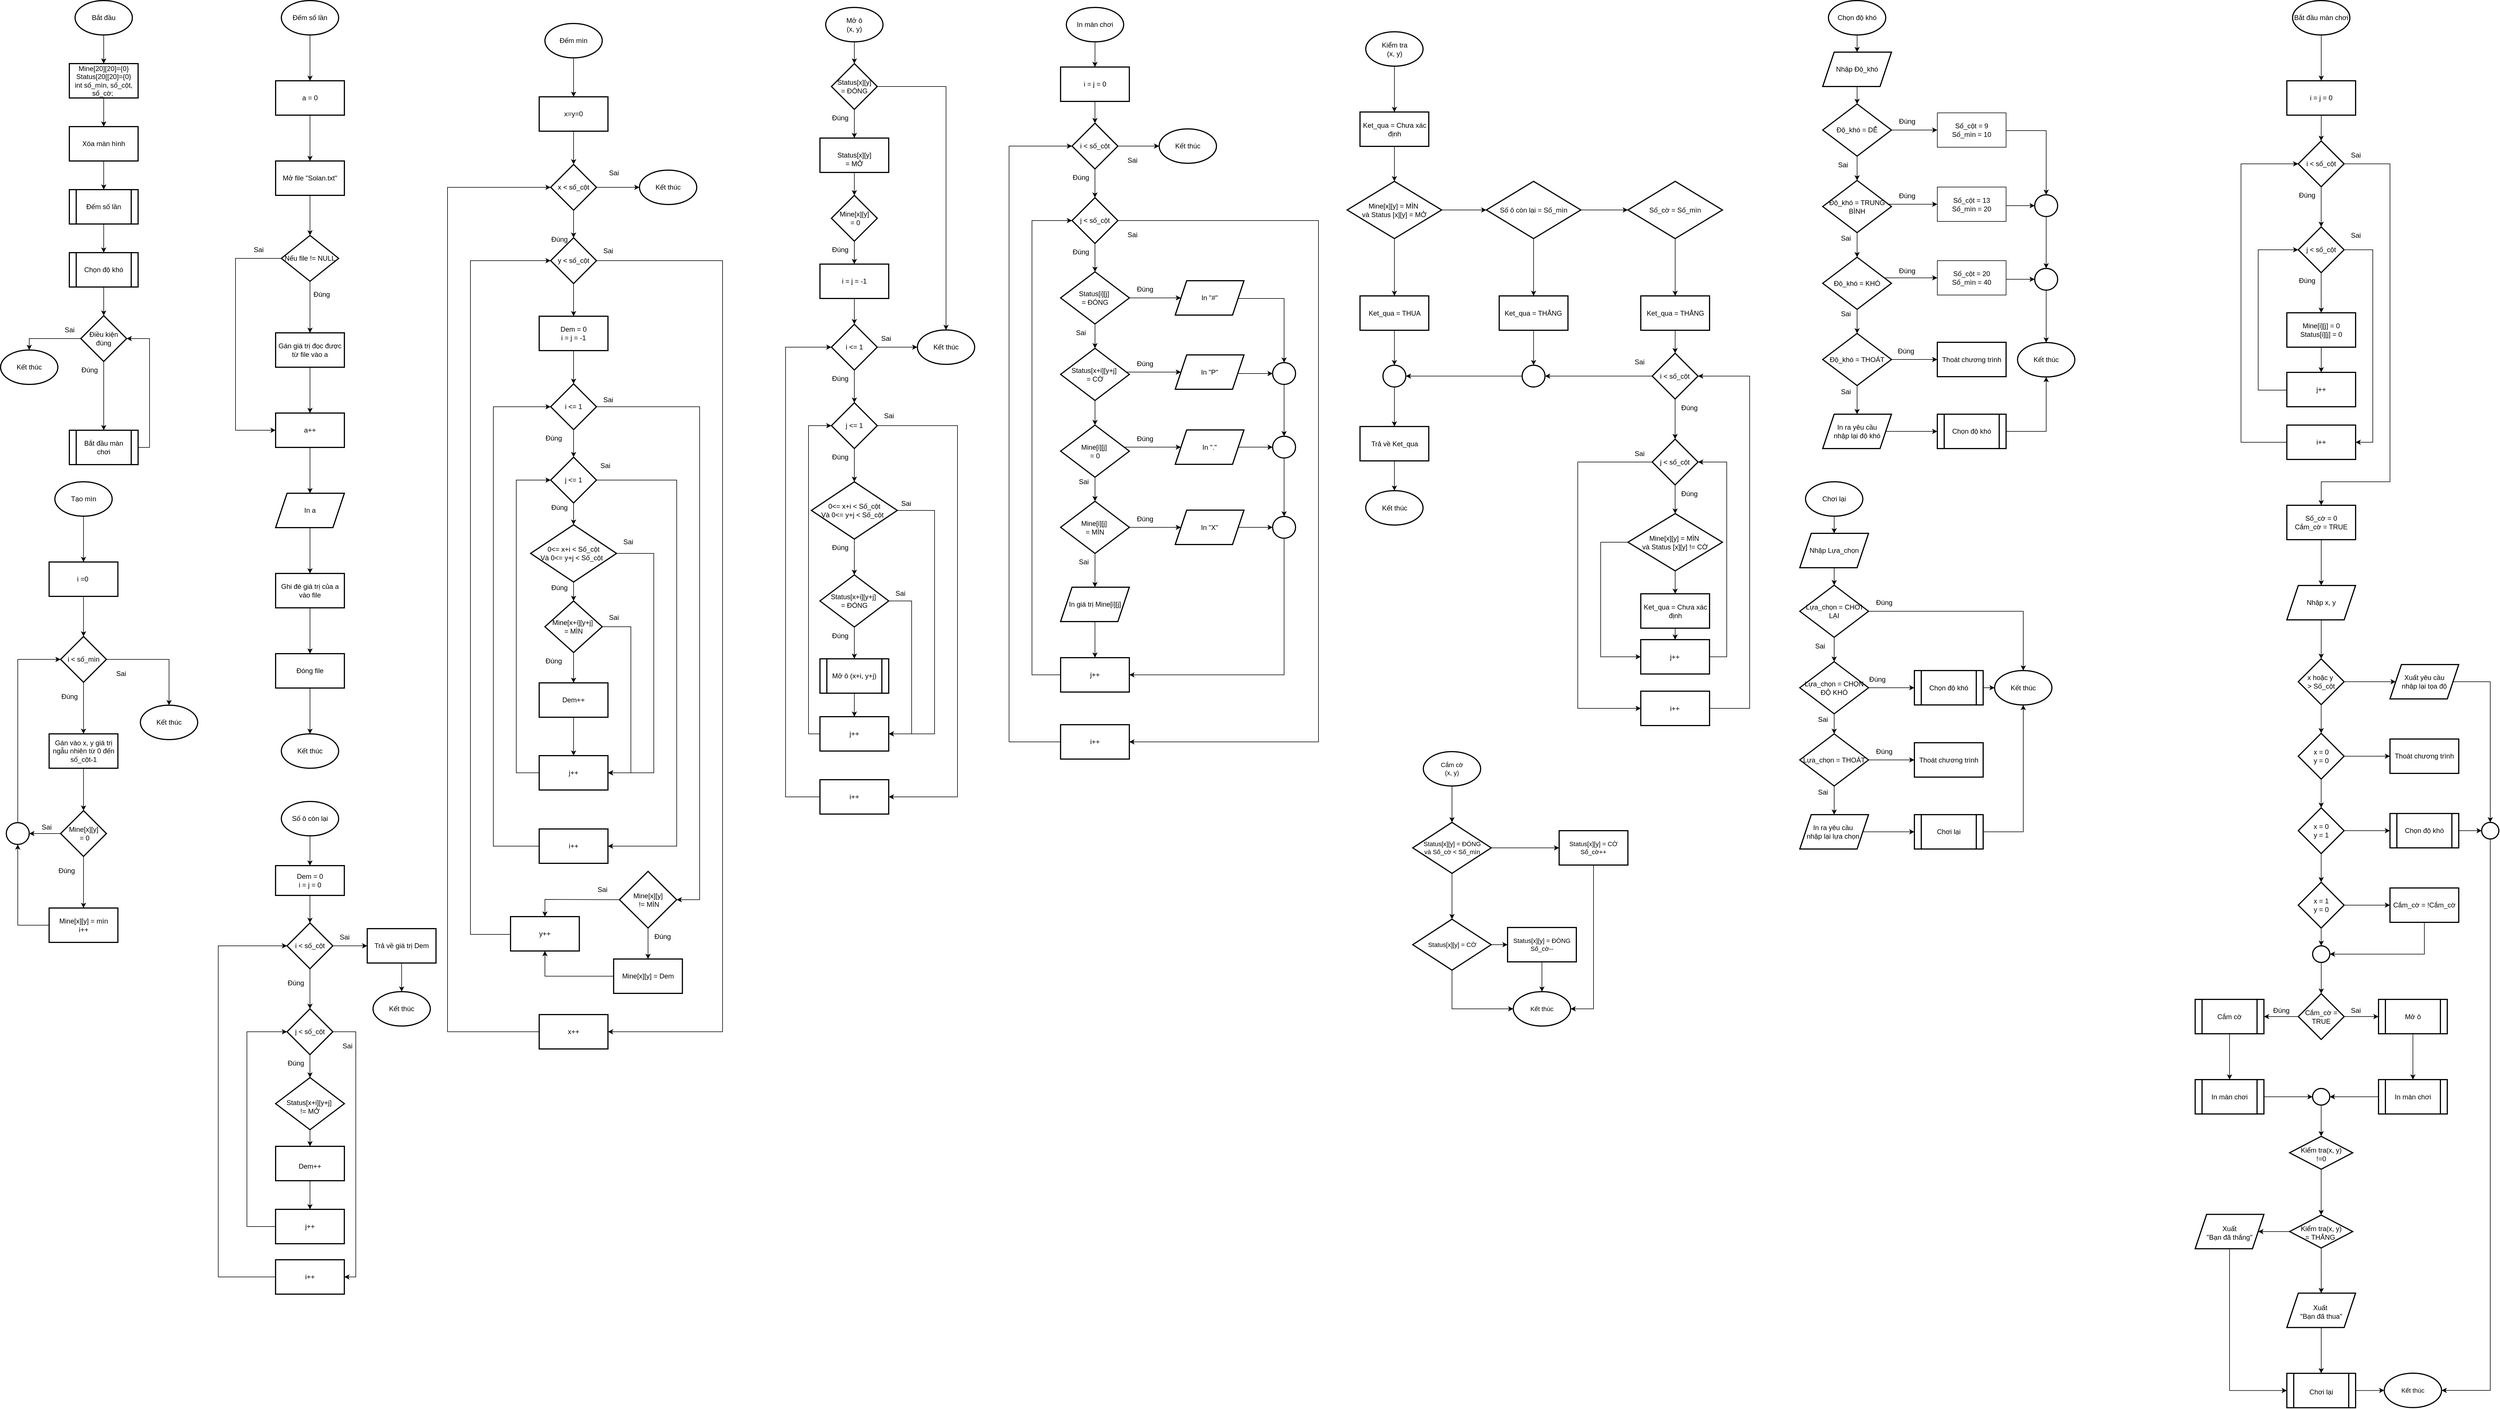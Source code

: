 <mxfile version="22.1.16" type="github">
  <diagram id="C5RBs43oDa-KdzZeNtuy" name="Page-1">
    <mxGraphModel dx="866" dy="493" grid="1" gridSize="10" guides="1" tooltips="1" connect="1" arrows="1" fold="1" page="1" pageScale="1" pageWidth="827" pageHeight="1169" math="0" shadow="0">
      <root>
        <mxCell id="WIyWlLk6GJQsqaUBKTNV-0" />
        <mxCell id="WIyWlLk6GJQsqaUBKTNV-1" parent="WIyWlLk6GJQsqaUBKTNV-0" />
        <mxCell id="AY5HIMvqzPKkTlcYIoNA-201" value="" style="group" vertex="1" connectable="0" parent="WIyWlLk6GJQsqaUBKTNV-1">
          <mxGeometry x="480" y="20" width="190" height="1340" as="geometry" />
        </mxCell>
        <mxCell id="AY5HIMvqzPKkTlcYIoNA-23" value="Đếm số lần" style="strokeWidth=2;html=1;shape=mxgraph.flowchart.start_1;whiteSpace=wrap;labelBackgroundColor=none;rounded=0;" vertex="1" parent="AY5HIMvqzPKkTlcYIoNA-201">
          <mxGeometry x="80" width="100" height="60" as="geometry" />
        </mxCell>
        <mxCell id="AY5HIMvqzPKkTlcYIoNA-24" value="a = 0" style="whiteSpace=wrap;html=1;strokeWidth=2;labelBackgroundColor=none;rounded=0;" vertex="1" parent="AY5HIMvqzPKkTlcYIoNA-201">
          <mxGeometry x="70" y="140" width="120" height="60" as="geometry" />
        </mxCell>
        <mxCell id="AY5HIMvqzPKkTlcYIoNA-25" value="" style="edgeStyle=orthogonalEdgeStyle;rounded=0;orthogonalLoop=1;jettySize=auto;html=1;labelBackgroundColor=none;fontColor=default;" edge="1" parent="AY5HIMvqzPKkTlcYIoNA-201" source="AY5HIMvqzPKkTlcYIoNA-23" target="AY5HIMvqzPKkTlcYIoNA-24">
          <mxGeometry relative="1" as="geometry" />
        </mxCell>
        <mxCell id="AY5HIMvqzPKkTlcYIoNA-26" value="Mở file &quot;Solan.txt&quot;" style="whiteSpace=wrap;html=1;strokeWidth=2;labelBackgroundColor=none;rounded=0;" vertex="1" parent="AY5HIMvqzPKkTlcYIoNA-201">
          <mxGeometry x="70" y="280" width="120" height="60" as="geometry" />
        </mxCell>
        <mxCell id="AY5HIMvqzPKkTlcYIoNA-27" value="" style="edgeStyle=orthogonalEdgeStyle;rounded=0;orthogonalLoop=1;jettySize=auto;html=1;labelBackgroundColor=none;fontColor=default;" edge="1" parent="AY5HIMvqzPKkTlcYIoNA-201" source="AY5HIMvqzPKkTlcYIoNA-24" target="AY5HIMvqzPKkTlcYIoNA-26">
          <mxGeometry relative="1" as="geometry" />
        </mxCell>
        <mxCell id="AY5HIMvqzPKkTlcYIoNA-28" value="Nếu file != NULL" style="rhombus;whiteSpace=wrap;html=1;strokeWidth=2;labelBackgroundColor=none;rounded=0;" vertex="1" parent="AY5HIMvqzPKkTlcYIoNA-201">
          <mxGeometry x="80" y="410" width="100" height="80" as="geometry" />
        </mxCell>
        <mxCell id="AY5HIMvqzPKkTlcYIoNA-29" value="" style="edgeStyle=orthogonalEdgeStyle;rounded=0;orthogonalLoop=1;jettySize=auto;html=1;labelBackgroundColor=none;fontColor=default;" edge="1" parent="AY5HIMvqzPKkTlcYIoNA-201" source="AY5HIMvqzPKkTlcYIoNA-26" target="AY5HIMvqzPKkTlcYIoNA-28">
          <mxGeometry relative="1" as="geometry" />
        </mxCell>
        <mxCell id="AY5HIMvqzPKkTlcYIoNA-30" value="Gán giá trị đọc được từ file vào a" style="whiteSpace=wrap;html=1;strokeWidth=2;labelBackgroundColor=none;rounded=0;" vertex="1" parent="AY5HIMvqzPKkTlcYIoNA-201">
          <mxGeometry x="70" y="580" width="120" height="60" as="geometry" />
        </mxCell>
        <mxCell id="AY5HIMvqzPKkTlcYIoNA-31" value="" style="edgeStyle=orthogonalEdgeStyle;rounded=0;orthogonalLoop=1;jettySize=auto;html=1;labelBackgroundColor=none;fontColor=default;" edge="1" parent="AY5HIMvqzPKkTlcYIoNA-201" source="AY5HIMvqzPKkTlcYIoNA-28" target="AY5HIMvqzPKkTlcYIoNA-30">
          <mxGeometry relative="1" as="geometry" />
        </mxCell>
        <mxCell id="AY5HIMvqzPKkTlcYIoNA-32" value="a++" style="whiteSpace=wrap;html=1;strokeWidth=2;labelBackgroundColor=none;rounded=0;" vertex="1" parent="AY5HIMvqzPKkTlcYIoNA-201">
          <mxGeometry x="70" y="720" width="120" height="60" as="geometry" />
        </mxCell>
        <mxCell id="AY5HIMvqzPKkTlcYIoNA-39" style="edgeStyle=orthogonalEdgeStyle;rounded=0;orthogonalLoop=1;jettySize=auto;html=1;exitX=0;exitY=0.5;exitDx=0;exitDy=0;entryX=0;entryY=0.5;entryDx=0;entryDy=0;labelBackgroundColor=none;fontColor=default;" edge="1" parent="AY5HIMvqzPKkTlcYIoNA-201" source="AY5HIMvqzPKkTlcYIoNA-28" target="AY5HIMvqzPKkTlcYIoNA-32">
          <mxGeometry relative="1" as="geometry">
            <Array as="points">
              <mxPoint y="450" />
              <mxPoint y="750" />
            </Array>
          </mxGeometry>
        </mxCell>
        <mxCell id="AY5HIMvqzPKkTlcYIoNA-33" value="" style="edgeStyle=orthogonalEdgeStyle;rounded=0;orthogonalLoop=1;jettySize=auto;html=1;labelBackgroundColor=none;fontColor=default;" edge="1" parent="AY5HIMvqzPKkTlcYIoNA-201" source="AY5HIMvqzPKkTlcYIoNA-30" target="AY5HIMvqzPKkTlcYIoNA-32">
          <mxGeometry relative="1" as="geometry" />
        </mxCell>
        <mxCell id="AY5HIMvqzPKkTlcYIoNA-34" value="In a" style="shape=parallelogram;perimeter=parallelogramPerimeter;whiteSpace=wrap;html=1;fixedSize=1;strokeWidth=2;labelBackgroundColor=none;rounded=0;" vertex="1" parent="AY5HIMvqzPKkTlcYIoNA-201">
          <mxGeometry x="70" y="860" width="120" height="60" as="geometry" />
        </mxCell>
        <mxCell id="AY5HIMvqzPKkTlcYIoNA-35" value="" style="edgeStyle=orthogonalEdgeStyle;rounded=0;orthogonalLoop=1;jettySize=auto;html=1;labelBackgroundColor=none;fontColor=default;" edge="1" parent="AY5HIMvqzPKkTlcYIoNA-201" source="AY5HIMvqzPKkTlcYIoNA-32" target="AY5HIMvqzPKkTlcYIoNA-34">
          <mxGeometry relative="1" as="geometry" />
        </mxCell>
        <mxCell id="AY5HIMvqzPKkTlcYIoNA-37" value="Đúng" style="text;html=1;align=center;verticalAlign=middle;resizable=0;points=[];autosize=1;strokeColor=none;fillColor=none;labelBackgroundColor=none;rounded=0;" vertex="1" parent="AY5HIMvqzPKkTlcYIoNA-201">
          <mxGeometry x="125" y="498" width="50" height="30" as="geometry" />
        </mxCell>
        <mxCell id="AY5HIMvqzPKkTlcYIoNA-40" value="Sai" style="text;html=1;align=center;verticalAlign=middle;resizable=0;points=[];autosize=1;strokeColor=none;fillColor=none;labelBackgroundColor=none;rounded=0;" vertex="1" parent="AY5HIMvqzPKkTlcYIoNA-201">
          <mxGeometry x="20" y="420" width="40" height="30" as="geometry" />
        </mxCell>
        <mxCell id="AY5HIMvqzPKkTlcYIoNA-41" value="Ghi đè giá trị của a vào file" style="whiteSpace=wrap;html=1;strokeWidth=2;labelBackgroundColor=none;rounded=0;" vertex="1" parent="AY5HIMvqzPKkTlcYIoNA-201">
          <mxGeometry x="70" y="1000" width="120" height="60" as="geometry" />
        </mxCell>
        <mxCell id="AY5HIMvqzPKkTlcYIoNA-42" value="" style="edgeStyle=orthogonalEdgeStyle;rounded=0;orthogonalLoop=1;jettySize=auto;html=1;labelBackgroundColor=none;fontColor=default;" edge="1" parent="AY5HIMvqzPKkTlcYIoNA-201" source="AY5HIMvqzPKkTlcYIoNA-34" target="AY5HIMvqzPKkTlcYIoNA-41">
          <mxGeometry relative="1" as="geometry" />
        </mxCell>
        <mxCell id="AY5HIMvqzPKkTlcYIoNA-43" value="Đóng file" style="whiteSpace=wrap;html=1;strokeWidth=2;labelBackgroundColor=none;rounded=0;" vertex="1" parent="AY5HIMvqzPKkTlcYIoNA-201">
          <mxGeometry x="70" y="1140" width="120" height="60" as="geometry" />
        </mxCell>
        <mxCell id="AY5HIMvqzPKkTlcYIoNA-44" value="" style="edgeStyle=orthogonalEdgeStyle;rounded=0;orthogonalLoop=1;jettySize=auto;html=1;labelBackgroundColor=none;fontColor=default;" edge="1" parent="AY5HIMvqzPKkTlcYIoNA-201" source="AY5HIMvqzPKkTlcYIoNA-41" target="AY5HIMvqzPKkTlcYIoNA-43">
          <mxGeometry relative="1" as="geometry" />
        </mxCell>
        <mxCell id="AY5HIMvqzPKkTlcYIoNA-45" value="Kết thúc" style="strokeWidth=2;html=1;shape=mxgraph.flowchart.start_1;whiteSpace=wrap;labelBackgroundColor=none;rounded=0;" vertex="1" parent="AY5HIMvqzPKkTlcYIoNA-201">
          <mxGeometry x="80" y="1280" width="100" height="60" as="geometry" />
        </mxCell>
        <mxCell id="AY5HIMvqzPKkTlcYIoNA-46" value="" style="edgeStyle=orthogonalEdgeStyle;rounded=0;orthogonalLoop=1;jettySize=auto;html=1;labelBackgroundColor=none;fontColor=default;" edge="1" parent="AY5HIMvqzPKkTlcYIoNA-201" source="AY5HIMvqzPKkTlcYIoNA-43" target="AY5HIMvqzPKkTlcYIoNA-45">
          <mxGeometry relative="1" as="geometry" />
        </mxCell>
        <mxCell id="AY5HIMvqzPKkTlcYIoNA-202" value="" style="group" vertex="1" connectable="0" parent="WIyWlLk6GJQsqaUBKTNV-1">
          <mxGeometry x="70" y="20" width="240" height="810" as="geometry" />
        </mxCell>
        <mxCell id="AY5HIMvqzPKkTlcYIoNA-0" value="Bắt đầu" style="strokeWidth=2;html=1;shape=mxgraph.flowchart.start_1;whiteSpace=wrap;labelBackgroundColor=none;rounded=0;" vertex="1" parent="AY5HIMvqzPKkTlcYIoNA-202">
          <mxGeometry x="130" width="100" height="60" as="geometry" />
        </mxCell>
        <mxCell id="AY5HIMvqzPKkTlcYIoNA-4" value="Xóa màn hình" style="whiteSpace=wrap;html=1;strokeWidth=2;labelBackgroundColor=none;rounded=0;" vertex="1" parent="AY5HIMvqzPKkTlcYIoNA-202">
          <mxGeometry x="120" y="220" width="120" height="60" as="geometry" />
        </mxCell>
        <mxCell id="AY5HIMvqzPKkTlcYIoNA-6" value="Chọn độ khó" style="shape=process;whiteSpace=wrap;html=1;backgroundOutline=1;strokeWidth=2;labelBackgroundColor=none;rounded=0;" vertex="1" parent="AY5HIMvqzPKkTlcYIoNA-202">
          <mxGeometry x="120" y="440" width="120" height="60" as="geometry" />
        </mxCell>
        <mxCell id="AY5HIMvqzPKkTlcYIoNA-8" value="Điều kiện đúng" style="rhombus;whiteSpace=wrap;html=1;strokeWidth=2;labelBackgroundColor=none;rounded=0;" vertex="1" parent="AY5HIMvqzPKkTlcYIoNA-202">
          <mxGeometry x="140" y="550" width="80" height="80" as="geometry" />
        </mxCell>
        <mxCell id="AY5HIMvqzPKkTlcYIoNA-9" value="" style="edgeStyle=orthogonalEdgeStyle;rounded=0;orthogonalLoop=1;jettySize=auto;html=1;labelBackgroundColor=none;fontColor=default;" edge="1" parent="AY5HIMvqzPKkTlcYIoNA-202" source="AY5HIMvqzPKkTlcYIoNA-6" target="AY5HIMvqzPKkTlcYIoNA-8">
          <mxGeometry relative="1" as="geometry" />
        </mxCell>
        <mxCell id="AY5HIMvqzPKkTlcYIoNA-14" style="edgeStyle=orthogonalEdgeStyle;rounded=0;orthogonalLoop=1;jettySize=auto;html=1;exitX=1;exitY=0.5;exitDx=0;exitDy=0;entryX=1;entryY=0.5;entryDx=0;entryDy=0;labelBackgroundColor=none;fontColor=default;" edge="1" parent="AY5HIMvqzPKkTlcYIoNA-202" source="AY5HIMvqzPKkTlcYIoNA-10" target="AY5HIMvqzPKkTlcYIoNA-8">
          <mxGeometry relative="1" as="geometry" />
        </mxCell>
        <mxCell id="AY5HIMvqzPKkTlcYIoNA-10" value="Bắt đầu màn chơi" style="shape=process;whiteSpace=wrap;html=1;backgroundOutline=1;strokeWidth=2;labelBackgroundColor=none;rounded=0;" vertex="1" parent="AY5HIMvqzPKkTlcYIoNA-202">
          <mxGeometry x="120" y="750" width="120" height="60" as="geometry" />
        </mxCell>
        <mxCell id="AY5HIMvqzPKkTlcYIoNA-11" value="" style="edgeStyle=orthogonalEdgeStyle;rounded=0;orthogonalLoop=1;jettySize=auto;html=1;labelBackgroundColor=none;fontColor=default;" edge="1" parent="AY5HIMvqzPKkTlcYIoNA-202" source="AY5HIMvqzPKkTlcYIoNA-8" target="AY5HIMvqzPKkTlcYIoNA-10">
          <mxGeometry relative="1" as="geometry" />
        </mxCell>
        <mxCell id="AY5HIMvqzPKkTlcYIoNA-13" value="Đúng" style="text;html=1;align=center;verticalAlign=middle;resizable=0;points=[];autosize=1;strokeColor=none;fillColor=none;labelBackgroundColor=none;rounded=0;" vertex="1" parent="AY5HIMvqzPKkTlcYIoNA-202">
          <mxGeometry x="130" y="630" width="50" height="30" as="geometry" />
        </mxCell>
        <mxCell id="AY5HIMvqzPKkTlcYIoNA-17" value="Kết thúc" style="strokeWidth=2;html=1;shape=mxgraph.flowchart.start_1;whiteSpace=wrap;labelBackgroundColor=none;rounded=0;" vertex="1" parent="AY5HIMvqzPKkTlcYIoNA-202">
          <mxGeometry y="610" width="100" height="60" as="geometry" />
        </mxCell>
        <mxCell id="AY5HIMvqzPKkTlcYIoNA-18" style="edgeStyle=orthogonalEdgeStyle;rounded=0;orthogonalLoop=1;jettySize=auto;html=1;exitX=0;exitY=0.5;exitDx=0;exitDy=0;entryX=0.5;entryY=0;entryDx=0;entryDy=0;entryPerimeter=0;labelBackgroundColor=none;fontColor=default;" edge="1" parent="AY5HIMvqzPKkTlcYIoNA-202" source="AY5HIMvqzPKkTlcYIoNA-8" target="AY5HIMvqzPKkTlcYIoNA-17">
          <mxGeometry relative="1" as="geometry" />
        </mxCell>
        <mxCell id="AY5HIMvqzPKkTlcYIoNA-22" value="" style="edgeStyle=orthogonalEdgeStyle;rounded=0;orthogonalLoop=1;jettySize=auto;html=1;labelBackgroundColor=none;fontColor=default;" edge="1" parent="AY5HIMvqzPKkTlcYIoNA-202" source="AY5HIMvqzPKkTlcYIoNA-20" target="AY5HIMvqzPKkTlcYIoNA-6">
          <mxGeometry relative="1" as="geometry" />
        </mxCell>
        <mxCell id="AY5HIMvqzPKkTlcYIoNA-20" value="Đếm số lần" style="shape=process;whiteSpace=wrap;html=1;backgroundOutline=1;strokeWidth=2;labelBackgroundColor=none;rounded=0;" vertex="1" parent="AY5HIMvqzPKkTlcYIoNA-202">
          <mxGeometry x="120" y="330" width="120" height="60" as="geometry" />
        </mxCell>
        <mxCell id="AY5HIMvqzPKkTlcYIoNA-21" value="" style="edgeStyle=orthogonalEdgeStyle;rounded=0;orthogonalLoop=1;jettySize=auto;html=1;labelBackgroundColor=none;fontColor=default;" edge="1" parent="AY5HIMvqzPKkTlcYIoNA-202" source="AY5HIMvqzPKkTlcYIoNA-4" target="AY5HIMvqzPKkTlcYIoNA-20">
          <mxGeometry relative="1" as="geometry" />
        </mxCell>
        <mxCell id="AY5HIMvqzPKkTlcYIoNA-38" value="Sai" style="text;html=1;align=center;verticalAlign=middle;resizable=0;points=[];autosize=1;strokeColor=none;fillColor=none;labelBackgroundColor=none;rounded=0;" vertex="1" parent="AY5HIMvqzPKkTlcYIoNA-202">
          <mxGeometry x="100" y="560" width="40" height="30" as="geometry" />
        </mxCell>
        <mxCell id="AY5HIMvqzPKkTlcYIoNA-52" value="" style="edgeStyle=orthogonalEdgeStyle;orthogonalLoop=1;jettySize=auto;html=1;" edge="1" parent="AY5HIMvqzPKkTlcYIoNA-202" source="AY5HIMvqzPKkTlcYIoNA-50" target="AY5HIMvqzPKkTlcYIoNA-4">
          <mxGeometry relative="1" as="geometry" />
        </mxCell>
        <mxCell id="AY5HIMvqzPKkTlcYIoNA-50" value="Mine[20][20]={0}&lt;br&gt;Status[20[[20]={0}&lt;br&gt;int số_mìn, số_cột, số_cờ;&amp;nbsp;" style="whiteSpace=wrap;html=1;strokeWidth=2;labelBackgroundColor=none;rounded=0;" vertex="1" parent="AY5HIMvqzPKkTlcYIoNA-202">
          <mxGeometry x="120" y="110" width="120" height="60" as="geometry" />
        </mxCell>
        <mxCell id="AY5HIMvqzPKkTlcYIoNA-51" value="" style="edgeStyle=orthogonalEdgeStyle;orthogonalLoop=1;jettySize=auto;html=1;" edge="1" parent="AY5HIMvqzPKkTlcYIoNA-202" source="AY5HIMvqzPKkTlcYIoNA-0" target="AY5HIMvqzPKkTlcYIoNA-50">
          <mxGeometry relative="1" as="geometry" />
        </mxCell>
        <mxCell id="AY5HIMvqzPKkTlcYIoNA-208" value="" style="edgeStyle=elbowEdgeStyle;orthogonalLoop=1;jettySize=auto;elbow=vertical;html=1;" edge="1" parent="WIyWlLk6GJQsqaUBKTNV-1" source="AY5HIMvqzPKkTlcYIoNA-204" target="AY5HIMvqzPKkTlcYIoNA-207">
          <mxGeometry relative="1" as="geometry" />
        </mxCell>
        <mxCell id="AY5HIMvqzPKkTlcYIoNA-204" value="Mở ô&lt;br&gt;(x, y)" style="strokeWidth=2;html=1;shape=mxgraph.flowchart.start_1;whiteSpace=wrap;" vertex="1" parent="WIyWlLk6GJQsqaUBKTNV-1">
          <mxGeometry x="1510" y="32" width="100" height="60" as="geometry" />
        </mxCell>
        <mxCell id="AY5HIMvqzPKkTlcYIoNA-210" value="" style="edgeStyle=elbowEdgeStyle;orthogonalLoop=1;jettySize=auto;elbow=vertical;html=1;" edge="1" parent="WIyWlLk6GJQsqaUBKTNV-1" source="AY5HIMvqzPKkTlcYIoNA-207" target="AY5HIMvqzPKkTlcYIoNA-209">
          <mxGeometry relative="1" as="geometry" />
        </mxCell>
        <mxCell id="AY5HIMvqzPKkTlcYIoNA-207" value="Status[x][y]&lt;br&gt;= ĐÓNG" style="rhombus;whiteSpace=wrap;html=1;strokeWidth=2;" vertex="1" parent="WIyWlLk6GJQsqaUBKTNV-1">
          <mxGeometry x="1520" y="130" width="80" height="80" as="geometry" />
        </mxCell>
        <mxCell id="AY5HIMvqzPKkTlcYIoNA-213" value="" style="edgeStyle=elbowEdgeStyle;orthogonalLoop=1;jettySize=auto;elbow=vertical;html=1;" edge="1" parent="WIyWlLk6GJQsqaUBKTNV-1" source="AY5HIMvqzPKkTlcYIoNA-209" target="AY5HIMvqzPKkTlcYIoNA-212">
          <mxGeometry relative="1" as="geometry" />
        </mxCell>
        <mxCell id="AY5HIMvqzPKkTlcYIoNA-209" value="&lt;br&gt;&lt;span style=&quot;color: rgb(0, 0, 0); font-family: Helvetica; font-size: 12px; font-style: normal; font-variant-ligatures: normal; font-variant-caps: normal; font-weight: 400; letter-spacing: normal; orphans: 2; text-align: center; text-indent: 0px; text-transform: none; widows: 2; word-spacing: 0px; -webkit-text-stroke-width: 0px; background-color: rgb(251, 251, 251); text-decoration-thickness: initial; text-decoration-style: initial; text-decoration-color: initial; float: none; display: inline !important;&quot;&gt;Status[x][y]&lt;/span&gt;&lt;br style=&quot;border-color: var(--border-color); color: rgb(0, 0, 0); font-family: Helvetica; font-size: 12px; font-style: normal; font-variant-ligatures: normal; font-variant-caps: normal; font-weight: 400; letter-spacing: normal; orphans: 2; text-align: center; text-indent: 0px; text-transform: none; widows: 2; word-spacing: 0px; -webkit-text-stroke-width: 0px; background-color: rgb(251, 251, 251); text-decoration-thickness: initial; text-decoration-style: initial; text-decoration-color: initial;&quot;&gt;&lt;span style=&quot;color: rgb(0, 0, 0); font-family: Helvetica; font-size: 12px; font-style: normal; font-variant-ligatures: normal; font-variant-caps: normal; font-weight: 400; letter-spacing: normal; orphans: 2; text-align: center; text-indent: 0px; text-transform: none; widows: 2; word-spacing: 0px; -webkit-text-stroke-width: 0px; background-color: rgb(251, 251, 251); text-decoration-thickness: initial; text-decoration-style: initial; text-decoration-color: initial; float: none; display: inline !important;&quot;&gt;= MỞ&lt;/span&gt;" style="whiteSpace=wrap;html=1;strokeWidth=2;" vertex="1" parent="WIyWlLk6GJQsqaUBKTNV-1">
          <mxGeometry x="1500" y="260" width="120" height="60" as="geometry" />
        </mxCell>
        <mxCell id="AY5HIMvqzPKkTlcYIoNA-211" value="Đúng" style="text;html=1;align=center;verticalAlign=middle;resizable=0;points=[];autosize=1;strokeColor=none;fillColor=none;" vertex="1" parent="WIyWlLk6GJQsqaUBKTNV-1">
          <mxGeometry x="1510" y="210" width="50" height="30" as="geometry" />
        </mxCell>
        <mxCell id="AY5HIMvqzPKkTlcYIoNA-253" value="" style="edgeStyle=elbowEdgeStyle;orthogonalLoop=1;jettySize=auto;elbow=vertical;html=1;" edge="1" parent="WIyWlLk6GJQsqaUBKTNV-1" source="AY5HIMvqzPKkTlcYIoNA-212" target="AY5HIMvqzPKkTlcYIoNA-227">
          <mxGeometry relative="1" as="geometry" />
        </mxCell>
        <mxCell id="AY5HIMvqzPKkTlcYIoNA-212" value="Mine[x][y]&lt;br&gt;&amp;nbsp;= 0" style="rhombus;whiteSpace=wrap;html=1;strokeWidth=2;" vertex="1" parent="WIyWlLk6GJQsqaUBKTNV-1">
          <mxGeometry x="1520" y="360" width="80" height="80" as="geometry" />
        </mxCell>
        <mxCell id="AY5HIMvqzPKkTlcYIoNA-225" value="" style="group" vertex="1" connectable="0" parent="WIyWlLk6GJQsqaUBKTNV-1">
          <mxGeometry x="850" y="60" width="480" height="1790" as="geometry" />
        </mxCell>
        <mxCell id="AY5HIMvqzPKkTlcYIoNA-110" value="Đếm mìn" style="strokeWidth=2;html=1;shape=mxgraph.flowchart.start_1;whiteSpace=wrap;" vertex="1" parent="AY5HIMvqzPKkTlcYIoNA-225">
          <mxGeometry x="170" width="100" height="60" as="geometry" />
        </mxCell>
        <mxCell id="AY5HIMvqzPKkTlcYIoNA-113" value="x &amp;lt; số_cột" style="rhombus;whiteSpace=wrap;html=1;strokeWidth=2;" vertex="1" parent="AY5HIMvqzPKkTlcYIoNA-225">
          <mxGeometry x="180" y="246" width="80" height="80" as="geometry" />
        </mxCell>
        <mxCell id="AY5HIMvqzPKkTlcYIoNA-199" style="edgeStyle=elbowEdgeStyle;orthogonalLoop=1;jettySize=auto;elbow=vertical;html=1;exitX=0;exitY=0.5;exitDx=0;exitDy=0;entryX=0;entryY=0.5;entryDx=0;entryDy=0;rounded=0;curved=0;" edge="1" parent="AY5HIMvqzPKkTlcYIoNA-225" source="AY5HIMvqzPKkTlcYIoNA-115" target="AY5HIMvqzPKkTlcYIoNA-113">
          <mxGeometry relative="1" as="geometry">
            <Array as="points">
              <mxPoint y="972" />
            </Array>
          </mxGeometry>
        </mxCell>
        <mxCell id="AY5HIMvqzPKkTlcYIoNA-115" value="x++" style="whiteSpace=wrap;html=1;strokeWidth=2;" vertex="1" parent="AY5HIMvqzPKkTlcYIoNA-225">
          <mxGeometry x="160" y="1730" width="120" height="60" as="geometry" />
        </mxCell>
        <mxCell id="AY5HIMvqzPKkTlcYIoNA-116" value="Đúng" style="text;html=1;align=center;verticalAlign=middle;resizable=0;points=[];autosize=1;strokeColor=none;fillColor=none;" vertex="1" parent="AY5HIMvqzPKkTlcYIoNA-225">
          <mxGeometry x="170" y="362" width="50" height="30" as="geometry" />
        </mxCell>
        <mxCell id="AY5HIMvqzPKkTlcYIoNA-117" value="Sai" style="text;html=1;align=center;verticalAlign=middle;resizable=0;points=[];autosize=1;strokeColor=none;fillColor=none;" vertex="1" parent="AY5HIMvqzPKkTlcYIoNA-225">
          <mxGeometry x="270" y="246" width="40" height="30" as="geometry" />
        </mxCell>
        <mxCell id="AY5HIMvqzPKkTlcYIoNA-122" value="" style="edgeStyle=orthogonalEdgeStyle;orthogonalLoop=1;jettySize=auto;html=1;" edge="1" parent="AY5HIMvqzPKkTlcYIoNA-225" source="AY5HIMvqzPKkTlcYIoNA-120" target="AY5HIMvqzPKkTlcYIoNA-113">
          <mxGeometry relative="1" as="geometry" />
        </mxCell>
        <mxCell id="AY5HIMvqzPKkTlcYIoNA-120" value="x=y=0" style="whiteSpace=wrap;html=1;strokeWidth=2;" vertex="1" parent="AY5HIMvqzPKkTlcYIoNA-225">
          <mxGeometry x="160" y="128" width="120" height="60" as="geometry" />
        </mxCell>
        <mxCell id="AY5HIMvqzPKkTlcYIoNA-121" value="" style="edgeStyle=orthogonalEdgeStyle;orthogonalLoop=1;jettySize=auto;html=1;" edge="1" parent="AY5HIMvqzPKkTlcYIoNA-225" source="AY5HIMvqzPKkTlcYIoNA-110" target="AY5HIMvqzPKkTlcYIoNA-120">
          <mxGeometry relative="1" as="geometry" />
        </mxCell>
        <mxCell id="AY5HIMvqzPKkTlcYIoNA-123" style="edgeStyle=orthogonalEdgeStyle;orthogonalLoop=1;jettySize=auto;html=1;exitX=1;exitY=0.5;exitDx=0;exitDy=0;rounded=0;entryX=1;entryY=0.5;entryDx=0;entryDy=0;curved=0;" edge="1" source="AY5HIMvqzPKkTlcYIoNA-124" parent="AY5HIMvqzPKkTlcYIoNA-225" target="AY5HIMvqzPKkTlcYIoNA-115">
          <mxGeometry relative="1" as="geometry">
            <mxPoint x="340" y="742" as="targetPoint" />
            <Array as="points">
              <mxPoint x="480" y="414" />
              <mxPoint x="480" y="1760" />
            </Array>
          </mxGeometry>
        </mxCell>
        <mxCell id="AY5HIMvqzPKkTlcYIoNA-124" value="y &amp;lt; số_cột" style="rhombus;whiteSpace=wrap;html=1;strokeWidth=2;" vertex="1" parent="AY5HIMvqzPKkTlcYIoNA-225">
          <mxGeometry x="180" y="374" width="80" height="80" as="geometry" />
        </mxCell>
        <mxCell id="AY5HIMvqzPKkTlcYIoNA-129" style="edgeStyle=orthogonalEdgeStyle;orthogonalLoop=1;jettySize=auto;html=1;exitX=0.5;exitY=1;exitDx=0;exitDy=0;entryX=0.5;entryY=0;entryDx=0;entryDy=0;" edge="1" parent="AY5HIMvqzPKkTlcYIoNA-225" source="AY5HIMvqzPKkTlcYIoNA-113" target="AY5HIMvqzPKkTlcYIoNA-124">
          <mxGeometry relative="1" as="geometry" />
        </mxCell>
        <mxCell id="AY5HIMvqzPKkTlcYIoNA-125" style="edgeStyle=orthogonalEdgeStyle;orthogonalLoop=1;jettySize=auto;html=1;exitX=0;exitY=0.5;exitDx=0;exitDy=0;entryX=0;entryY=0.5;entryDx=0;entryDy=0;rounded=0;" edge="1" source="AY5HIMvqzPKkTlcYIoNA-126" target="AY5HIMvqzPKkTlcYIoNA-124" parent="AY5HIMvqzPKkTlcYIoNA-225">
          <mxGeometry relative="1" as="geometry">
            <Array as="points">
              <mxPoint x="40" y="1590" />
              <mxPoint x="40" y="414" />
            </Array>
          </mxGeometry>
        </mxCell>
        <mxCell id="AY5HIMvqzPKkTlcYIoNA-126" value="y++" style="whiteSpace=wrap;html=1;strokeWidth=2;" vertex="1" parent="AY5HIMvqzPKkTlcYIoNA-225">
          <mxGeometry x="110" y="1559" width="120" height="60" as="geometry" />
        </mxCell>
        <mxCell id="AY5HIMvqzPKkTlcYIoNA-127" value="Đúng" style="text;html=1;align=center;verticalAlign=middle;resizable=0;points=[];autosize=1;strokeColor=none;fillColor=none;" vertex="1" parent="AY5HIMvqzPKkTlcYIoNA-225">
          <mxGeometry x="170" y="502" width="50" height="30" as="geometry" />
        </mxCell>
        <mxCell id="AY5HIMvqzPKkTlcYIoNA-128" value="Sai" style="text;html=1;align=center;verticalAlign=middle;resizable=0;points=[];autosize=1;strokeColor=none;fillColor=none;" vertex="1" parent="AY5HIMvqzPKkTlcYIoNA-225">
          <mxGeometry x="260" y="382" width="40" height="30" as="geometry" />
        </mxCell>
        <mxCell id="AY5HIMvqzPKkTlcYIoNA-143" value="Dem = 0&lt;br&gt;i = j = -1" style="whiteSpace=wrap;html=1;strokeWidth=2;" vertex="1" parent="AY5HIMvqzPKkTlcYIoNA-225">
          <mxGeometry x="160" y="511" width="120" height="60" as="geometry" />
        </mxCell>
        <mxCell id="AY5HIMvqzPKkTlcYIoNA-144" value="" style="edgeStyle=orthogonalEdgeStyle;orthogonalLoop=1;jettySize=auto;html=1;" edge="1" parent="AY5HIMvqzPKkTlcYIoNA-225" source="AY5HIMvqzPKkTlcYIoNA-124" target="AY5HIMvqzPKkTlcYIoNA-143">
          <mxGeometry relative="1" as="geometry" />
        </mxCell>
        <mxCell id="AY5HIMvqzPKkTlcYIoNA-160" value="i &amp;lt;= 1" style="rhombus;whiteSpace=wrap;html=1;strokeWidth=2;" vertex="1" parent="AY5HIMvqzPKkTlcYIoNA-225">
          <mxGeometry x="180" y="629" width="80" height="80" as="geometry" />
        </mxCell>
        <mxCell id="AY5HIMvqzPKkTlcYIoNA-172" value="" style="edgeStyle=orthogonalEdgeStyle;orthogonalLoop=1;jettySize=auto;html=1;" edge="1" parent="AY5HIMvqzPKkTlcYIoNA-225" source="AY5HIMvqzPKkTlcYIoNA-143" target="AY5HIMvqzPKkTlcYIoNA-160">
          <mxGeometry relative="1" as="geometry" />
        </mxCell>
        <mxCell id="AY5HIMvqzPKkTlcYIoNA-161" style="edgeStyle=orthogonalEdgeStyle;orthogonalLoop=1;jettySize=auto;html=1;exitX=0;exitY=0.5;exitDx=0;exitDy=0;entryX=0;entryY=0.5;entryDx=0;entryDy=0;rounded=0;" edge="1" source="AY5HIMvqzPKkTlcYIoNA-162" target="AY5HIMvqzPKkTlcYIoNA-160" parent="AY5HIMvqzPKkTlcYIoNA-225">
          <mxGeometry relative="1" as="geometry">
            <Array as="points">
              <mxPoint x="80" y="1436" />
              <mxPoint x="80" y="669" />
            </Array>
          </mxGeometry>
        </mxCell>
        <mxCell id="AY5HIMvqzPKkTlcYIoNA-162" value="i++" style="whiteSpace=wrap;html=1;strokeWidth=2;" vertex="1" parent="AY5HIMvqzPKkTlcYIoNA-225">
          <mxGeometry x="160" y="1406" width="120" height="60" as="geometry" />
        </mxCell>
        <mxCell id="AY5HIMvqzPKkTlcYIoNA-163" value="Đúng" style="text;html=1;align=center;verticalAlign=middle;resizable=0;points=[];autosize=1;strokeColor=none;fillColor=none;" vertex="1" parent="AY5HIMvqzPKkTlcYIoNA-225">
          <mxGeometry x="169.909" y="830.0" width="50" height="30" as="geometry" />
        </mxCell>
        <mxCell id="AY5HIMvqzPKkTlcYIoNA-164" value="Sai" style="text;html=1;align=center;verticalAlign=middle;resizable=0;points=[];autosize=1;strokeColor=none;fillColor=none;" vertex="1" parent="AY5HIMvqzPKkTlcYIoNA-225">
          <mxGeometry x="254.999" y="757.0" width="40" height="30" as="geometry" />
        </mxCell>
        <mxCell id="AY5HIMvqzPKkTlcYIoNA-194" style="edgeStyle=orthogonalEdgeStyle;orthogonalLoop=1;jettySize=auto;html=1;exitX=1;exitY=0.5;exitDx=0;exitDy=0;entryX=1;entryY=0.5;entryDx=0;entryDy=0;rounded=0;curved=0;" edge="1" parent="AY5HIMvqzPKkTlcYIoNA-225" source="AY5HIMvqzPKkTlcYIoNA-166" target="AY5HIMvqzPKkTlcYIoNA-162">
          <mxGeometry relative="1" as="geometry">
            <Array as="points">
              <mxPoint x="400" y="797" />
              <mxPoint x="400" y="1436" />
            </Array>
          </mxGeometry>
        </mxCell>
        <mxCell id="AY5HIMvqzPKkTlcYIoNA-166" value="j &amp;lt;= 1" style="rhombus;whiteSpace=wrap;html=1;strokeWidth=2;" vertex="1" parent="AY5HIMvqzPKkTlcYIoNA-225">
          <mxGeometry x="180" y="757" width="80" height="80" as="geometry" />
        </mxCell>
        <mxCell id="AY5HIMvqzPKkTlcYIoNA-159" style="edgeStyle=orthogonalEdgeStyle;orthogonalLoop=1;jettySize=auto;html=1;exitX=0.5;exitY=1;exitDx=0;exitDy=0;entryX=0.5;entryY=0;entryDx=0;entryDy=0;" edge="1" source="AY5HIMvqzPKkTlcYIoNA-160" target="AY5HIMvqzPKkTlcYIoNA-166" parent="AY5HIMvqzPKkTlcYIoNA-225">
          <mxGeometry relative="1" as="geometry" />
        </mxCell>
        <mxCell id="AY5HIMvqzPKkTlcYIoNA-167" style="edgeStyle=orthogonalEdgeStyle;orthogonalLoop=1;jettySize=auto;html=1;exitX=0;exitY=0.5;exitDx=0;exitDy=0;entryX=0;entryY=0.5;entryDx=0;entryDy=0;rounded=0;" edge="1" source="AY5HIMvqzPKkTlcYIoNA-169" target="AY5HIMvqzPKkTlcYIoNA-166" parent="AY5HIMvqzPKkTlcYIoNA-225">
          <mxGeometry relative="1" as="geometry">
            <Array as="points">
              <mxPoint x="120" y="1308" />
              <mxPoint x="120" y="797" />
            </Array>
          </mxGeometry>
        </mxCell>
        <mxCell id="AY5HIMvqzPKkTlcYIoNA-169" value="j++" style="whiteSpace=wrap;html=1;strokeWidth=2;" vertex="1" parent="AY5HIMvqzPKkTlcYIoNA-225">
          <mxGeometry x="160" y="1278" width="120" height="60" as="geometry" />
        </mxCell>
        <mxCell id="AY5HIMvqzPKkTlcYIoNA-170" value="Đúng" style="text;html=1;align=center;verticalAlign=middle;resizable=0;points=[];autosize=1;strokeColor=none;fillColor=none;" vertex="1" parent="AY5HIMvqzPKkTlcYIoNA-225">
          <mxGeometry x="169.909" y="970.0" width="50" height="30" as="geometry" />
        </mxCell>
        <mxCell id="AY5HIMvqzPKkTlcYIoNA-189" style="edgeStyle=orthogonalEdgeStyle;orthogonalLoop=1;jettySize=auto;html=1;exitX=1;exitY=0.5;exitDx=0;exitDy=0;entryX=1;entryY=0.5;entryDx=0;entryDy=0;rounded=0;curved=0;" edge="1" parent="AY5HIMvqzPKkTlcYIoNA-225" source="AY5HIMvqzPKkTlcYIoNA-176" target="AY5HIMvqzPKkTlcYIoNA-169">
          <mxGeometry relative="1" as="geometry">
            <Array as="points">
              <mxPoint x="360" y="925" />
              <mxPoint x="360" y="1308" />
            </Array>
          </mxGeometry>
        </mxCell>
        <mxCell id="AY5HIMvqzPKkTlcYIoNA-176" value="0&amp;lt;= x+i &amp;lt; Số_cột&lt;br&gt;Và 0&amp;lt;= y+j &amp;lt; Số_cột&amp;nbsp;&amp;nbsp;" style="rhombus;whiteSpace=wrap;html=1;strokeWidth=2;" vertex="1" parent="AY5HIMvqzPKkTlcYIoNA-225">
          <mxGeometry x="145" y="875" width="150" height="100" as="geometry" />
        </mxCell>
        <mxCell id="AY5HIMvqzPKkTlcYIoNA-177" value="" style="edgeStyle=orthogonalEdgeStyle;orthogonalLoop=1;jettySize=auto;html=1;" edge="1" parent="AY5HIMvqzPKkTlcYIoNA-225" source="AY5HIMvqzPKkTlcYIoNA-166" target="AY5HIMvqzPKkTlcYIoNA-176">
          <mxGeometry relative="1" as="geometry" />
        </mxCell>
        <mxCell id="AY5HIMvqzPKkTlcYIoNA-188" style="edgeStyle=orthogonalEdgeStyle;orthogonalLoop=1;jettySize=auto;html=1;exitX=1;exitY=0.5;exitDx=0;exitDy=0;entryX=1;entryY=0.5;entryDx=0;entryDy=0;rounded=0;curved=0;" edge="1" parent="AY5HIMvqzPKkTlcYIoNA-225" source="AY5HIMvqzPKkTlcYIoNA-178" target="AY5HIMvqzPKkTlcYIoNA-169">
          <mxGeometry relative="1" as="geometry">
            <Array as="points">
              <mxPoint x="320" y="1053" />
              <mxPoint x="320" y="1308" />
            </Array>
          </mxGeometry>
        </mxCell>
        <mxCell id="AY5HIMvqzPKkTlcYIoNA-178" value="Mine[x+i][y+j]&amp;nbsp;&lt;br&gt;= MÌN" style="rhombus;whiteSpace=wrap;html=1;strokeWidth=2;" vertex="1" parent="AY5HIMvqzPKkTlcYIoNA-225">
          <mxGeometry x="170" y="1008" width="100" height="90" as="geometry" />
        </mxCell>
        <mxCell id="AY5HIMvqzPKkTlcYIoNA-179" value="" style="edgeStyle=orthogonalEdgeStyle;orthogonalLoop=1;jettySize=auto;html=1;" edge="1" parent="AY5HIMvqzPKkTlcYIoNA-225" source="AY5HIMvqzPKkTlcYIoNA-176" target="AY5HIMvqzPKkTlcYIoNA-178">
          <mxGeometry relative="1" as="geometry" />
        </mxCell>
        <mxCell id="AY5HIMvqzPKkTlcYIoNA-180" value="Đúng" style="text;html=1;align=center;verticalAlign=middle;resizable=0;points=[];autosize=1;strokeColor=none;fillColor=none;" vertex="1" parent="AY5HIMvqzPKkTlcYIoNA-225">
          <mxGeometry x="160" y="1098" width="50" height="30" as="geometry" />
        </mxCell>
        <mxCell id="AY5HIMvqzPKkTlcYIoNA-350" value="" style="edgeStyle=elbowEdgeStyle;orthogonalLoop=1;jettySize=auto;elbow=vertical;html=1;" edge="1" parent="AY5HIMvqzPKkTlcYIoNA-225" source="AY5HIMvqzPKkTlcYIoNA-183" target="AY5HIMvqzPKkTlcYIoNA-169">
          <mxGeometry relative="1" as="geometry" />
        </mxCell>
        <mxCell id="AY5HIMvqzPKkTlcYIoNA-183" value="Dem++" style="whiteSpace=wrap;html=1;strokeWidth=2;" vertex="1" parent="AY5HIMvqzPKkTlcYIoNA-225">
          <mxGeometry x="160" y="1151" width="120" height="60" as="geometry" />
        </mxCell>
        <mxCell id="AY5HIMvqzPKkTlcYIoNA-184" value="" style="edgeStyle=orthogonalEdgeStyle;orthogonalLoop=1;jettySize=auto;html=1;" edge="1" parent="AY5HIMvqzPKkTlcYIoNA-225" source="AY5HIMvqzPKkTlcYIoNA-178" target="AY5HIMvqzPKkTlcYIoNA-183">
          <mxGeometry relative="1" as="geometry" />
        </mxCell>
        <mxCell id="AY5HIMvqzPKkTlcYIoNA-186" value="Đúng" style="text;html=1;align=center;verticalAlign=middle;resizable=0;points=[];autosize=1;strokeColor=none;fillColor=none;" vertex="1" parent="AY5HIMvqzPKkTlcYIoNA-225">
          <mxGeometry x="160" y="709" width="50" height="30" as="geometry" />
        </mxCell>
        <mxCell id="AY5HIMvqzPKkTlcYIoNA-190" value="Sai" style="text;html=1;align=center;verticalAlign=middle;resizable=0;points=[];autosize=1;strokeColor=none;fillColor=none;" vertex="1" parent="AY5HIMvqzPKkTlcYIoNA-225">
          <mxGeometry x="260" y="642" width="40" height="30" as="geometry" />
        </mxCell>
        <mxCell id="AY5HIMvqzPKkTlcYIoNA-191" value="Sai" style="text;html=1;align=center;verticalAlign=middle;resizable=0;points=[];autosize=1;strokeColor=none;fillColor=none;" vertex="1" parent="AY5HIMvqzPKkTlcYIoNA-225">
          <mxGeometry x="270" y="1022" width="40" height="30" as="geometry" />
        </mxCell>
        <mxCell id="AY5HIMvqzPKkTlcYIoNA-171" value="Sai" style="text;html=1;align=center;verticalAlign=middle;resizable=0;points=[];autosize=1;strokeColor=none;fillColor=none;" vertex="1" parent="AY5HIMvqzPKkTlcYIoNA-225">
          <mxGeometry x="294.999" y="890.0" width="40" height="30" as="geometry" />
        </mxCell>
        <mxCell id="AY5HIMvqzPKkTlcYIoNA-197" value="Kết thúc" style="strokeWidth=2;html=1;shape=mxgraph.flowchart.start_1;whiteSpace=wrap;" vertex="1" parent="AY5HIMvqzPKkTlcYIoNA-225">
          <mxGeometry x="335" y="256" width="100" height="60" as="geometry" />
        </mxCell>
        <mxCell id="AY5HIMvqzPKkTlcYIoNA-198" style="edgeStyle=elbowEdgeStyle;orthogonalLoop=1;jettySize=auto;elbow=vertical;html=1;exitX=1;exitY=0.5;exitDx=0;exitDy=0;entryX=0;entryY=0.5;entryDx=0;entryDy=0;entryPerimeter=0;" edge="1" parent="AY5HIMvqzPKkTlcYIoNA-225" source="AY5HIMvqzPKkTlcYIoNA-113" target="AY5HIMvqzPKkTlcYIoNA-197">
          <mxGeometry relative="1" as="geometry" />
        </mxCell>
        <mxCell id="AY5HIMvqzPKkTlcYIoNA-221" style="edgeStyle=elbowEdgeStyle;orthogonalLoop=1;jettySize=auto;elbow=vertical;html=1;exitX=0;exitY=0.5;exitDx=0;exitDy=0;exitPerimeter=0;entryX=0.5;entryY=0;entryDx=0;entryDy=0;rounded=0;curved=0;" edge="1" parent="AY5HIMvqzPKkTlcYIoNA-225" source="AY5HIMvqzPKkTlcYIoNA-216" target="AY5HIMvqzPKkTlcYIoNA-126">
          <mxGeometry relative="1" as="geometry">
            <Array as="points">
              <mxPoint x="240" y="1529" />
            </Array>
          </mxGeometry>
        </mxCell>
        <mxCell id="AY5HIMvqzPKkTlcYIoNA-216" value="Mine[x][y]&lt;br&gt;&amp;nbsp;!= MÌN" style="strokeWidth=2;html=1;shape=mxgraph.flowchart.decision;whiteSpace=wrap;" vertex="1" parent="AY5HIMvqzPKkTlcYIoNA-225">
          <mxGeometry x="300" y="1480" width="99.91" height="99" as="geometry" />
        </mxCell>
        <mxCell id="AY5HIMvqzPKkTlcYIoNA-222" style="edgeStyle=elbowEdgeStyle;orthogonalLoop=1;jettySize=auto;elbow=vertical;html=1;exitX=0;exitY=0.5;exitDx=0;exitDy=0;entryX=0.5;entryY=1;entryDx=0;entryDy=0;rounded=0;curved=0;" edge="1" parent="AY5HIMvqzPKkTlcYIoNA-225" source="AY5HIMvqzPKkTlcYIoNA-217" target="AY5HIMvqzPKkTlcYIoNA-126">
          <mxGeometry relative="1" as="geometry">
            <Array as="points">
              <mxPoint x="230" y="1663" />
            </Array>
          </mxGeometry>
        </mxCell>
        <mxCell id="AY5HIMvqzPKkTlcYIoNA-217" value="Mine[x][y] = Dem" style="whiteSpace=wrap;html=1;strokeWidth=2;" vertex="1" parent="AY5HIMvqzPKkTlcYIoNA-225">
          <mxGeometry x="289.91" y="1633" width="120" height="60" as="geometry" />
        </mxCell>
        <mxCell id="AY5HIMvqzPKkTlcYIoNA-218" value="" style="edgeStyle=elbowEdgeStyle;orthogonalLoop=1;jettySize=auto;elbow=vertical;html=1;" edge="1" parent="AY5HIMvqzPKkTlcYIoNA-225" source="AY5HIMvqzPKkTlcYIoNA-216" target="AY5HIMvqzPKkTlcYIoNA-217">
          <mxGeometry relative="1" as="geometry" />
        </mxCell>
        <mxCell id="AY5HIMvqzPKkTlcYIoNA-220" style="edgeStyle=elbowEdgeStyle;orthogonalLoop=1;jettySize=auto;elbow=vertical;html=1;exitX=1;exitY=0.5;exitDx=0;exitDy=0;entryX=1;entryY=0.5;entryDx=0;entryDy=0;entryPerimeter=0;rounded=0;curved=0;" edge="1" parent="AY5HIMvqzPKkTlcYIoNA-225" source="AY5HIMvqzPKkTlcYIoNA-160" target="AY5HIMvqzPKkTlcYIoNA-216">
          <mxGeometry relative="1" as="geometry">
            <Array as="points">
              <mxPoint x="440" y="1112" />
            </Array>
          </mxGeometry>
        </mxCell>
        <mxCell id="AY5HIMvqzPKkTlcYIoNA-223" value="Đúng" style="text;html=1;align=center;verticalAlign=middle;resizable=0;points=[];autosize=1;strokeColor=none;fillColor=none;" vertex="1" parent="AY5HIMvqzPKkTlcYIoNA-225">
          <mxGeometry x="349.91" y="1579" width="50" height="30" as="geometry" />
        </mxCell>
        <mxCell id="AY5HIMvqzPKkTlcYIoNA-224" value="Sai" style="text;html=1;align=center;verticalAlign=middle;resizable=0;points=[];autosize=1;strokeColor=none;fillColor=none;" vertex="1" parent="AY5HIMvqzPKkTlcYIoNA-225">
          <mxGeometry x="250" y="1497" width="40" height="30" as="geometry" />
        </mxCell>
        <mxCell id="AY5HIMvqzPKkTlcYIoNA-226" value="Đúng" style="text;html=1;align=center;verticalAlign=middle;resizable=0;points=[];autosize=1;strokeColor=none;fillColor=none;" vertex="1" parent="WIyWlLk6GJQsqaUBKTNV-1">
          <mxGeometry x="1509.91" y="665" width="50" height="30" as="geometry" />
        </mxCell>
        <mxCell id="AY5HIMvqzPKkTlcYIoNA-227" value="i = j = -1" style="whiteSpace=wrap;html=1;strokeWidth=2;" vertex="1" parent="WIyWlLk6GJQsqaUBKTNV-1">
          <mxGeometry x="1500" y="480" width="120" height="60" as="geometry" />
        </mxCell>
        <mxCell id="AY5HIMvqzPKkTlcYIoNA-228" value="i &amp;lt;= 1" style="rhombus;whiteSpace=wrap;html=1;strokeWidth=2;" vertex="1" parent="WIyWlLk6GJQsqaUBKTNV-1">
          <mxGeometry x="1520" y="585" width="80" height="80" as="geometry" />
        </mxCell>
        <mxCell id="AY5HIMvqzPKkTlcYIoNA-229" value="" style="edgeStyle=orthogonalEdgeStyle;orthogonalLoop=1;jettySize=auto;html=1;" edge="1" parent="WIyWlLk6GJQsqaUBKTNV-1" source="AY5HIMvqzPKkTlcYIoNA-227" target="AY5HIMvqzPKkTlcYIoNA-228">
          <mxGeometry relative="1" as="geometry" />
        </mxCell>
        <mxCell id="AY5HIMvqzPKkTlcYIoNA-230" style="edgeStyle=orthogonalEdgeStyle;orthogonalLoop=1;jettySize=auto;html=1;exitX=0;exitY=0.5;exitDx=0;exitDy=0;entryX=0;entryY=0.5;entryDx=0;entryDy=0;rounded=0;" edge="1" parent="WIyWlLk6GJQsqaUBKTNV-1" source="AY5HIMvqzPKkTlcYIoNA-231" target="AY5HIMvqzPKkTlcYIoNA-228">
          <mxGeometry relative="1" as="geometry">
            <Array as="points">
              <mxPoint x="1440" y="1410" />
              <mxPoint x="1440" y="625" />
            </Array>
          </mxGeometry>
        </mxCell>
        <mxCell id="AY5HIMvqzPKkTlcYIoNA-231" value="i++" style="whiteSpace=wrap;html=1;strokeWidth=2;" vertex="1" parent="WIyWlLk6GJQsqaUBKTNV-1">
          <mxGeometry x="1500" y="1380" width="120" height="60" as="geometry" />
        </mxCell>
        <mxCell id="AY5HIMvqzPKkTlcYIoNA-232" value="Đúng" style="text;html=1;align=center;verticalAlign=middle;resizable=0;points=[];autosize=1;strokeColor=none;fillColor=none;" vertex="1" parent="WIyWlLk6GJQsqaUBKTNV-1">
          <mxGeometry x="1509.909" y="913.0" width="50" height="30" as="geometry" />
        </mxCell>
        <mxCell id="AY5HIMvqzPKkTlcYIoNA-233" value="Sai" style="text;html=1;align=center;verticalAlign=middle;resizable=0;points=[];autosize=1;strokeColor=none;fillColor=none;" vertex="1" parent="WIyWlLk6GJQsqaUBKTNV-1">
          <mxGeometry x="1594.999" y="595.0" width="40" height="30" as="geometry" />
        </mxCell>
        <mxCell id="AY5HIMvqzPKkTlcYIoNA-234" style="edgeStyle=orthogonalEdgeStyle;orthogonalLoop=1;jettySize=auto;html=1;exitX=1;exitY=0.5;exitDx=0;exitDy=0;entryX=1;entryY=0.5;entryDx=0;entryDy=0;rounded=0;" edge="1" parent="WIyWlLk6GJQsqaUBKTNV-1" source="AY5HIMvqzPKkTlcYIoNA-235" target="AY5HIMvqzPKkTlcYIoNA-231">
          <mxGeometry relative="1" as="geometry">
            <Array as="points">
              <mxPoint x="1740" y="762" />
              <mxPoint x="1740" y="1410" />
            </Array>
          </mxGeometry>
        </mxCell>
        <mxCell id="AY5HIMvqzPKkTlcYIoNA-235" value="j &amp;lt;= 1" style="rhombus;whiteSpace=wrap;html=1;strokeWidth=2;" vertex="1" parent="WIyWlLk6GJQsqaUBKTNV-1">
          <mxGeometry x="1520" y="722" width="80" height="80" as="geometry" />
        </mxCell>
        <mxCell id="AY5HIMvqzPKkTlcYIoNA-236" style="edgeStyle=orthogonalEdgeStyle;orthogonalLoop=1;jettySize=auto;html=1;exitX=0.5;exitY=1;exitDx=0;exitDy=0;entryX=0.5;entryY=0;entryDx=0;entryDy=0;" edge="1" parent="WIyWlLk6GJQsqaUBKTNV-1" source="AY5HIMvqzPKkTlcYIoNA-228" target="AY5HIMvqzPKkTlcYIoNA-235">
          <mxGeometry relative="1" as="geometry" />
        </mxCell>
        <mxCell id="AY5HIMvqzPKkTlcYIoNA-237" style="edgeStyle=orthogonalEdgeStyle;orthogonalLoop=1;jettySize=auto;html=1;exitX=0;exitY=0.5;exitDx=0;exitDy=0;entryX=0;entryY=0.5;entryDx=0;entryDy=0;rounded=0;" edge="1" parent="WIyWlLk6GJQsqaUBKTNV-1" source="AY5HIMvqzPKkTlcYIoNA-238" target="AY5HIMvqzPKkTlcYIoNA-235">
          <mxGeometry relative="1" as="geometry" />
        </mxCell>
        <mxCell id="AY5HIMvqzPKkTlcYIoNA-238" value="j++" style="whiteSpace=wrap;html=1;strokeWidth=2;" vertex="1" parent="WIyWlLk6GJQsqaUBKTNV-1">
          <mxGeometry x="1500" y="1270" width="120" height="60" as="geometry" />
        </mxCell>
        <mxCell id="AY5HIMvqzPKkTlcYIoNA-239" value="Đúng" style="text;html=1;align=center;verticalAlign=middle;resizable=0;points=[];autosize=1;strokeColor=none;fillColor=none;" vertex="1" parent="WIyWlLk6GJQsqaUBKTNV-1">
          <mxGeometry x="1509.909" y="1053.0" width="50" height="30" as="geometry" />
        </mxCell>
        <mxCell id="AY5HIMvqzPKkTlcYIoNA-240" style="edgeStyle=orthogonalEdgeStyle;orthogonalLoop=1;jettySize=auto;html=1;exitX=1;exitY=0.5;exitDx=0;exitDy=0;entryX=1;entryY=0.5;entryDx=0;entryDy=0;rounded=0;" edge="1" parent="WIyWlLk6GJQsqaUBKTNV-1" source="AY5HIMvqzPKkTlcYIoNA-241" target="AY5HIMvqzPKkTlcYIoNA-238">
          <mxGeometry relative="1" as="geometry">
            <Array as="points">
              <mxPoint x="1700" y="910" />
              <mxPoint x="1700" y="1300" />
            </Array>
          </mxGeometry>
        </mxCell>
        <mxCell id="AY5HIMvqzPKkTlcYIoNA-241" value="0&amp;lt;= x+i &amp;lt; Số_cột&lt;br&gt;Và 0&amp;lt;= y+j &amp;lt; Số_cột&amp;nbsp;&amp;nbsp;" style="rhombus;whiteSpace=wrap;html=1;strokeWidth=2;" vertex="1" parent="WIyWlLk6GJQsqaUBKTNV-1">
          <mxGeometry x="1485" y="860" width="150" height="100" as="geometry" />
        </mxCell>
        <mxCell id="AY5HIMvqzPKkTlcYIoNA-242" value="" style="edgeStyle=orthogonalEdgeStyle;orthogonalLoop=1;jettySize=auto;html=1;" edge="1" parent="WIyWlLk6GJQsqaUBKTNV-1" source="AY5HIMvqzPKkTlcYIoNA-235" target="AY5HIMvqzPKkTlcYIoNA-241">
          <mxGeometry relative="1" as="geometry" />
        </mxCell>
        <mxCell id="AY5HIMvqzPKkTlcYIoNA-243" style="edgeStyle=orthogonalEdgeStyle;orthogonalLoop=1;jettySize=auto;html=1;exitX=1;exitY=0.5;exitDx=0;exitDy=0;entryX=1;entryY=0.5;entryDx=0;entryDy=0;rounded=0;" edge="1" parent="WIyWlLk6GJQsqaUBKTNV-1" source="AY5HIMvqzPKkTlcYIoNA-244" target="AY5HIMvqzPKkTlcYIoNA-238">
          <mxGeometry relative="1" as="geometry">
            <Array as="points">
              <mxPoint x="1660" y="1068" />
              <mxPoint x="1660" y="1300" />
            </Array>
          </mxGeometry>
        </mxCell>
        <mxCell id="AY5HIMvqzPKkTlcYIoNA-256" value="" style="edgeStyle=elbowEdgeStyle;orthogonalLoop=1;jettySize=auto;elbow=vertical;html=1;" edge="1" parent="WIyWlLk6GJQsqaUBKTNV-1" source="AY5HIMvqzPKkTlcYIoNA-244" target="AY5HIMvqzPKkTlcYIoNA-255">
          <mxGeometry relative="1" as="geometry" />
        </mxCell>
        <mxCell id="AY5HIMvqzPKkTlcYIoNA-244" value="Status[x+i][y+j]&amp;nbsp;&lt;br&gt;= ĐÓNG" style="rhombus;whiteSpace=wrap;html=1;strokeWidth=2;" vertex="1" parent="WIyWlLk6GJQsqaUBKTNV-1">
          <mxGeometry x="1500" y="1022.5" width="120" height="91" as="geometry" />
        </mxCell>
        <mxCell id="AY5HIMvqzPKkTlcYIoNA-245" value="" style="edgeStyle=orthogonalEdgeStyle;orthogonalLoop=1;jettySize=auto;html=1;" edge="1" parent="WIyWlLk6GJQsqaUBKTNV-1" source="AY5HIMvqzPKkTlcYIoNA-241" target="AY5HIMvqzPKkTlcYIoNA-244">
          <mxGeometry relative="1" as="geometry" />
        </mxCell>
        <mxCell id="AY5HIMvqzPKkTlcYIoNA-246" value="Đúng" style="text;html=1;align=center;verticalAlign=middle;resizable=0;points=[];autosize=1;strokeColor=none;fillColor=none;" vertex="1" parent="WIyWlLk6GJQsqaUBKTNV-1">
          <mxGeometry x="1500" y="1181" width="50" height="30" as="geometry" />
        </mxCell>
        <mxCell id="AY5HIMvqzPKkTlcYIoNA-249" value="Đúng" style="text;html=1;align=center;verticalAlign=middle;resizable=0;points=[];autosize=1;strokeColor=none;fillColor=none;" vertex="1" parent="WIyWlLk6GJQsqaUBKTNV-1">
          <mxGeometry x="1509.91" y="802" width="50" height="30" as="geometry" />
        </mxCell>
        <mxCell id="AY5HIMvqzPKkTlcYIoNA-250" value="Sai" style="text;html=1;align=center;verticalAlign=middle;resizable=0;points=[];autosize=1;strokeColor=none;fillColor=none;" vertex="1" parent="WIyWlLk6GJQsqaUBKTNV-1">
          <mxGeometry x="1600" y="730" width="40" height="30" as="geometry" />
        </mxCell>
        <mxCell id="AY5HIMvqzPKkTlcYIoNA-251" value="Sai" style="text;html=1;align=center;verticalAlign=middle;resizable=0;points=[];autosize=1;strokeColor=none;fillColor=none;" vertex="1" parent="WIyWlLk6GJQsqaUBKTNV-1">
          <mxGeometry x="1620" y="1040" width="40" height="30" as="geometry" />
        </mxCell>
        <mxCell id="AY5HIMvqzPKkTlcYIoNA-252" value="Sai" style="text;html=1;align=center;verticalAlign=middle;resizable=0;points=[];autosize=1;strokeColor=none;fillColor=none;" vertex="1" parent="WIyWlLk6GJQsqaUBKTNV-1">
          <mxGeometry x="1629.999" y="883.0" width="40" height="30" as="geometry" />
        </mxCell>
        <mxCell id="AY5HIMvqzPKkTlcYIoNA-254" value="Đúng" style="text;html=1;align=center;verticalAlign=middle;resizable=0;points=[];autosize=1;strokeColor=none;fillColor=none;" vertex="1" parent="WIyWlLk6GJQsqaUBKTNV-1">
          <mxGeometry x="1509.91" y="440" width="50" height="30" as="geometry" />
        </mxCell>
        <mxCell id="AY5HIMvqzPKkTlcYIoNA-351" value="" style="edgeStyle=elbowEdgeStyle;orthogonalLoop=1;jettySize=auto;elbow=vertical;html=1;" edge="1" parent="WIyWlLk6GJQsqaUBKTNV-1" source="AY5HIMvqzPKkTlcYIoNA-255" target="AY5HIMvqzPKkTlcYIoNA-238">
          <mxGeometry relative="1" as="geometry" />
        </mxCell>
        <mxCell id="AY5HIMvqzPKkTlcYIoNA-255" value="Mở ô (x+i, y+j)" style="shape=process;whiteSpace=wrap;html=1;backgroundOutline=1;strokeWidth=2;" vertex="1" parent="WIyWlLk6GJQsqaUBKTNV-1">
          <mxGeometry x="1500" y="1169" width="120" height="60" as="geometry" />
        </mxCell>
        <mxCell id="AY5HIMvqzPKkTlcYIoNA-257" value="Kết thúc" style="strokeWidth=2;html=1;shape=mxgraph.flowchart.start_1;whiteSpace=wrap;" vertex="1" parent="WIyWlLk6GJQsqaUBKTNV-1">
          <mxGeometry x="1670" y="595" width="100" height="60" as="geometry" />
        </mxCell>
        <mxCell id="AY5HIMvqzPKkTlcYIoNA-258" style="edgeStyle=orthogonalEdgeStyle;orthogonalLoop=1;jettySize=auto;elbow=vertical;html=1;exitX=1;exitY=0.5;exitDx=0;exitDy=0;entryX=0;entryY=0.5;entryDx=0;entryDy=0;entryPerimeter=0;rounded=0;" edge="1" parent="WIyWlLk6GJQsqaUBKTNV-1" source="AY5HIMvqzPKkTlcYIoNA-228" target="AY5HIMvqzPKkTlcYIoNA-257">
          <mxGeometry relative="1" as="geometry" />
        </mxCell>
        <mxCell id="AY5HIMvqzPKkTlcYIoNA-259" style="edgeStyle=orthogonalEdgeStyle;orthogonalLoop=1;jettySize=auto;elbow=vertical;html=1;exitX=1;exitY=0.5;exitDx=0;exitDy=0;entryX=0.5;entryY=0;entryDx=0;entryDy=0;entryPerimeter=0;rounded=0;" edge="1" parent="WIyWlLk6GJQsqaUBKTNV-1" source="AY5HIMvqzPKkTlcYIoNA-207" target="AY5HIMvqzPKkTlcYIoNA-257">
          <mxGeometry relative="1" as="geometry" />
        </mxCell>
        <mxCell id="AY5HIMvqzPKkTlcYIoNA-261" value="Đúng" style="text;html=1;align=center;verticalAlign=middle;resizable=0;points=[];autosize=1;strokeColor=none;fillColor=none;" vertex="1" parent="WIyWlLk6GJQsqaUBKTNV-1">
          <mxGeometry x="1510" y="960" width="50" height="30" as="geometry" />
        </mxCell>
        <mxCell id="AY5HIMvqzPKkTlcYIoNA-262" value="Đúng" style="text;html=1;align=center;verticalAlign=middle;resizable=0;points=[];autosize=1;strokeColor=none;fillColor=none;" vertex="1" parent="WIyWlLk6GJQsqaUBKTNV-1">
          <mxGeometry x="1509.91" y="1113.5" width="50" height="30" as="geometry" />
        </mxCell>
        <mxCell id="AY5HIMvqzPKkTlcYIoNA-263" value="In màn chơi" style="strokeWidth=2;html=1;shape=mxgraph.flowchart.start_1;whiteSpace=wrap;" vertex="1" parent="WIyWlLk6GJQsqaUBKTNV-1">
          <mxGeometry x="1930" y="32" width="100" height="60" as="geometry" />
        </mxCell>
        <mxCell id="AY5HIMvqzPKkTlcYIoNA-265" value="i &amp;lt; số_cột" style="rhombus;whiteSpace=wrap;html=1;strokeWidth=2;" vertex="1" parent="WIyWlLk6GJQsqaUBKTNV-1">
          <mxGeometry x="1939.909" y="234.0" width="80" height="80" as="geometry" />
        </mxCell>
        <mxCell id="AY5HIMvqzPKkTlcYIoNA-266" style="edgeStyle=orthogonalEdgeStyle;orthogonalLoop=1;jettySize=auto;html=1;exitX=0;exitY=0.5;exitDx=0;exitDy=0;entryX=0;entryY=0.5;entryDx=0;entryDy=0;rounded=0;" edge="1" source="AY5HIMvqzPKkTlcYIoNA-267" target="AY5HIMvqzPKkTlcYIoNA-265" parent="WIyWlLk6GJQsqaUBKTNV-1">
          <mxGeometry relative="1" as="geometry">
            <Array as="points">
              <mxPoint x="1830" y="1314" />
              <mxPoint x="1830" y="274" />
            </Array>
          </mxGeometry>
        </mxCell>
        <mxCell id="AY5HIMvqzPKkTlcYIoNA-267" value="i++" style="whiteSpace=wrap;html=1;strokeWidth=2;" vertex="1" parent="WIyWlLk6GJQsqaUBKTNV-1">
          <mxGeometry x="1919.909" y="1284.0" width="120" height="60" as="geometry" />
        </mxCell>
        <mxCell id="AY5HIMvqzPKkTlcYIoNA-268" value="Đúng" style="text;html=1;align=center;verticalAlign=middle;resizable=0;points=[];autosize=1;strokeColor=none;fillColor=none;" vertex="1" parent="WIyWlLk6GJQsqaUBKTNV-1">
          <mxGeometry x="1929.909" y="314.0" width="50" height="30" as="geometry" />
        </mxCell>
        <mxCell id="AY5HIMvqzPKkTlcYIoNA-269" value="Sai" style="text;html=1;align=center;verticalAlign=middle;resizable=0;points=[];autosize=1;strokeColor=none;fillColor=none;" vertex="1" parent="WIyWlLk6GJQsqaUBKTNV-1">
          <mxGeometry x="2024.909" y="284.0" width="40" height="30" as="geometry" />
        </mxCell>
        <mxCell id="AY5HIMvqzPKkTlcYIoNA-270" style="edgeStyle=orthogonalEdgeStyle;orthogonalLoop=1;jettySize=auto;html=1;exitX=1;exitY=0.5;exitDx=0;exitDy=0;rounded=0;entryX=1;entryY=0.5;entryDx=0;entryDy=0;" edge="1" source="AY5HIMvqzPKkTlcYIoNA-271" parent="WIyWlLk6GJQsqaUBKTNV-1" target="AY5HIMvqzPKkTlcYIoNA-267">
          <mxGeometry relative="1" as="geometry">
            <mxPoint x="2099.909" y="684.0" as="targetPoint" />
            <Array as="points">
              <mxPoint x="2370" y="404" />
              <mxPoint x="2370" y="1314" />
            </Array>
          </mxGeometry>
        </mxCell>
        <mxCell id="AY5HIMvqzPKkTlcYIoNA-271" value="j &amp;lt; số_cột" style="rhombus;whiteSpace=wrap;html=1;strokeWidth=2;" vertex="1" parent="WIyWlLk6GJQsqaUBKTNV-1">
          <mxGeometry x="1939.909" y="364.0" width="80" height="80" as="geometry" />
        </mxCell>
        <mxCell id="AY5HIMvqzPKkTlcYIoNA-264" style="edgeStyle=orthogonalEdgeStyle;orthogonalLoop=1;jettySize=auto;html=1;exitX=0.5;exitY=1;exitDx=0;exitDy=0;entryX=0.5;entryY=0;entryDx=0;entryDy=0;" edge="1" source="AY5HIMvqzPKkTlcYIoNA-265" target="AY5HIMvqzPKkTlcYIoNA-271" parent="WIyWlLk6GJQsqaUBKTNV-1">
          <mxGeometry relative="1" as="geometry" />
        </mxCell>
        <mxCell id="AY5HIMvqzPKkTlcYIoNA-353" style="edgeStyle=orthogonalEdgeStyle;orthogonalLoop=1;jettySize=auto;elbow=vertical;html=1;exitX=0;exitY=0.5;exitDx=0;exitDy=0;entryX=0;entryY=0.5;entryDx=0;entryDy=0;rounded=0;" edge="1" parent="WIyWlLk6GJQsqaUBKTNV-1" source="AY5HIMvqzPKkTlcYIoNA-274" target="AY5HIMvqzPKkTlcYIoNA-271">
          <mxGeometry relative="1" as="geometry">
            <Array as="points">
              <mxPoint x="1870" y="1197" />
              <mxPoint x="1870" y="404" />
            </Array>
          </mxGeometry>
        </mxCell>
        <mxCell id="AY5HIMvqzPKkTlcYIoNA-274" value="j++" style="whiteSpace=wrap;html=1;strokeWidth=2;" vertex="1" parent="WIyWlLk6GJQsqaUBKTNV-1">
          <mxGeometry x="1920" y="1167" width="119.91" height="60" as="geometry" />
        </mxCell>
        <mxCell id="AY5HIMvqzPKkTlcYIoNA-275" value="Đúng" style="text;html=1;align=center;verticalAlign=middle;resizable=0;points=[];autosize=1;strokeColor=none;fillColor=none;" vertex="1" parent="WIyWlLk6GJQsqaUBKTNV-1">
          <mxGeometry x="1929.999" y="444.0" width="50" height="30" as="geometry" />
        </mxCell>
        <mxCell id="AY5HIMvqzPKkTlcYIoNA-276" value="Sai" style="text;html=1;align=center;verticalAlign=middle;resizable=0;points=[];autosize=1;strokeColor=none;fillColor=none;" vertex="1" parent="WIyWlLk6GJQsqaUBKTNV-1">
          <mxGeometry x="2024.909" y="414.0" width="40" height="30" as="geometry" />
        </mxCell>
        <mxCell id="AY5HIMvqzPKkTlcYIoNA-280" value="Status[i][j]&amp;nbsp;&lt;br&gt;= ĐÓNG" style="rhombus;whiteSpace=wrap;html=1;strokeWidth=2;" vertex="1" parent="WIyWlLk6GJQsqaUBKTNV-1">
          <mxGeometry x="1920" y="493.5" width="120" height="91" as="geometry" />
        </mxCell>
        <mxCell id="AY5HIMvqzPKkTlcYIoNA-279" value="" style="edgeStyle=elbowEdgeStyle;orthogonalLoop=1;jettySize=auto;elbow=vertical;html=1;entryX=0.5;entryY=0;entryDx=0;entryDy=0;" edge="1" parent="WIyWlLk6GJQsqaUBKTNV-1" source="AY5HIMvqzPKkTlcYIoNA-271" target="AY5HIMvqzPKkTlcYIoNA-280">
          <mxGeometry relative="1" as="geometry">
            <mxPoint x="1979.909" y="524.0" as="targetPoint" />
          </mxGeometry>
        </mxCell>
        <mxCell id="AY5HIMvqzPKkTlcYIoNA-359" style="edgeStyle=elbowEdgeStyle;orthogonalLoop=1;jettySize=auto;elbow=vertical;html=1;exitX=1;exitY=0.5;exitDx=0;exitDy=0;entryX=0.5;entryY=0;entryDx=0;entryDy=0;rounded=0;curved=0;strokeColor=default;" edge="1" parent="WIyWlLk6GJQsqaUBKTNV-1" source="AY5HIMvqzPKkTlcYIoNA-281" target="AY5HIMvqzPKkTlcYIoNA-357">
          <mxGeometry relative="1" as="geometry">
            <Array as="points">
              <mxPoint x="2270" y="540" />
            </Array>
          </mxGeometry>
        </mxCell>
        <mxCell id="AY5HIMvqzPKkTlcYIoNA-281" value="In &quot;#&quot;" style="shape=parallelogram;perimeter=parallelogramPerimeter;whiteSpace=wrap;html=1;fixedSize=1;strokeWidth=2;" vertex="1" parent="WIyWlLk6GJQsqaUBKTNV-1">
          <mxGeometry x="2120" y="509" width="120" height="60" as="geometry" />
        </mxCell>
        <mxCell id="AY5HIMvqzPKkTlcYIoNA-282" value="" style="edgeStyle=elbowEdgeStyle;orthogonalLoop=1;jettySize=auto;elbow=vertical;html=1;" edge="1" parent="WIyWlLk6GJQsqaUBKTNV-1" source="AY5HIMvqzPKkTlcYIoNA-280" target="AY5HIMvqzPKkTlcYIoNA-281">
          <mxGeometry relative="1" as="geometry" />
        </mxCell>
        <mxCell id="AY5HIMvqzPKkTlcYIoNA-283" value="Đúng" style="text;html=1;align=center;verticalAlign=middle;resizable=0;points=[];autosize=1;strokeColor=none;fillColor=none;" vertex="1" parent="WIyWlLk6GJQsqaUBKTNV-1">
          <mxGeometry x="2042.09" y="509" width="50" height="30" as="geometry" />
        </mxCell>
        <mxCell id="AY5HIMvqzPKkTlcYIoNA-290" value="Mine[i][j]&amp;nbsp;&lt;br&gt;= 0" style="rhombus;whiteSpace=wrap;html=1;strokeWidth=2;" vertex="1" parent="WIyWlLk6GJQsqaUBKTNV-1">
          <mxGeometry x="1920.0" y="761" width="120" height="91" as="geometry" />
        </mxCell>
        <mxCell id="AY5HIMvqzPKkTlcYIoNA-363" value="" style="edgeStyle=elbowEdgeStyle;orthogonalLoop=1;jettySize=auto;elbow=vertical;html=1;" edge="1" parent="WIyWlLk6GJQsqaUBKTNV-1" source="AY5HIMvqzPKkTlcYIoNA-291" target="AY5HIMvqzPKkTlcYIoNA-362">
          <mxGeometry relative="1" as="geometry" />
        </mxCell>
        <mxCell id="AY5HIMvqzPKkTlcYIoNA-291" value="In &quot;.&quot;" style="shape=parallelogram;perimeter=parallelogramPerimeter;whiteSpace=wrap;html=1;fixedSize=1;strokeWidth=2;" vertex="1" parent="WIyWlLk6GJQsqaUBKTNV-1">
          <mxGeometry x="2120" y="769.5" width="120" height="60" as="geometry" />
        </mxCell>
        <mxCell id="AY5HIMvqzPKkTlcYIoNA-288" value="" style="edgeStyle=elbowEdgeStyle;orthogonalLoop=1;jettySize=auto;elbow=vertical;html=1;" edge="1" source="AY5HIMvqzPKkTlcYIoNA-290" target="AY5HIMvqzPKkTlcYIoNA-291" parent="WIyWlLk6GJQsqaUBKTNV-1">
          <mxGeometry relative="1" as="geometry" />
        </mxCell>
        <mxCell id="AY5HIMvqzPKkTlcYIoNA-292" value="Đúng" style="text;html=1;align=center;verticalAlign=middle;resizable=0;points=[];autosize=1;strokeColor=none;fillColor=none;" vertex="1" parent="WIyWlLk6GJQsqaUBKTNV-1">
          <mxGeometry x="2042.09" y="769.5" width="50" height="30" as="geometry" />
        </mxCell>
        <mxCell id="AY5HIMvqzPKkTlcYIoNA-295" value="Mine[i][j]&amp;nbsp;&lt;br&gt;= MÌN" style="rhombus;whiteSpace=wrap;html=1;strokeWidth=2;" vertex="1" parent="WIyWlLk6GJQsqaUBKTNV-1">
          <mxGeometry x="1920.0" y="894" width="120" height="91" as="geometry" />
        </mxCell>
        <mxCell id="AY5HIMvqzPKkTlcYIoNA-289" value="" style="edgeStyle=elbowEdgeStyle;orthogonalLoop=1;jettySize=auto;elbow=vertical;html=1;entryX=0.5;entryY=0;entryDx=0;entryDy=0;" edge="1" source="AY5HIMvqzPKkTlcYIoNA-290" parent="WIyWlLk6GJQsqaUBKTNV-1" target="AY5HIMvqzPKkTlcYIoNA-295">
          <mxGeometry relative="1" as="geometry">
            <mxPoint x="1980.09" y="966" as="targetPoint" />
          </mxGeometry>
        </mxCell>
        <mxCell id="AY5HIMvqzPKkTlcYIoNA-366" value="" style="edgeStyle=elbowEdgeStyle;orthogonalLoop=1;jettySize=auto;elbow=vertical;html=1;" edge="1" parent="WIyWlLk6GJQsqaUBKTNV-1" source="AY5HIMvqzPKkTlcYIoNA-296" target="AY5HIMvqzPKkTlcYIoNA-365">
          <mxGeometry relative="1" as="geometry" />
        </mxCell>
        <mxCell id="AY5HIMvqzPKkTlcYIoNA-296" value="In &quot;X&quot;" style="shape=parallelogram;perimeter=parallelogramPerimeter;whiteSpace=wrap;html=1;fixedSize=1;strokeWidth=2;" vertex="1" parent="WIyWlLk6GJQsqaUBKTNV-1">
          <mxGeometry x="2120" y="909.5" width="120" height="60" as="geometry" />
        </mxCell>
        <mxCell id="AY5HIMvqzPKkTlcYIoNA-293" value="" style="edgeStyle=elbowEdgeStyle;orthogonalLoop=1;jettySize=auto;elbow=vertical;html=1;" edge="1" source="AY5HIMvqzPKkTlcYIoNA-295" target="AY5HIMvqzPKkTlcYIoNA-296" parent="WIyWlLk6GJQsqaUBKTNV-1">
          <mxGeometry relative="1" as="geometry" />
        </mxCell>
        <mxCell id="AY5HIMvqzPKkTlcYIoNA-297" value="Đúng" style="text;html=1;align=center;verticalAlign=middle;resizable=0;points=[];autosize=1;strokeColor=none;fillColor=none;" vertex="1" parent="WIyWlLk6GJQsqaUBKTNV-1">
          <mxGeometry x="2042.09" y="909.5" width="50" height="30" as="geometry" />
        </mxCell>
        <mxCell id="AY5HIMvqzPKkTlcYIoNA-303" value="Sai" style="text;html=1;align=center;verticalAlign=middle;resizable=0;points=[];autosize=1;strokeColor=none;fillColor=none;" vertex="1" parent="WIyWlLk6GJQsqaUBKTNV-1">
          <mxGeometry x="1934.91" y="584.5" width="40" height="30" as="geometry" />
        </mxCell>
        <mxCell id="AY5HIMvqzPKkTlcYIoNA-304" value="Sai" style="text;html=1;align=center;verticalAlign=middle;resizable=0;points=[];autosize=1;strokeColor=none;fillColor=none;" vertex="1" parent="WIyWlLk6GJQsqaUBKTNV-1">
          <mxGeometry x="1939.91" y="845" width="40" height="30" as="geometry" />
        </mxCell>
        <mxCell id="AY5HIMvqzPKkTlcYIoNA-305" value="Sai" style="text;html=1;align=center;verticalAlign=middle;resizable=0;points=[];autosize=1;strokeColor=none;fillColor=none;" vertex="1" parent="WIyWlLk6GJQsqaUBKTNV-1">
          <mxGeometry x="1939.91" y="985" width="40" height="30" as="geometry" />
        </mxCell>
        <mxCell id="AY5HIMvqzPKkTlcYIoNA-308" value="" style="edgeStyle=elbowEdgeStyle;orthogonalLoop=1;jettySize=auto;elbow=vertical;html=1;entryX=0.5;entryY=0;entryDx=0;entryDy=0;" edge="1" source="AY5HIMvqzPKkTlcYIoNA-309" parent="WIyWlLk6GJQsqaUBKTNV-1" target="AY5HIMvqzPKkTlcYIoNA-290">
          <mxGeometry relative="1" as="geometry">
            <mxPoint x="1980.09" y="817.0" as="targetPoint" />
          </mxGeometry>
        </mxCell>
        <mxCell id="AY5HIMvqzPKkTlcYIoNA-309" value="Status[x+i][y+j]&amp;nbsp;&lt;br&gt;= CỜ" style="rhombus;whiteSpace=wrap;html=1;strokeWidth=2;" vertex="1" parent="WIyWlLk6GJQsqaUBKTNV-1">
          <mxGeometry x="1920.0" y="627" width="120" height="91" as="geometry" />
        </mxCell>
        <mxCell id="AY5HIMvqzPKkTlcYIoNA-312" value="" style="edgeStyle=elbowEdgeStyle;orthogonalLoop=1;jettySize=auto;elbow=vertical;html=1;" edge="1" parent="WIyWlLk6GJQsqaUBKTNV-1" source="AY5HIMvqzPKkTlcYIoNA-280" target="AY5HIMvqzPKkTlcYIoNA-309">
          <mxGeometry relative="1" as="geometry" />
        </mxCell>
        <mxCell id="AY5HIMvqzPKkTlcYIoNA-358" value="" style="edgeStyle=elbowEdgeStyle;orthogonalLoop=1;jettySize=auto;elbow=vertical;html=1;" edge="1" parent="WIyWlLk6GJQsqaUBKTNV-1" source="AY5HIMvqzPKkTlcYIoNA-310" target="AY5HIMvqzPKkTlcYIoNA-357">
          <mxGeometry relative="1" as="geometry" />
        </mxCell>
        <mxCell id="AY5HIMvqzPKkTlcYIoNA-310" value="In &quot;P&quot;" style="shape=parallelogram;perimeter=parallelogramPerimeter;whiteSpace=wrap;html=1;fixedSize=1;strokeWidth=2;" vertex="1" parent="WIyWlLk6GJQsqaUBKTNV-1">
          <mxGeometry x="2120" y="638.5" width="120" height="60" as="geometry" />
        </mxCell>
        <mxCell id="AY5HIMvqzPKkTlcYIoNA-307" value="" style="edgeStyle=elbowEdgeStyle;orthogonalLoop=1;jettySize=auto;elbow=vertical;html=1;" edge="1" source="AY5HIMvqzPKkTlcYIoNA-309" target="AY5HIMvqzPKkTlcYIoNA-310" parent="WIyWlLk6GJQsqaUBKTNV-1">
          <mxGeometry relative="1" as="geometry" />
        </mxCell>
        <mxCell id="AY5HIMvqzPKkTlcYIoNA-311" value="Đúng" style="text;html=1;align=center;verticalAlign=middle;resizable=0;points=[];autosize=1;strokeColor=none;fillColor=none;" vertex="1" parent="WIyWlLk6GJQsqaUBKTNV-1">
          <mxGeometry x="2042.09" y="638.5" width="50" height="30" as="geometry" />
        </mxCell>
        <mxCell id="AY5HIMvqzPKkTlcYIoNA-316" value="" style="edgeStyle=elbowEdgeStyle;orthogonalLoop=1;jettySize=auto;elbow=vertical;html=1;" edge="1" parent="WIyWlLk6GJQsqaUBKTNV-1" source="AY5HIMvqzPKkTlcYIoNA-314" target="AY5HIMvqzPKkTlcYIoNA-274">
          <mxGeometry relative="1" as="geometry" />
        </mxCell>
        <mxCell id="AY5HIMvqzPKkTlcYIoNA-314" value="In giá trị Mine[i][j]" style="shape=parallelogram;perimeter=parallelogramPerimeter;whiteSpace=wrap;html=1;fixedSize=1;strokeWidth=2;" vertex="1" parent="WIyWlLk6GJQsqaUBKTNV-1">
          <mxGeometry x="1919.91" y="1044" width="120" height="60" as="geometry" />
        </mxCell>
        <mxCell id="AY5HIMvqzPKkTlcYIoNA-315" value="" style="edgeStyle=elbowEdgeStyle;orthogonalLoop=1;jettySize=auto;elbow=vertical;html=1;" edge="1" parent="WIyWlLk6GJQsqaUBKTNV-1" source="AY5HIMvqzPKkTlcYIoNA-295" target="AY5HIMvqzPKkTlcYIoNA-314">
          <mxGeometry relative="1" as="geometry" />
        </mxCell>
        <mxCell id="AY5HIMvqzPKkTlcYIoNA-319" value="Kết thúc" style="strokeWidth=2;html=1;shape=mxgraph.flowchart.start_1;whiteSpace=wrap;" vertex="1" parent="WIyWlLk6GJQsqaUBKTNV-1">
          <mxGeometry x="2092" y="244" width="100" height="60" as="geometry" />
        </mxCell>
        <mxCell id="AY5HIMvqzPKkTlcYIoNA-320" value="" style="edgeStyle=elbowEdgeStyle;orthogonalLoop=1;jettySize=auto;elbow=vertical;html=1;" edge="1" parent="WIyWlLk6GJQsqaUBKTNV-1" source="AY5HIMvqzPKkTlcYIoNA-265" target="AY5HIMvqzPKkTlcYIoNA-319">
          <mxGeometry relative="1" as="geometry" />
        </mxCell>
        <mxCell id="AY5HIMvqzPKkTlcYIoNA-327" style="edgeStyle=elbowEdgeStyle;orthogonalLoop=1;jettySize=auto;elbow=vertical;html=1;exitX=0.5;exitY=1;exitDx=0;exitDy=0;entryX=0.5;entryY=0;entryDx=0;entryDy=0;" edge="1" parent="WIyWlLk6GJQsqaUBKTNV-1" source="AY5HIMvqzPKkTlcYIoNA-324" target="AY5HIMvqzPKkTlcYIoNA-265">
          <mxGeometry relative="1" as="geometry" />
        </mxCell>
        <mxCell id="AY5HIMvqzPKkTlcYIoNA-324" value="i = j = 0" style="whiteSpace=wrap;html=1;strokeWidth=2;" vertex="1" parent="WIyWlLk6GJQsqaUBKTNV-1">
          <mxGeometry x="1919.91" y="136" width="120" height="60" as="geometry" />
        </mxCell>
        <mxCell id="AY5HIMvqzPKkTlcYIoNA-325" value="" style="edgeStyle=elbowEdgeStyle;orthogonalLoop=1;jettySize=auto;elbow=vertical;html=1;" edge="1" parent="WIyWlLk6GJQsqaUBKTNV-1" source="AY5HIMvqzPKkTlcYIoNA-263" target="AY5HIMvqzPKkTlcYIoNA-324">
          <mxGeometry relative="1" as="geometry" />
        </mxCell>
        <mxCell id="AY5HIMvqzPKkTlcYIoNA-364" value="" style="edgeStyle=elbowEdgeStyle;orthogonalLoop=1;jettySize=auto;elbow=vertical;html=1;" edge="1" parent="WIyWlLk6GJQsqaUBKTNV-1" source="AY5HIMvqzPKkTlcYIoNA-357" target="AY5HIMvqzPKkTlcYIoNA-362">
          <mxGeometry relative="1" as="geometry" />
        </mxCell>
        <mxCell id="AY5HIMvqzPKkTlcYIoNA-357" value="" style="ellipse;whiteSpace=wrap;html=1;strokeWidth=2;perimeter=rhombusPerimeter;" vertex="1" parent="WIyWlLk6GJQsqaUBKTNV-1">
          <mxGeometry x="2290" y="652" width="40" height="38" as="geometry" />
        </mxCell>
        <mxCell id="AY5HIMvqzPKkTlcYIoNA-367" value="" style="edgeStyle=elbowEdgeStyle;orthogonalLoop=1;jettySize=auto;elbow=vertical;html=1;" edge="1" parent="WIyWlLk6GJQsqaUBKTNV-1" source="AY5HIMvqzPKkTlcYIoNA-362" target="AY5HIMvqzPKkTlcYIoNA-365">
          <mxGeometry relative="1" as="geometry" />
        </mxCell>
        <mxCell id="AY5HIMvqzPKkTlcYIoNA-362" value="" style="ellipse;whiteSpace=wrap;html=1;strokeWidth=2;perimeter=rhombusPerimeter;" vertex="1" parent="WIyWlLk6GJQsqaUBKTNV-1">
          <mxGeometry x="2290" y="780.5" width="40" height="38" as="geometry" />
        </mxCell>
        <mxCell id="AY5HIMvqzPKkTlcYIoNA-368" style="edgeStyle=orthogonalEdgeStyle;orthogonalLoop=1;jettySize=auto;elbow=vertical;html=1;entryX=1;entryY=0.5;entryDx=0;entryDy=0;rounded=0;" edge="1" parent="WIyWlLk6GJQsqaUBKTNV-1" source="AY5HIMvqzPKkTlcYIoNA-365" target="AY5HIMvqzPKkTlcYIoNA-274">
          <mxGeometry relative="1" as="geometry">
            <Array as="points">
              <mxPoint x="2310" y="1197" />
            </Array>
          </mxGeometry>
        </mxCell>
        <mxCell id="AY5HIMvqzPKkTlcYIoNA-365" value="" style="ellipse;whiteSpace=wrap;html=1;strokeWidth=2;perimeter=rhombusPerimeter;" vertex="1" parent="WIyWlLk6GJQsqaUBKTNV-1">
          <mxGeometry x="2290" y="920.5" width="40" height="38" as="geometry" />
        </mxCell>
        <mxCell id="AY5HIMvqzPKkTlcYIoNA-374" value="" style="group" vertex="1" connectable="0" parent="WIyWlLk6GJQsqaUBKTNV-1">
          <mxGeometry x="449.909" y="1418" width="380" height="860.0" as="geometry" />
        </mxCell>
        <mxCell id="AY5HIMvqzPKkTlcYIoNA-318" value="Số ô còn lại" style="strokeWidth=2;html=1;shape=mxgraph.flowchart.start_1;whiteSpace=wrap;" vertex="1" parent="AY5HIMvqzPKkTlcYIoNA-374">
          <mxGeometry x="110.091" width="100" height="60" as="geometry" />
        </mxCell>
        <mxCell id="AY5HIMvqzPKkTlcYIoNA-321" value="Dem = 0&lt;br&gt;i = j = 0&lt;br&gt;" style="whiteSpace=wrap;html=1;strokeWidth=2;" vertex="1" parent="AY5HIMvqzPKkTlcYIoNA-374">
          <mxGeometry x="100.001" y="112" width="120" height="52" as="geometry" />
        </mxCell>
        <mxCell id="AY5HIMvqzPKkTlcYIoNA-322" value="" style="edgeStyle=elbowEdgeStyle;orthogonalLoop=1;jettySize=auto;elbow=vertical;html=1;" edge="1" parent="AY5HIMvqzPKkTlcYIoNA-374" source="AY5HIMvqzPKkTlcYIoNA-318" target="AY5HIMvqzPKkTlcYIoNA-321">
          <mxGeometry relative="1" as="geometry" />
        </mxCell>
        <mxCell id="AY5HIMvqzPKkTlcYIoNA-330" value="i &amp;lt; số_cột" style="rhombus;whiteSpace=wrap;html=1;strokeWidth=2;" vertex="1" parent="AY5HIMvqzPKkTlcYIoNA-374">
          <mxGeometry x="120" y="212.0" width="80" height="80" as="geometry" />
        </mxCell>
        <mxCell id="AY5HIMvqzPKkTlcYIoNA-342" value="" style="edgeStyle=elbowEdgeStyle;orthogonalLoop=1;jettySize=auto;elbow=vertical;html=1;" edge="1" parent="AY5HIMvqzPKkTlcYIoNA-374" source="AY5HIMvqzPKkTlcYIoNA-321" target="AY5HIMvqzPKkTlcYIoNA-330">
          <mxGeometry relative="1" as="geometry" />
        </mxCell>
        <mxCell id="AY5HIMvqzPKkTlcYIoNA-331" style="edgeStyle=orthogonalEdgeStyle;orthogonalLoop=1;jettySize=auto;html=1;exitX=0;exitY=0.5;exitDx=0;exitDy=0;entryX=0;entryY=0.5;entryDx=0;entryDy=0;rounded=0;" edge="1" source="AY5HIMvqzPKkTlcYIoNA-332" target="AY5HIMvqzPKkTlcYIoNA-330" parent="AY5HIMvqzPKkTlcYIoNA-374">
          <mxGeometry relative="1" as="geometry">
            <Array as="points">
              <mxPoint y="830.0" />
              <mxPoint y="252.0" />
            </Array>
          </mxGeometry>
        </mxCell>
        <mxCell id="AY5HIMvqzPKkTlcYIoNA-332" value="i++" style="whiteSpace=wrap;html=1;strokeWidth=2;" vertex="1" parent="AY5HIMvqzPKkTlcYIoNA-374">
          <mxGeometry x="100" y="800.0" width="120" height="60" as="geometry" />
        </mxCell>
        <mxCell id="AY5HIMvqzPKkTlcYIoNA-333" value="Đúng" style="text;html=1;align=center;verticalAlign=middle;resizable=0;points=[];autosize=1;strokeColor=none;fillColor=none;" vertex="1" parent="AY5HIMvqzPKkTlcYIoNA-374">
          <mxGeometry x="110" y="302.0" width="50" height="30" as="geometry" />
        </mxCell>
        <mxCell id="AY5HIMvqzPKkTlcYIoNA-334" value="Sai" style="text;html=1;align=center;verticalAlign=middle;resizable=0;points=[];autosize=1;strokeColor=none;fillColor=none;" vertex="1" parent="AY5HIMvqzPKkTlcYIoNA-374">
          <mxGeometry x="200" y="222.0" width="40" height="30" as="geometry" />
        </mxCell>
        <mxCell id="AY5HIMvqzPKkTlcYIoNA-335" style="edgeStyle=orthogonalEdgeStyle;orthogonalLoop=1;jettySize=auto;html=1;exitX=1;exitY=0.5;exitDx=0;exitDy=0;rounded=0;entryX=1;entryY=0.5;entryDx=0;entryDy=0;" edge="1" source="AY5HIMvqzPKkTlcYIoNA-336" parent="AY5HIMvqzPKkTlcYIoNA-374" target="AY5HIMvqzPKkTlcYIoNA-332">
          <mxGeometry relative="1" as="geometry">
            <mxPoint x="280" y="682.0" as="targetPoint" />
          </mxGeometry>
        </mxCell>
        <mxCell id="AY5HIMvqzPKkTlcYIoNA-336" value="j &amp;lt; số_cột" style="rhombus;whiteSpace=wrap;html=1;strokeWidth=2;" vertex="1" parent="AY5HIMvqzPKkTlcYIoNA-374">
          <mxGeometry x="120" y="362.0" width="80" height="80" as="geometry" />
        </mxCell>
        <mxCell id="AY5HIMvqzPKkTlcYIoNA-329" style="edgeStyle=orthogonalEdgeStyle;orthogonalLoop=1;jettySize=auto;html=1;exitX=0.5;exitY=1;exitDx=0;exitDy=0;entryX=0.5;entryY=0;entryDx=0;entryDy=0;" edge="1" source="AY5HIMvqzPKkTlcYIoNA-330" target="AY5HIMvqzPKkTlcYIoNA-336" parent="AY5HIMvqzPKkTlcYIoNA-374">
          <mxGeometry relative="1" as="geometry" />
        </mxCell>
        <mxCell id="AY5HIMvqzPKkTlcYIoNA-337" style="edgeStyle=orthogonalEdgeStyle;orthogonalLoop=1;jettySize=auto;html=1;exitX=0;exitY=0.5;exitDx=0;exitDy=0;entryX=0;entryY=0.5;entryDx=0;entryDy=0;rounded=0;" edge="1" source="AY5HIMvqzPKkTlcYIoNA-339" target="AY5HIMvqzPKkTlcYIoNA-336" parent="AY5HIMvqzPKkTlcYIoNA-374">
          <mxGeometry relative="1" as="geometry">
            <Array as="points">
              <mxPoint x="50" y="742.0" />
              <mxPoint x="50" y="402.0" />
            </Array>
          </mxGeometry>
        </mxCell>
        <mxCell id="AY5HIMvqzPKkTlcYIoNA-339" value="j++" style="whiteSpace=wrap;html=1;strokeWidth=2;" vertex="1" parent="AY5HIMvqzPKkTlcYIoNA-374">
          <mxGeometry x="100" y="712.0" width="120" height="60" as="geometry" />
        </mxCell>
        <mxCell id="AY5HIMvqzPKkTlcYIoNA-340" value="Đúng" style="text;html=1;align=center;verticalAlign=middle;resizable=0;points=[];autosize=1;strokeColor=none;fillColor=none;" vertex="1" parent="AY5HIMvqzPKkTlcYIoNA-374">
          <mxGeometry x="110" y="442.0" width="50" height="30" as="geometry" />
        </mxCell>
        <mxCell id="AY5HIMvqzPKkTlcYIoNA-341" value="Sai" style="text;html=1;align=center;verticalAlign=middle;resizable=0;points=[];autosize=1;strokeColor=none;fillColor=none;" vertex="1" parent="AY5HIMvqzPKkTlcYIoNA-374">
          <mxGeometry x="205" y="412.0" width="40" height="30" as="geometry" />
        </mxCell>
        <mxCell id="AY5HIMvqzPKkTlcYIoNA-345" value="Status[x+i][y+j]&amp;nbsp;&lt;br&gt;!= MỞ" style="rhombus;whiteSpace=wrap;html=1;strokeWidth=2;verticalAlign=middle;spacing=2;spacingTop=10;spacingBottom=0;" vertex="1" parent="AY5HIMvqzPKkTlcYIoNA-374">
          <mxGeometry x="100.091" y="482" width="120" height="91" as="geometry" />
        </mxCell>
        <mxCell id="AY5HIMvqzPKkTlcYIoNA-346" value="" style="edgeStyle=elbowEdgeStyle;orthogonalLoop=1;jettySize=auto;elbow=vertical;html=1;" edge="1" parent="AY5HIMvqzPKkTlcYIoNA-374" source="AY5HIMvqzPKkTlcYIoNA-336" target="AY5HIMvqzPKkTlcYIoNA-345">
          <mxGeometry relative="1" as="geometry" />
        </mxCell>
        <mxCell id="AY5HIMvqzPKkTlcYIoNA-349" value="" style="edgeStyle=elbowEdgeStyle;orthogonalLoop=1;jettySize=auto;elbow=vertical;html=1;" edge="1" parent="AY5HIMvqzPKkTlcYIoNA-374" source="AY5HIMvqzPKkTlcYIoNA-347" target="AY5HIMvqzPKkTlcYIoNA-339">
          <mxGeometry relative="1" as="geometry" />
        </mxCell>
        <mxCell id="AY5HIMvqzPKkTlcYIoNA-347" value="Dem++" style="whiteSpace=wrap;html=1;strokeWidth=2;spacing=2;spacingTop=10;spacingBottom=0;" vertex="1" parent="AY5HIMvqzPKkTlcYIoNA-374">
          <mxGeometry x="100.091" y="602" width="120" height="60" as="geometry" />
        </mxCell>
        <mxCell id="AY5HIMvqzPKkTlcYIoNA-348" value="" style="edgeStyle=elbowEdgeStyle;orthogonalLoop=1;jettySize=auto;elbow=vertical;html=1;" edge="1" parent="AY5HIMvqzPKkTlcYIoNA-374" source="AY5HIMvqzPKkTlcYIoNA-345" target="AY5HIMvqzPKkTlcYIoNA-347">
          <mxGeometry relative="1" as="geometry" />
        </mxCell>
        <mxCell id="AY5HIMvqzPKkTlcYIoNA-370" value="Trả về giá trị Dem" style="whiteSpace=wrap;html=1;strokeWidth=2;" vertex="1" parent="AY5HIMvqzPKkTlcYIoNA-374">
          <mxGeometry x="260" y="222.0" width="120" height="60" as="geometry" />
        </mxCell>
        <mxCell id="AY5HIMvqzPKkTlcYIoNA-371" value="" style="edgeStyle=elbowEdgeStyle;orthogonalLoop=1;jettySize=auto;elbow=vertical;html=1;" edge="1" parent="AY5HIMvqzPKkTlcYIoNA-374" source="AY5HIMvqzPKkTlcYIoNA-330" target="AY5HIMvqzPKkTlcYIoNA-370">
          <mxGeometry relative="1" as="geometry" />
        </mxCell>
        <mxCell id="AY5HIMvqzPKkTlcYIoNA-372" value="Kết thúc" style="strokeWidth=2;html=1;shape=mxgraph.flowchart.start_1;whiteSpace=wrap;" vertex="1" parent="AY5HIMvqzPKkTlcYIoNA-374">
          <mxGeometry x="270.091" y="332" width="100" height="60" as="geometry" />
        </mxCell>
        <mxCell id="AY5HIMvqzPKkTlcYIoNA-373" value="" style="edgeStyle=elbowEdgeStyle;orthogonalLoop=1;jettySize=auto;elbow=vertical;html=1;" edge="1" parent="AY5HIMvqzPKkTlcYIoNA-374" source="AY5HIMvqzPKkTlcYIoNA-370" target="AY5HIMvqzPKkTlcYIoNA-372">
          <mxGeometry relative="1" as="geometry" />
        </mxCell>
        <mxCell id="AY5HIMvqzPKkTlcYIoNA-443" value="" style="group" vertex="1" connectable="0" parent="WIyWlLk6GJQsqaUBKTNV-1">
          <mxGeometry x="2420" y="74.5" width="702.5" height="1211.0" as="geometry" />
        </mxCell>
        <mxCell id="AY5HIMvqzPKkTlcYIoNA-375" value="Kiểm tra&lt;br&gt;(x, y)" style="strokeWidth=2;html=1;shape=mxgraph.flowchart.start_1;whiteSpace=wrap;" vertex="1" parent="AY5HIMvqzPKkTlcYIoNA-443">
          <mxGeometry x="32.5" width="100" height="60" as="geometry" />
        </mxCell>
        <mxCell id="AY5HIMvqzPKkTlcYIoNA-376" value="Ket_qua = Chưa xác định" style="whiteSpace=wrap;html=1;strokeWidth=2;" vertex="1" parent="AY5HIMvqzPKkTlcYIoNA-443">
          <mxGeometry x="22.5" y="140" width="120" height="60" as="geometry" />
        </mxCell>
        <mxCell id="AY5HIMvqzPKkTlcYIoNA-377" value="" style="edgeStyle=elbowEdgeStyle;orthogonalLoop=1;jettySize=auto;elbow=vertical;html=1;" edge="1" parent="AY5HIMvqzPKkTlcYIoNA-443" source="AY5HIMvqzPKkTlcYIoNA-375" target="AY5HIMvqzPKkTlcYIoNA-376">
          <mxGeometry relative="1" as="geometry" />
        </mxCell>
        <mxCell id="AY5HIMvqzPKkTlcYIoNA-378" value="Mine[x][y] = MÌN&amp;nbsp;&lt;br&gt;và Status [x][y] = MỞ" style="rhombus;whiteSpace=wrap;html=1;strokeWidth=2;" vertex="1" parent="AY5HIMvqzPKkTlcYIoNA-443">
          <mxGeometry y="261" width="165" height="100" as="geometry" />
        </mxCell>
        <mxCell id="AY5HIMvqzPKkTlcYIoNA-379" value="" style="edgeStyle=elbowEdgeStyle;orthogonalLoop=1;jettySize=auto;elbow=vertical;html=1;" edge="1" parent="AY5HIMvqzPKkTlcYIoNA-443" source="AY5HIMvqzPKkTlcYIoNA-376" target="AY5HIMvqzPKkTlcYIoNA-378">
          <mxGeometry relative="1" as="geometry" />
        </mxCell>
        <mxCell id="AY5HIMvqzPKkTlcYIoNA-380" value="Ket_qua = THUA" style="whiteSpace=wrap;html=1;strokeWidth=2;" vertex="1" parent="AY5HIMvqzPKkTlcYIoNA-443">
          <mxGeometry x="22.5" y="461" width="120" height="60" as="geometry" />
        </mxCell>
        <mxCell id="AY5HIMvqzPKkTlcYIoNA-381" value="" style="edgeStyle=elbowEdgeStyle;orthogonalLoop=1;jettySize=auto;elbow=vertical;html=1;" edge="1" parent="AY5HIMvqzPKkTlcYIoNA-443" source="AY5HIMvqzPKkTlcYIoNA-378" target="AY5HIMvqzPKkTlcYIoNA-380">
          <mxGeometry relative="1" as="geometry" />
        </mxCell>
        <mxCell id="AY5HIMvqzPKkTlcYIoNA-382" value="Số ô còn lại = Số_mìn" style="rhombus;whiteSpace=wrap;html=1;strokeWidth=2;" vertex="1" parent="AY5HIMvqzPKkTlcYIoNA-443">
          <mxGeometry x="242.91" y="261" width="165" height="100" as="geometry" />
        </mxCell>
        <mxCell id="AY5HIMvqzPKkTlcYIoNA-383" value="" style="edgeStyle=elbowEdgeStyle;orthogonalLoop=1;jettySize=auto;elbow=vertical;html=1;" edge="1" parent="AY5HIMvqzPKkTlcYIoNA-443" source="AY5HIMvqzPKkTlcYIoNA-378" target="AY5HIMvqzPKkTlcYIoNA-382">
          <mxGeometry relative="1" as="geometry" />
        </mxCell>
        <mxCell id="AY5HIMvqzPKkTlcYIoNA-384" value="Ket_qua = THẮNG" style="whiteSpace=wrap;html=1;strokeWidth=2;" vertex="1" parent="AY5HIMvqzPKkTlcYIoNA-443">
          <mxGeometry x="265.41" y="461" width="120" height="60" as="geometry" />
        </mxCell>
        <mxCell id="AY5HIMvqzPKkTlcYIoNA-385" value="" style="edgeStyle=elbowEdgeStyle;orthogonalLoop=1;jettySize=auto;elbow=vertical;html=1;" edge="1" parent="AY5HIMvqzPKkTlcYIoNA-443" source="AY5HIMvqzPKkTlcYIoNA-382" target="AY5HIMvqzPKkTlcYIoNA-384">
          <mxGeometry relative="1" as="geometry" />
        </mxCell>
        <mxCell id="AY5HIMvqzPKkTlcYIoNA-386" value="Số_cờ = Số_mìn" style="rhombus;whiteSpace=wrap;html=1;strokeWidth=2;" vertex="1" parent="AY5HIMvqzPKkTlcYIoNA-443">
          <mxGeometry x="490" y="261" width="165" height="100" as="geometry" />
        </mxCell>
        <mxCell id="AY5HIMvqzPKkTlcYIoNA-387" value="" style="edgeStyle=elbowEdgeStyle;orthogonalLoop=1;jettySize=auto;elbow=vertical;html=1;" edge="1" parent="AY5HIMvqzPKkTlcYIoNA-443" source="AY5HIMvqzPKkTlcYIoNA-382" target="AY5HIMvqzPKkTlcYIoNA-386">
          <mxGeometry relative="1" as="geometry" />
        </mxCell>
        <mxCell id="AY5HIMvqzPKkTlcYIoNA-388" value="Ket_qua = THẮNG" style="whiteSpace=wrap;html=1;strokeWidth=2;" vertex="1" parent="AY5HIMvqzPKkTlcYIoNA-443">
          <mxGeometry x="512.5" y="461" width="120" height="60" as="geometry" />
        </mxCell>
        <mxCell id="AY5HIMvqzPKkTlcYIoNA-389" value="" style="edgeStyle=elbowEdgeStyle;orthogonalLoop=1;jettySize=auto;elbow=vertical;html=1;" edge="1" parent="AY5HIMvqzPKkTlcYIoNA-443" source="AY5HIMvqzPKkTlcYIoNA-386" target="AY5HIMvqzPKkTlcYIoNA-388">
          <mxGeometry relative="1" as="geometry" />
        </mxCell>
        <mxCell id="AY5HIMvqzPKkTlcYIoNA-407" value="i &amp;lt; số_cột" style="rhombus;whiteSpace=wrap;html=1;strokeWidth=2;" vertex="1" parent="AY5HIMvqzPKkTlcYIoNA-443">
          <mxGeometry x="532.409" y="561.0" width="80" height="80" as="geometry" />
        </mxCell>
        <mxCell id="AY5HIMvqzPKkTlcYIoNA-419" value="" style="edgeStyle=elbowEdgeStyle;orthogonalLoop=1;jettySize=auto;elbow=vertical;html=1;" edge="1" parent="AY5HIMvqzPKkTlcYIoNA-443" source="AY5HIMvqzPKkTlcYIoNA-388" target="AY5HIMvqzPKkTlcYIoNA-407">
          <mxGeometry relative="1" as="geometry" />
        </mxCell>
        <mxCell id="AY5HIMvqzPKkTlcYIoNA-427" style="edgeStyle=orthogonalEdgeStyle;orthogonalLoop=1;jettySize=auto;elbow=vertical;html=1;exitX=1;exitY=0.5;exitDx=0;exitDy=0;entryX=1;entryY=0.5;entryDx=0;entryDy=0;rounded=0;" edge="1" parent="AY5HIMvqzPKkTlcYIoNA-443" source="AY5HIMvqzPKkTlcYIoNA-409" target="AY5HIMvqzPKkTlcYIoNA-407">
          <mxGeometry relative="1" as="geometry">
            <Array as="points">
              <mxPoint x="702.5" y="1181" />
              <mxPoint x="702.5" y="601" />
            </Array>
          </mxGeometry>
        </mxCell>
        <mxCell id="AY5HIMvqzPKkTlcYIoNA-409" value="i++" style="whiteSpace=wrap;html=1;strokeWidth=2;direction=east;" vertex="1" parent="AY5HIMvqzPKkTlcYIoNA-443">
          <mxGeometry x="512.499" y="1151.0" width="120" height="60" as="geometry" />
        </mxCell>
        <mxCell id="AY5HIMvqzPKkTlcYIoNA-410" value="Đúng" style="text;html=1;align=center;verticalAlign=middle;resizable=0;points=[];autosize=1;strokeColor=none;fillColor=none;" vertex="1" parent="AY5HIMvqzPKkTlcYIoNA-443">
          <mxGeometry x="572.409" y="641.0" width="50" height="30" as="geometry" />
        </mxCell>
        <mxCell id="AY5HIMvqzPKkTlcYIoNA-411" value="Sai" style="text;html=1;align=center;verticalAlign=middle;resizable=0;points=[];autosize=1;strokeColor=none;fillColor=none;" vertex="1" parent="AY5HIMvqzPKkTlcYIoNA-443">
          <mxGeometry x="489.999" y="561.0" width="40" height="30" as="geometry" />
        </mxCell>
        <mxCell id="AY5HIMvqzPKkTlcYIoNA-428" style="edgeStyle=orthogonalEdgeStyle;orthogonalLoop=1;jettySize=auto;elbow=vertical;html=1;exitX=0;exitY=0.5;exitDx=0;exitDy=0;entryX=0;entryY=0.5;entryDx=0;entryDy=0;rounded=0;" edge="1" parent="AY5HIMvqzPKkTlcYIoNA-443" source="AY5HIMvqzPKkTlcYIoNA-413" target="AY5HIMvqzPKkTlcYIoNA-409">
          <mxGeometry relative="1" as="geometry">
            <Array as="points">
              <mxPoint x="402.5" y="751" />
              <mxPoint x="402.5" y="1181" />
            </Array>
          </mxGeometry>
        </mxCell>
        <mxCell id="AY5HIMvqzPKkTlcYIoNA-413" value="j &amp;lt; số_cột" style="rhombus;whiteSpace=wrap;html=1;strokeWidth=2;direction=east;" vertex="1" parent="AY5HIMvqzPKkTlcYIoNA-443">
          <mxGeometry x="532.409" y="711.0" width="80" height="80" as="geometry" />
        </mxCell>
        <mxCell id="AY5HIMvqzPKkTlcYIoNA-406" style="edgeStyle=orthogonalEdgeStyle;orthogonalLoop=1;jettySize=auto;html=1;exitX=0.5;exitY=1;exitDx=0;exitDy=0;entryX=0.5;entryY=0;entryDx=0;entryDy=0;" edge="1" source="AY5HIMvqzPKkTlcYIoNA-407" target="AY5HIMvqzPKkTlcYIoNA-413" parent="AY5HIMvqzPKkTlcYIoNA-443">
          <mxGeometry relative="1" as="geometry" />
        </mxCell>
        <mxCell id="AY5HIMvqzPKkTlcYIoNA-426" style="edgeStyle=orthogonalEdgeStyle;orthogonalLoop=1;jettySize=auto;elbow=vertical;html=1;exitX=1;exitY=0.5;exitDx=0;exitDy=0;entryX=1;entryY=0.5;entryDx=0;entryDy=0;rounded=0;" edge="1" parent="AY5HIMvqzPKkTlcYIoNA-443" source="AY5HIMvqzPKkTlcYIoNA-416" target="AY5HIMvqzPKkTlcYIoNA-413">
          <mxGeometry relative="1" as="geometry">
            <Array as="points">
              <mxPoint x="662.5" y="1091" />
              <mxPoint x="662.5" y="751" />
            </Array>
          </mxGeometry>
        </mxCell>
        <mxCell id="AY5HIMvqzPKkTlcYIoNA-416" value="j++" style="whiteSpace=wrap;html=1;strokeWidth=2;direction=east;" vertex="1" parent="AY5HIMvqzPKkTlcYIoNA-443">
          <mxGeometry x="512.409" y="1061.0" width="120" height="60" as="geometry" />
        </mxCell>
        <mxCell id="AY5HIMvqzPKkTlcYIoNA-417" value="Đúng" style="text;html=1;align=center;verticalAlign=middle;resizable=0;points=[];autosize=1;strokeColor=none;fillColor=none;" vertex="1" parent="AY5HIMvqzPKkTlcYIoNA-443">
          <mxGeometry x="572.409" y="791.0" width="50" height="30" as="geometry" />
        </mxCell>
        <mxCell id="AY5HIMvqzPKkTlcYIoNA-418" value="Sai" style="text;html=1;align=center;verticalAlign=middle;resizable=0;points=[];autosize=1;strokeColor=none;fillColor=none;" vertex="1" parent="AY5HIMvqzPKkTlcYIoNA-443">
          <mxGeometry x="489.999" y="721.0" width="40" height="30" as="geometry" />
        </mxCell>
        <mxCell id="AY5HIMvqzPKkTlcYIoNA-429" style="edgeStyle=orthogonalEdgeStyle;orthogonalLoop=1;jettySize=auto;elbow=vertical;html=1;exitX=0;exitY=0.5;exitDx=0;exitDy=0;entryX=0;entryY=0.5;entryDx=0;entryDy=0;rounded=0;" edge="1" parent="AY5HIMvqzPKkTlcYIoNA-443" source="AY5HIMvqzPKkTlcYIoNA-420" target="AY5HIMvqzPKkTlcYIoNA-416">
          <mxGeometry relative="1" as="geometry">
            <Array as="points">
              <mxPoint x="442.5" y="891" />
              <mxPoint x="442.5" y="1091" />
            </Array>
          </mxGeometry>
        </mxCell>
        <mxCell id="AY5HIMvqzPKkTlcYIoNA-420" value="Mine[x][y] = MÌN&amp;nbsp;&lt;br&gt;và Status [x][y] != CỜ" style="rhombus;whiteSpace=wrap;html=1;strokeWidth=2;direction=east;" vertex="1" parent="AY5HIMvqzPKkTlcYIoNA-443">
          <mxGeometry x="490" y="841" width="165" height="100" as="geometry" />
        </mxCell>
        <mxCell id="AY5HIMvqzPKkTlcYIoNA-421" value="" style="edgeStyle=elbowEdgeStyle;orthogonalLoop=1;jettySize=auto;elbow=vertical;html=1;" edge="1" parent="AY5HIMvqzPKkTlcYIoNA-443" source="AY5HIMvqzPKkTlcYIoNA-413" target="AY5HIMvqzPKkTlcYIoNA-420">
          <mxGeometry relative="1" as="geometry" />
        </mxCell>
        <mxCell id="AY5HIMvqzPKkTlcYIoNA-425" value="" style="edgeStyle=elbowEdgeStyle;orthogonalLoop=1;jettySize=auto;elbow=vertical;html=1;" edge="1" parent="AY5HIMvqzPKkTlcYIoNA-443" source="AY5HIMvqzPKkTlcYIoNA-422" target="AY5HIMvqzPKkTlcYIoNA-416">
          <mxGeometry relative="1" as="geometry" />
        </mxCell>
        <mxCell id="AY5HIMvqzPKkTlcYIoNA-422" value="Ket_qua = Chưa xác định" style="whiteSpace=wrap;html=1;strokeWidth=2;direction=east;" vertex="1" parent="AY5HIMvqzPKkTlcYIoNA-443">
          <mxGeometry x="512.5" y="981" width="120" height="60" as="geometry" />
        </mxCell>
        <mxCell id="AY5HIMvqzPKkTlcYIoNA-423" value="" style="edgeStyle=elbowEdgeStyle;orthogonalLoop=1;jettySize=auto;elbow=vertical;html=1;" edge="1" parent="AY5HIMvqzPKkTlcYIoNA-443" source="AY5HIMvqzPKkTlcYIoNA-420" target="AY5HIMvqzPKkTlcYIoNA-422">
          <mxGeometry relative="1" as="geometry" />
        </mxCell>
        <mxCell id="AY5HIMvqzPKkTlcYIoNA-431" value="" style="ellipse;whiteSpace=wrap;html=1;strokeWidth=2;perimeter=rhombusPerimeter;" vertex="1" parent="AY5HIMvqzPKkTlcYIoNA-443">
          <mxGeometry x="305.41" y="582" width="40" height="38" as="geometry" />
        </mxCell>
        <mxCell id="AY5HIMvqzPKkTlcYIoNA-433" style="edgeStyle=elbowEdgeStyle;orthogonalLoop=1;jettySize=auto;elbow=vertical;html=1;exitX=0.5;exitY=1;exitDx=0;exitDy=0;entryX=0.5;entryY=0;entryDx=0;entryDy=0;" edge="1" parent="AY5HIMvqzPKkTlcYIoNA-443" source="AY5HIMvqzPKkTlcYIoNA-384" target="AY5HIMvqzPKkTlcYIoNA-431">
          <mxGeometry relative="1" as="geometry" />
        </mxCell>
        <mxCell id="AY5HIMvqzPKkTlcYIoNA-430" style="edgeStyle=elbowEdgeStyle;orthogonalLoop=1;jettySize=auto;elbow=vertical;html=1;exitX=0;exitY=0.5;exitDx=0;exitDy=0;entryX=1;entryY=0.5;entryDx=0;entryDy=0;" edge="1" parent="AY5HIMvqzPKkTlcYIoNA-443" source="AY5HIMvqzPKkTlcYIoNA-407" target="AY5HIMvqzPKkTlcYIoNA-431">
          <mxGeometry relative="1" as="geometry">
            <mxPoint x="362.5" y="601" as="targetPoint" />
          </mxGeometry>
        </mxCell>
        <mxCell id="AY5HIMvqzPKkTlcYIoNA-432" value="" style="ellipse;whiteSpace=wrap;html=1;strokeWidth=2;perimeter=rhombusPerimeter;" vertex="1" parent="AY5HIMvqzPKkTlcYIoNA-443">
          <mxGeometry x="62.5" y="582" width="40" height="38" as="geometry" />
        </mxCell>
        <mxCell id="AY5HIMvqzPKkTlcYIoNA-435" style="edgeStyle=elbowEdgeStyle;orthogonalLoop=1;jettySize=auto;elbow=vertical;html=1;exitX=0.5;exitY=1;exitDx=0;exitDy=0;entryX=0.5;entryY=0;entryDx=0;entryDy=0;" edge="1" parent="AY5HIMvqzPKkTlcYIoNA-443" source="AY5HIMvqzPKkTlcYIoNA-380" target="AY5HIMvqzPKkTlcYIoNA-432">
          <mxGeometry relative="1" as="geometry" />
        </mxCell>
        <mxCell id="AY5HIMvqzPKkTlcYIoNA-434" style="edgeStyle=elbowEdgeStyle;orthogonalLoop=1;jettySize=auto;elbow=vertical;html=1;exitX=0;exitY=0.5;exitDx=0;exitDy=0;entryX=1;entryY=0.5;entryDx=0;entryDy=0;" edge="1" parent="AY5HIMvqzPKkTlcYIoNA-443" source="AY5HIMvqzPKkTlcYIoNA-431" target="AY5HIMvqzPKkTlcYIoNA-432">
          <mxGeometry relative="1" as="geometry" />
        </mxCell>
        <mxCell id="AY5HIMvqzPKkTlcYIoNA-436" value="Kết thúc" style="strokeWidth=2;html=1;shape=mxgraph.flowchart.start_1;whiteSpace=wrap;" vertex="1" parent="AY5HIMvqzPKkTlcYIoNA-443">
          <mxGeometry x="32.5" y="801" width="100" height="60" as="geometry" />
        </mxCell>
        <mxCell id="AY5HIMvqzPKkTlcYIoNA-439" value="" style="edgeStyle=elbowEdgeStyle;orthogonalLoop=1;jettySize=auto;elbow=vertical;html=1;" edge="1" parent="AY5HIMvqzPKkTlcYIoNA-443" source="AY5HIMvqzPKkTlcYIoNA-437" target="AY5HIMvqzPKkTlcYIoNA-436">
          <mxGeometry relative="1" as="geometry" />
        </mxCell>
        <mxCell id="AY5HIMvqzPKkTlcYIoNA-437" value="Trả về Ket_qua" style="whiteSpace=wrap;html=1;strokeWidth=2;" vertex="1" parent="AY5HIMvqzPKkTlcYIoNA-443">
          <mxGeometry x="22.5" y="689" width="120" height="60" as="geometry" />
        </mxCell>
        <mxCell id="AY5HIMvqzPKkTlcYIoNA-438" value="" style="edgeStyle=elbowEdgeStyle;orthogonalLoop=1;jettySize=auto;elbow=vertical;html=1;" edge="1" parent="AY5HIMvqzPKkTlcYIoNA-443" source="AY5HIMvqzPKkTlcYIoNA-432" target="AY5HIMvqzPKkTlcYIoNA-437">
          <mxGeometry relative="1" as="geometry" />
        </mxCell>
        <mxCell id="AY5HIMvqzPKkTlcYIoNA-444" value="" style="group" vertex="1" connectable="0" parent="WIyWlLk6GJQsqaUBKTNV-1">
          <mxGeometry x="80.0" y="860" width="334.0" height="804" as="geometry" />
        </mxCell>
        <mxCell id="AY5HIMvqzPKkTlcYIoNA-49" value="Tạo mìn" style="strokeWidth=2;html=1;shape=mxgraph.flowchart.start_1;whiteSpace=wrap;" vertex="1" parent="AY5HIMvqzPKkTlcYIoNA-444">
          <mxGeometry x="84.74" width="100" height="60" as="geometry" />
        </mxCell>
        <mxCell id="AY5HIMvqzPKkTlcYIoNA-53" value="i =0&amp;nbsp;" style="whiteSpace=wrap;html=1;strokeWidth=2;" vertex="1" parent="AY5HIMvqzPKkTlcYIoNA-444">
          <mxGeometry x="74.74" y="140" width="120" height="60" as="geometry" />
        </mxCell>
        <mxCell id="AY5HIMvqzPKkTlcYIoNA-54" value="" style="edgeStyle=orthogonalEdgeStyle;orthogonalLoop=1;jettySize=auto;html=1;" edge="1" parent="AY5HIMvqzPKkTlcYIoNA-444" source="AY5HIMvqzPKkTlcYIoNA-49" target="AY5HIMvqzPKkTlcYIoNA-53">
          <mxGeometry relative="1" as="geometry" />
        </mxCell>
        <mxCell id="AY5HIMvqzPKkTlcYIoNA-55" value="i &amp;lt; số_mìn" style="rhombus;whiteSpace=wrap;html=1;strokeWidth=2;" vertex="1" parent="AY5HIMvqzPKkTlcYIoNA-444">
          <mxGeometry x="94.74" y="270" width="80" height="80" as="geometry" />
        </mxCell>
        <mxCell id="AY5HIMvqzPKkTlcYIoNA-56" value="" style="edgeStyle=orthogonalEdgeStyle;orthogonalLoop=1;jettySize=auto;html=1;" edge="1" parent="AY5HIMvqzPKkTlcYIoNA-444" source="AY5HIMvqzPKkTlcYIoNA-53" target="AY5HIMvqzPKkTlcYIoNA-55">
          <mxGeometry relative="1" as="geometry" />
        </mxCell>
        <mxCell id="AY5HIMvqzPKkTlcYIoNA-57" value="Gán vào x, y giá trị ngẫu nhiên từ 0 đến số_cột-1" style="whiteSpace=wrap;html=1;strokeWidth=2;" vertex="1" parent="AY5HIMvqzPKkTlcYIoNA-444">
          <mxGeometry x="74.74" y="440" width="120" height="60" as="geometry" />
        </mxCell>
        <mxCell id="AY5HIMvqzPKkTlcYIoNA-58" value="" style="edgeStyle=orthogonalEdgeStyle;orthogonalLoop=1;jettySize=auto;html=1;" edge="1" parent="AY5HIMvqzPKkTlcYIoNA-444" source="AY5HIMvqzPKkTlcYIoNA-55" target="AY5HIMvqzPKkTlcYIoNA-57">
          <mxGeometry relative="1" as="geometry" />
        </mxCell>
        <mxCell id="AY5HIMvqzPKkTlcYIoNA-59" value="Đúng" style="text;html=1;align=center;verticalAlign=middle;resizable=0;points=[];autosize=1;strokeColor=none;fillColor=none;" vertex="1" parent="AY5HIMvqzPKkTlcYIoNA-444">
          <mxGeometry x="84.74" y="360" width="50" height="30" as="geometry" />
        </mxCell>
        <mxCell id="AY5HIMvqzPKkTlcYIoNA-62" value="Sai" style="text;html=1;align=center;verticalAlign=middle;resizable=0;points=[];autosize=1;strokeColor=none;fillColor=none;" vertex="1" parent="AY5HIMvqzPKkTlcYIoNA-444">
          <mxGeometry x="179.74" y="320" width="40" height="30" as="geometry" />
        </mxCell>
        <mxCell id="AY5HIMvqzPKkTlcYIoNA-90" value="Mine[x][y]&lt;br&gt;&amp;nbsp;= 0" style="rhombus;whiteSpace=wrap;html=1;strokeWidth=2;" vertex="1" parent="AY5HIMvqzPKkTlcYIoNA-444">
          <mxGeometry x="94.74" y="574" width="80" height="80" as="geometry" />
        </mxCell>
        <mxCell id="AY5HIMvqzPKkTlcYIoNA-95" value="" style="edgeStyle=orthogonalEdgeStyle;orthogonalLoop=1;jettySize=auto;html=1;" edge="1" parent="AY5HIMvqzPKkTlcYIoNA-444" source="AY5HIMvqzPKkTlcYIoNA-57" target="AY5HIMvqzPKkTlcYIoNA-90">
          <mxGeometry relative="1" as="geometry" />
        </mxCell>
        <mxCell id="AY5HIMvqzPKkTlcYIoNA-92" value="Mine[x][y] = mìn&lt;br&gt;i++" style="whiteSpace=wrap;html=1;strokeWidth=2;" vertex="1" parent="AY5HIMvqzPKkTlcYIoNA-444">
          <mxGeometry x="74.74" y="744" width="120" height="60" as="geometry" />
        </mxCell>
        <mxCell id="AY5HIMvqzPKkTlcYIoNA-88" value="" style="edgeStyle=orthogonalEdgeStyle;orthogonalLoop=1;jettySize=auto;html=1;rounded=0;" edge="1" source="AY5HIMvqzPKkTlcYIoNA-90" target="AY5HIMvqzPKkTlcYIoNA-92" parent="AY5HIMvqzPKkTlcYIoNA-444">
          <mxGeometry relative="1" as="geometry" />
        </mxCell>
        <mxCell id="AY5HIMvqzPKkTlcYIoNA-93" value="Đúng" style="text;html=1;align=center;verticalAlign=middle;resizable=0;points=[];autosize=1;strokeColor=none;fillColor=none;" vertex="1" parent="AY5HIMvqzPKkTlcYIoNA-444">
          <mxGeometry x="80.0" y="664" width="50" height="30" as="geometry" />
        </mxCell>
        <mxCell id="AY5HIMvqzPKkTlcYIoNA-99" value="Kết thúc" style="strokeWidth=2;html=1;shape=mxgraph.flowchart.start_1;whiteSpace=wrap;" vertex="1" parent="AY5HIMvqzPKkTlcYIoNA-444">
          <mxGeometry x="234.0" y="390" width="100" height="60" as="geometry" />
        </mxCell>
        <mxCell id="AY5HIMvqzPKkTlcYIoNA-100" style="edgeStyle=orthogonalEdgeStyle;orthogonalLoop=1;jettySize=auto;html=1;exitX=1;exitY=0.5;exitDx=0;exitDy=0;entryX=0.5;entryY=0;entryDx=0;entryDy=0;entryPerimeter=0;strokeColor=default;rounded=0;curved=0;" edge="1" parent="AY5HIMvqzPKkTlcYIoNA-444" source="AY5HIMvqzPKkTlcYIoNA-55" target="AY5HIMvqzPKkTlcYIoNA-99">
          <mxGeometry relative="1" as="geometry" />
        </mxCell>
        <mxCell id="AY5HIMvqzPKkTlcYIoNA-109" value="Sai" style="text;html=1;align=center;verticalAlign=middle;resizable=0;points=[];autosize=1;strokeColor=none;fillColor=none;" vertex="1" parent="AY5HIMvqzPKkTlcYIoNA-444">
          <mxGeometry x="50.0" y="588" width="40" height="30" as="geometry" />
        </mxCell>
        <mxCell id="AY5HIMvqzPKkTlcYIoNA-442" style="edgeStyle=orthogonalEdgeStyle;orthogonalLoop=1;jettySize=auto;elbow=vertical;html=1;exitX=0.5;exitY=0;exitDx=0;exitDy=0;entryX=0;entryY=0.5;entryDx=0;entryDy=0;rounded=0;curved=0;" edge="1" parent="AY5HIMvqzPKkTlcYIoNA-444" source="AY5HIMvqzPKkTlcYIoNA-440" target="AY5HIMvqzPKkTlcYIoNA-55">
          <mxGeometry relative="1" as="geometry" />
        </mxCell>
        <mxCell id="AY5HIMvqzPKkTlcYIoNA-440" value="" style="ellipse;whiteSpace=wrap;html=1;strokeWidth=2;perimeter=rhombusPerimeter;" vertex="1" parent="AY5HIMvqzPKkTlcYIoNA-444">
          <mxGeometry y="595" width="40" height="38" as="geometry" />
        </mxCell>
        <mxCell id="AY5HIMvqzPKkTlcYIoNA-108" style="edgeStyle=orthogonalEdgeStyle;orthogonalLoop=1;jettySize=auto;html=1;exitX=0;exitY=0.5;exitDx=0;exitDy=0;entryX=1;entryY=0.5;entryDx=0;entryDy=0;" edge="1" parent="AY5HIMvqzPKkTlcYIoNA-444" source="AY5HIMvqzPKkTlcYIoNA-90" target="AY5HIMvqzPKkTlcYIoNA-440">
          <mxGeometry relative="1" as="geometry">
            <mxPoint x="30.0" y="614" as="targetPoint" />
          </mxGeometry>
        </mxCell>
        <mxCell id="AY5HIMvqzPKkTlcYIoNA-441" style="edgeStyle=orthogonalEdgeStyle;orthogonalLoop=1;jettySize=auto;elbow=vertical;html=1;exitX=0;exitY=0.5;exitDx=0;exitDy=0;entryX=0.5;entryY=1;entryDx=0;entryDy=0;rounded=0;" edge="1" parent="AY5HIMvqzPKkTlcYIoNA-444" source="AY5HIMvqzPKkTlcYIoNA-92" target="AY5HIMvqzPKkTlcYIoNA-440">
          <mxGeometry relative="1" as="geometry" />
        </mxCell>
        <mxCell id="AY5HIMvqzPKkTlcYIoNA-501" value="Kết thúc" style="strokeWidth=2;html=1;shape=mxgraph.flowchart.start_1;whiteSpace=wrap;" vertex="1" parent="WIyWlLk6GJQsqaUBKTNV-1">
          <mxGeometry x="3590" y="617" width="100" height="60" as="geometry" />
        </mxCell>
        <mxCell id="AY5HIMvqzPKkTlcYIoNA-505" value="" style="group" vertex="1" connectable="0" parent="WIyWlLk6GJQsqaUBKTNV-1">
          <mxGeometry x="3250" y="20" width="410" height="782" as="geometry" />
        </mxCell>
        <mxCell id="AY5HIMvqzPKkTlcYIoNA-445" value="Chọn độ khó" style="strokeWidth=2;html=1;shape=mxgraph.flowchart.start_1;whiteSpace=wrap;" vertex="1" parent="AY5HIMvqzPKkTlcYIoNA-505">
          <mxGeometry x="10" width="100" height="60" as="geometry" />
        </mxCell>
        <mxCell id="AY5HIMvqzPKkTlcYIoNA-446" value="Độ_khó = DỄ" style="rhombus;whiteSpace=wrap;html=1;strokeWidth=2;" vertex="1" parent="AY5HIMvqzPKkTlcYIoNA-505">
          <mxGeometry y="180.5" width="120" height="91" as="geometry" />
        </mxCell>
        <mxCell id="AY5HIMvqzPKkTlcYIoNA-449" value="" style="edgeStyle=elbowEdgeStyle;orthogonalLoop=1;jettySize=auto;elbow=vertical;html=1;entryX=0;entryY=0.5;entryDx=0;entryDy=0;" edge="1" parent="AY5HIMvqzPKkTlcYIoNA-505" source="AY5HIMvqzPKkTlcYIoNA-446" target="AY5HIMvqzPKkTlcYIoNA-483">
          <mxGeometry relative="1" as="geometry">
            <mxPoint x="200" y="226" as="targetPoint" />
          </mxGeometry>
        </mxCell>
        <mxCell id="AY5HIMvqzPKkTlcYIoNA-450" value="Đúng" style="text;html=1;align=center;verticalAlign=middle;resizable=0;points=[];autosize=1;strokeColor=none;fillColor=none;" vertex="1" parent="AY5HIMvqzPKkTlcYIoNA-505">
          <mxGeometry x="122.09" y="196" width="50" height="30" as="geometry" />
        </mxCell>
        <mxCell id="AY5HIMvqzPKkTlcYIoNA-451" value="Độ_khó = KHÓ" style="rhombus;whiteSpace=wrap;html=1;strokeWidth=2;" vertex="1" parent="AY5HIMvqzPKkTlcYIoNA-505">
          <mxGeometry y="448" width="120" height="91" as="geometry" />
        </mxCell>
        <mxCell id="AY5HIMvqzPKkTlcYIoNA-455" value="Đúng" style="text;html=1;align=center;verticalAlign=middle;resizable=0;points=[];autosize=1;strokeColor=none;fillColor=none;" vertex="1" parent="AY5HIMvqzPKkTlcYIoNA-505">
          <mxGeometry x="122.09" y="456.5" width="50" height="30" as="geometry" />
        </mxCell>
        <mxCell id="AY5HIMvqzPKkTlcYIoNA-456" value="Độ_khó = THOÁT" style="rhombus;whiteSpace=wrap;html=1;strokeWidth=2;" vertex="1" parent="AY5HIMvqzPKkTlcYIoNA-505">
          <mxGeometry y="581" width="120" height="91" as="geometry" />
        </mxCell>
        <mxCell id="AY5HIMvqzPKkTlcYIoNA-457" value="" style="edgeStyle=elbowEdgeStyle;orthogonalLoop=1;jettySize=auto;elbow=vertical;html=1;entryX=0.5;entryY=0;entryDx=0;entryDy=0;" edge="1" parent="AY5HIMvqzPKkTlcYIoNA-505" source="AY5HIMvqzPKkTlcYIoNA-451" target="AY5HIMvqzPKkTlcYIoNA-456">
          <mxGeometry relative="1" as="geometry">
            <mxPoint x="60.09" y="653" as="targetPoint" />
          </mxGeometry>
        </mxCell>
        <mxCell id="AY5HIMvqzPKkTlcYIoNA-461" value="Đúng" style="text;html=1;align=center;verticalAlign=middle;resizable=0;points=[];autosize=1;strokeColor=none;fillColor=none;" vertex="1" parent="AY5HIMvqzPKkTlcYIoNA-505">
          <mxGeometry x="120" y="596.5" width="50" height="30" as="geometry" />
        </mxCell>
        <mxCell id="AY5HIMvqzPKkTlcYIoNA-462" value="Sai" style="text;html=1;align=center;verticalAlign=middle;resizable=0;points=[];autosize=1;strokeColor=none;fillColor=none;" vertex="1" parent="AY5HIMvqzPKkTlcYIoNA-505">
          <mxGeometry x="14.91" y="271.5" width="40" height="30" as="geometry" />
        </mxCell>
        <mxCell id="AY5HIMvqzPKkTlcYIoNA-463" value="Sai" style="text;html=1;align=center;verticalAlign=middle;resizable=0;points=[];autosize=1;strokeColor=none;fillColor=none;" vertex="1" parent="AY5HIMvqzPKkTlcYIoNA-505">
          <mxGeometry x="19.91" y="532" width="40" height="30" as="geometry" />
        </mxCell>
        <mxCell id="AY5HIMvqzPKkTlcYIoNA-464" value="Sai" style="text;html=1;align=center;verticalAlign=middle;resizable=0;points=[];autosize=1;strokeColor=none;fillColor=none;" vertex="1" parent="AY5HIMvqzPKkTlcYIoNA-505">
          <mxGeometry x="19.91" y="668" width="40" height="30" as="geometry" />
        </mxCell>
        <mxCell id="AY5HIMvqzPKkTlcYIoNA-465" value="" style="edgeStyle=elbowEdgeStyle;orthogonalLoop=1;jettySize=auto;elbow=vertical;html=1;entryX=0.5;entryY=0;entryDx=0;entryDy=0;" edge="1" parent="AY5HIMvqzPKkTlcYIoNA-505" source="AY5HIMvqzPKkTlcYIoNA-466" target="AY5HIMvqzPKkTlcYIoNA-451">
          <mxGeometry relative="1" as="geometry">
            <mxPoint x="60.09" y="504.0" as="targetPoint" />
          </mxGeometry>
        </mxCell>
        <mxCell id="AY5HIMvqzPKkTlcYIoNA-466" value="Độ_khó = TRUNG BÌNH" style="rhombus;whiteSpace=wrap;html=1;strokeWidth=2;" vertex="1" parent="AY5HIMvqzPKkTlcYIoNA-505">
          <mxGeometry y="314" width="120" height="91" as="geometry" />
        </mxCell>
        <mxCell id="AY5HIMvqzPKkTlcYIoNA-467" value="" style="edgeStyle=elbowEdgeStyle;orthogonalLoop=1;jettySize=auto;elbow=vertical;html=1;" edge="1" parent="AY5HIMvqzPKkTlcYIoNA-505" source="AY5HIMvqzPKkTlcYIoNA-446" target="AY5HIMvqzPKkTlcYIoNA-466">
          <mxGeometry relative="1" as="geometry" />
        </mxCell>
        <mxCell id="AY5HIMvqzPKkTlcYIoNA-471" value="Đúng" style="text;html=1;align=center;verticalAlign=middle;resizable=0;points=[];autosize=1;strokeColor=none;fillColor=none;" vertex="1" parent="AY5HIMvqzPKkTlcYIoNA-505">
          <mxGeometry x="122.09" y="325.5" width="50" height="30" as="geometry" />
        </mxCell>
        <mxCell id="AY5HIMvqzPKkTlcYIoNA-473" value="" style="ellipse;whiteSpace=wrap;html=1;strokeWidth=2;perimeter=rhombusPerimeter;" vertex="1" parent="AY5HIMvqzPKkTlcYIoNA-505">
          <mxGeometry x="370" y="339" width="40" height="38" as="geometry" />
        </mxCell>
        <mxCell id="AY5HIMvqzPKkTlcYIoNA-475" value="" style="ellipse;whiteSpace=wrap;html=1;strokeWidth=2;perimeter=rhombusPerimeter;" vertex="1" parent="AY5HIMvqzPKkTlcYIoNA-505">
          <mxGeometry x="370" y="467.5" width="40" height="38" as="geometry" />
        </mxCell>
        <mxCell id="AY5HIMvqzPKkTlcYIoNA-472" value="" style="edgeStyle=elbowEdgeStyle;orthogonalLoop=1;jettySize=auto;elbow=vertical;html=1;" edge="1" parent="AY5HIMvqzPKkTlcYIoNA-505" source="AY5HIMvqzPKkTlcYIoNA-473" target="AY5HIMvqzPKkTlcYIoNA-475">
          <mxGeometry relative="1" as="geometry" />
        </mxCell>
        <mxCell id="AY5HIMvqzPKkTlcYIoNA-482" value="" style="edgeStyle=elbowEdgeStyle;orthogonalLoop=1;jettySize=auto;elbow=vertical;html=1;" edge="1" parent="AY5HIMvqzPKkTlcYIoNA-505" source="AY5HIMvqzPKkTlcYIoNA-480" target="AY5HIMvqzPKkTlcYIoNA-446">
          <mxGeometry relative="1" as="geometry" />
        </mxCell>
        <mxCell id="AY5HIMvqzPKkTlcYIoNA-480" value="Nhập Độ_khó" style="shape=parallelogram;perimeter=parallelogramPerimeter;whiteSpace=wrap;html=1;fixedSize=1;strokeWidth=2;" vertex="1" parent="AY5HIMvqzPKkTlcYIoNA-505">
          <mxGeometry y="90" width="120" height="60" as="geometry" />
        </mxCell>
        <mxCell id="AY5HIMvqzPKkTlcYIoNA-481" value="" style="edgeStyle=elbowEdgeStyle;orthogonalLoop=1;jettySize=auto;elbow=vertical;html=1;" edge="1" parent="AY5HIMvqzPKkTlcYIoNA-505" source="AY5HIMvqzPKkTlcYIoNA-445" target="AY5HIMvqzPKkTlcYIoNA-480">
          <mxGeometry relative="1" as="geometry" />
        </mxCell>
        <mxCell id="AY5HIMvqzPKkTlcYIoNA-483" value="Số_cột = 9&lt;br&gt;Số_mìn = 10" style="whiteSpace=wrap;html=1;" vertex="1" parent="AY5HIMvqzPKkTlcYIoNA-505">
          <mxGeometry x="200" y="196" width="120" height="60" as="geometry" />
        </mxCell>
        <mxCell id="AY5HIMvqzPKkTlcYIoNA-447" style="edgeStyle=elbowEdgeStyle;orthogonalLoop=1;jettySize=auto;elbow=vertical;html=1;exitX=1;exitY=0.5;exitDx=0;exitDy=0;entryX=0.5;entryY=0;entryDx=0;entryDy=0;rounded=0;curved=0;strokeColor=default;" edge="1" parent="AY5HIMvqzPKkTlcYIoNA-505" source="AY5HIMvqzPKkTlcYIoNA-483" target="AY5HIMvqzPKkTlcYIoNA-473">
          <mxGeometry relative="1" as="geometry">
            <Array as="points">
              <mxPoint x="350" y="227" />
            </Array>
            <mxPoint x="320" y="226" as="sourcePoint" />
          </mxGeometry>
        </mxCell>
        <mxCell id="AY5HIMvqzPKkTlcYIoNA-491" value="" style="edgeStyle=elbowEdgeStyle;orthogonalLoop=1;jettySize=auto;elbow=vertical;html=1;" edge="1" parent="AY5HIMvqzPKkTlcYIoNA-505" source="AY5HIMvqzPKkTlcYIoNA-484" target="AY5HIMvqzPKkTlcYIoNA-473">
          <mxGeometry relative="1" as="geometry" />
        </mxCell>
        <mxCell id="AY5HIMvqzPKkTlcYIoNA-484" value="Số_cột = 13&lt;br&gt;Số_mìn = 20" style="whiteSpace=wrap;html=1;" vertex="1" parent="AY5HIMvqzPKkTlcYIoNA-505">
          <mxGeometry x="200" y="325.5" width="120" height="60" as="geometry" />
        </mxCell>
        <mxCell id="AY5HIMvqzPKkTlcYIoNA-488" value="" style="edgeStyle=elbowEdgeStyle;orthogonalLoop=1;jettySize=auto;elbow=vertical;html=1;" edge="1" parent="AY5HIMvqzPKkTlcYIoNA-505" source="AY5HIMvqzPKkTlcYIoNA-466" target="AY5HIMvqzPKkTlcYIoNA-484">
          <mxGeometry relative="1" as="geometry" />
        </mxCell>
        <mxCell id="AY5HIMvqzPKkTlcYIoNA-490" value="" style="edgeStyle=elbowEdgeStyle;orthogonalLoop=1;jettySize=auto;elbow=vertical;html=1;" edge="1" parent="AY5HIMvqzPKkTlcYIoNA-505" source="AY5HIMvqzPKkTlcYIoNA-485" target="AY5HIMvqzPKkTlcYIoNA-475">
          <mxGeometry relative="1" as="geometry" />
        </mxCell>
        <mxCell id="AY5HIMvqzPKkTlcYIoNA-485" value="Số_cột = 20&lt;br&gt;Số_mìn = 40" style="whiteSpace=wrap;html=1;" vertex="1" parent="AY5HIMvqzPKkTlcYIoNA-505">
          <mxGeometry x="200" y="454" width="120" height="60" as="geometry" />
        </mxCell>
        <mxCell id="AY5HIMvqzPKkTlcYIoNA-489" value="" style="edgeStyle=elbowEdgeStyle;orthogonalLoop=1;jettySize=auto;elbow=vertical;html=1;" edge="1" parent="AY5HIMvqzPKkTlcYIoNA-505" source="AY5HIMvqzPKkTlcYIoNA-451" target="AY5HIMvqzPKkTlcYIoNA-485">
          <mxGeometry relative="1" as="geometry" />
        </mxCell>
        <mxCell id="AY5HIMvqzPKkTlcYIoNA-495" value="Thoát chương trình" style="whiteSpace=wrap;html=1;strokeWidth=2;" vertex="1" parent="AY5HIMvqzPKkTlcYIoNA-505">
          <mxGeometry x="200" y="596.5" width="120" height="60" as="geometry" />
        </mxCell>
        <mxCell id="AY5HIMvqzPKkTlcYIoNA-496" value="" style="edgeStyle=elbowEdgeStyle;orthogonalLoop=1;jettySize=auto;elbow=vertical;html=1;" edge="1" parent="AY5HIMvqzPKkTlcYIoNA-505" source="AY5HIMvqzPKkTlcYIoNA-456" target="AY5HIMvqzPKkTlcYIoNA-495">
          <mxGeometry relative="1" as="geometry" />
        </mxCell>
        <mxCell id="AY5HIMvqzPKkTlcYIoNA-497" value="In ra yêu cầu nhập lại độ khó" style="shape=parallelogram;perimeter=parallelogramPerimeter;whiteSpace=wrap;html=1;fixedSize=1;strokeWidth=2;spacingLeft=10;spacingRight=10;" vertex="1" parent="AY5HIMvqzPKkTlcYIoNA-505">
          <mxGeometry y="722" width="120" height="60" as="geometry" />
        </mxCell>
        <mxCell id="AY5HIMvqzPKkTlcYIoNA-498" value="" style="edgeStyle=elbowEdgeStyle;orthogonalLoop=1;jettySize=auto;elbow=vertical;html=1;" edge="1" parent="AY5HIMvqzPKkTlcYIoNA-505" source="AY5HIMvqzPKkTlcYIoNA-456" target="AY5HIMvqzPKkTlcYIoNA-497">
          <mxGeometry relative="1" as="geometry" />
        </mxCell>
        <mxCell id="AY5HIMvqzPKkTlcYIoNA-499" value="Chọn độ khó" style="shape=process;whiteSpace=wrap;html=1;backgroundOutline=1;strokeWidth=2;" vertex="1" parent="AY5HIMvqzPKkTlcYIoNA-505">
          <mxGeometry x="200" y="722" width="120" height="60" as="geometry" />
        </mxCell>
        <mxCell id="AY5HIMvqzPKkTlcYIoNA-504" style="edgeStyle=orthogonalEdgeStyle;orthogonalLoop=1;jettySize=auto;elbow=vertical;html=1;exitX=1;exitY=0.5;exitDx=0;exitDy=0;entryX=0.5;entryY=1;entryDx=0;entryDy=0;entryPerimeter=0;rounded=0;" edge="1" parent="AY5HIMvqzPKkTlcYIoNA-505" source="AY5HIMvqzPKkTlcYIoNA-499" target="AY5HIMvqzPKkTlcYIoNA-501">
          <mxGeometry relative="1" as="geometry" />
        </mxCell>
        <mxCell id="AY5HIMvqzPKkTlcYIoNA-503" value="" style="edgeStyle=elbowEdgeStyle;orthogonalLoop=1;jettySize=auto;elbow=vertical;html=1;" edge="1" parent="AY5HIMvqzPKkTlcYIoNA-505" source="AY5HIMvqzPKkTlcYIoNA-497" target="AY5HIMvqzPKkTlcYIoNA-499">
          <mxGeometry relative="1" as="geometry" />
        </mxCell>
        <mxCell id="AY5HIMvqzPKkTlcYIoNA-590" value="Sai" style="text;html=1;align=center;verticalAlign=middle;resizable=0;points=[];autosize=1;strokeColor=none;fillColor=none;" vertex="1" parent="AY5HIMvqzPKkTlcYIoNA-505">
          <mxGeometry x="19.91" y="400" width="40" height="30" as="geometry" />
        </mxCell>
        <mxCell id="AY5HIMvqzPKkTlcYIoNA-502" value="" style="edgeStyle=elbowEdgeStyle;orthogonalLoop=1;jettySize=auto;elbow=vertical;html=1;" edge="1" parent="WIyWlLk6GJQsqaUBKTNV-1" source="AY5HIMvqzPKkTlcYIoNA-475" target="AY5HIMvqzPKkTlcYIoNA-501">
          <mxGeometry relative="1" as="geometry" />
        </mxCell>
        <mxCell id="AY5HIMvqzPKkTlcYIoNA-555" value="" style="group" vertex="1" connectable="0" parent="WIyWlLk6GJQsqaUBKTNV-1">
          <mxGeometry x="3210" y="860" width="440" height="641" as="geometry" />
        </mxCell>
        <mxCell id="AY5HIMvqzPKkTlcYIoNA-506" value="Kết thúc" style="strokeWidth=2;html=1;shape=mxgraph.flowchart.start_1;whiteSpace=wrap;" vertex="1" parent="AY5HIMvqzPKkTlcYIoNA-555">
          <mxGeometry x="340" y="329.5" width="100" height="60" as="geometry" />
        </mxCell>
        <mxCell id="AY5HIMvqzPKkTlcYIoNA-544" style="edgeStyle=orthogonalEdgeStyle;orthogonalLoop=1;jettySize=auto;elbow=vertical;html=1;exitX=1;exitY=0.5;exitDx=0;exitDy=0;entryX=0.5;entryY=1;entryDx=0;entryDy=0;entryPerimeter=0;rounded=0;" edge="1" parent="AY5HIMvqzPKkTlcYIoNA-555" source="AY5HIMvqzPKkTlcYIoNA-542" target="AY5HIMvqzPKkTlcYIoNA-506">
          <mxGeometry relative="1" as="geometry" />
        </mxCell>
        <mxCell id="AY5HIMvqzPKkTlcYIoNA-508" value="Chơi lại" style="strokeWidth=2;html=1;shape=mxgraph.flowchart.start_1;whiteSpace=wrap;" vertex="1" parent="AY5HIMvqzPKkTlcYIoNA-555">
          <mxGeometry x="10" width="100" height="60" as="geometry" />
        </mxCell>
        <mxCell id="AY5HIMvqzPKkTlcYIoNA-552" style="edgeStyle=orthogonalEdgeStyle;orthogonalLoop=1;jettySize=auto;html=1;exitX=1;exitY=0.5;exitDx=0;exitDy=0;entryX=0.5;entryY=0;entryDx=0;entryDy=0;strokeColor=default;rounded=0;elbow=vertical;entryPerimeter=0;" edge="1" parent="AY5HIMvqzPKkTlcYIoNA-555" source="AY5HIMvqzPKkTlcYIoNA-509" target="AY5HIMvqzPKkTlcYIoNA-506">
          <mxGeometry relative="1" as="geometry">
            <mxPoint x="390" y="339" as="targetPoint" />
          </mxGeometry>
        </mxCell>
        <mxCell id="AY5HIMvqzPKkTlcYIoNA-509" value="Lựa_chọn = CHƠI LẠI" style="rhombus;whiteSpace=wrap;html=1;strokeWidth=2;" vertex="1" parent="AY5HIMvqzPKkTlcYIoNA-555">
          <mxGeometry y="180.5" width="120" height="91" as="geometry" />
        </mxCell>
        <mxCell id="AY5HIMvqzPKkTlcYIoNA-511" value="Đúng" style="text;html=1;align=center;verticalAlign=middle;resizable=0;points=[];autosize=1;strokeColor=none;fillColor=none;" vertex="1" parent="AY5HIMvqzPKkTlcYIoNA-555">
          <mxGeometry x="122.09" y="196" width="50" height="30" as="geometry" />
        </mxCell>
        <mxCell id="AY5HIMvqzPKkTlcYIoNA-514" value="Lựa_chọn = THOÁT" style="rhombus;whiteSpace=wrap;html=1;strokeWidth=2;" vertex="1" parent="AY5HIMvqzPKkTlcYIoNA-555">
          <mxGeometry y="440" width="120" height="91" as="geometry" />
        </mxCell>
        <mxCell id="AY5HIMvqzPKkTlcYIoNA-516" value="Đúng" style="text;html=1;align=center;verticalAlign=middle;resizable=0;points=[];autosize=1;strokeColor=none;fillColor=none;" vertex="1" parent="AY5HIMvqzPKkTlcYIoNA-555">
          <mxGeometry x="122.09" y="455.5" width="50" height="30" as="geometry" />
        </mxCell>
        <mxCell id="AY5HIMvqzPKkTlcYIoNA-517" value="Sai" style="text;html=1;align=center;verticalAlign=middle;resizable=0;points=[];autosize=1;strokeColor=none;fillColor=none;" vertex="1" parent="AY5HIMvqzPKkTlcYIoNA-555">
          <mxGeometry x="14.91" y="271.5" width="40" height="30" as="geometry" />
        </mxCell>
        <mxCell id="AY5HIMvqzPKkTlcYIoNA-519" value="Sai" style="text;html=1;align=center;verticalAlign=middle;resizable=0;points=[];autosize=1;strokeColor=none;fillColor=none;" vertex="1" parent="AY5HIMvqzPKkTlcYIoNA-555">
          <mxGeometry x="19.91" y="527" width="40" height="30" as="geometry" />
        </mxCell>
        <mxCell id="AY5HIMvqzPKkTlcYIoNA-546" value="" style="edgeStyle=elbowEdgeStyle;orthogonalLoop=1;jettySize=auto;elbow=vertical;html=1;" edge="1" parent="AY5HIMvqzPKkTlcYIoNA-555" source="AY5HIMvqzPKkTlcYIoNA-521" target="AY5HIMvqzPKkTlcYIoNA-514">
          <mxGeometry relative="1" as="geometry" />
        </mxCell>
        <mxCell id="AY5HIMvqzPKkTlcYIoNA-521" value="Lựa_chọn = CHỌN ĐỘ KHÓ" style="rhombus;whiteSpace=wrap;html=1;strokeWidth=2;" vertex="1" parent="AY5HIMvqzPKkTlcYIoNA-555">
          <mxGeometry y="314" width="120" height="91" as="geometry" />
        </mxCell>
        <mxCell id="AY5HIMvqzPKkTlcYIoNA-522" value="" style="edgeStyle=elbowEdgeStyle;orthogonalLoop=1;jettySize=auto;elbow=vertical;html=1;" edge="1" parent="AY5HIMvqzPKkTlcYIoNA-555" source="AY5HIMvqzPKkTlcYIoNA-509" target="AY5HIMvqzPKkTlcYIoNA-521">
          <mxGeometry relative="1" as="geometry" />
        </mxCell>
        <mxCell id="AY5HIMvqzPKkTlcYIoNA-523" value="Đúng" style="text;html=1;align=center;verticalAlign=middle;resizable=0;points=[];autosize=1;strokeColor=none;fillColor=none;" vertex="1" parent="AY5HIMvqzPKkTlcYIoNA-555">
          <mxGeometry x="110" y="329.5" width="50" height="30" as="geometry" />
        </mxCell>
        <mxCell id="AY5HIMvqzPKkTlcYIoNA-527" value="" style="edgeStyle=elbowEdgeStyle;orthogonalLoop=1;jettySize=auto;elbow=vertical;html=1;" edge="1" parent="AY5HIMvqzPKkTlcYIoNA-555" source="AY5HIMvqzPKkTlcYIoNA-528" target="AY5HIMvqzPKkTlcYIoNA-509">
          <mxGeometry relative="1" as="geometry" />
        </mxCell>
        <mxCell id="AY5HIMvqzPKkTlcYIoNA-528" value="Nhập Lựa_chọn" style="shape=parallelogram;perimeter=parallelogramPerimeter;whiteSpace=wrap;html=1;fixedSize=1;strokeWidth=2;" vertex="1" parent="AY5HIMvqzPKkTlcYIoNA-555">
          <mxGeometry y="90" width="120" height="60" as="geometry" />
        </mxCell>
        <mxCell id="AY5HIMvqzPKkTlcYIoNA-529" value="" style="edgeStyle=elbowEdgeStyle;orthogonalLoop=1;jettySize=auto;elbow=vertical;html=1;" edge="1" parent="AY5HIMvqzPKkTlcYIoNA-555" source="AY5HIMvqzPKkTlcYIoNA-508" target="AY5HIMvqzPKkTlcYIoNA-528">
          <mxGeometry relative="1" as="geometry" />
        </mxCell>
        <mxCell id="AY5HIMvqzPKkTlcYIoNA-538" value="Thoát chương trình" style="whiteSpace=wrap;html=1;strokeWidth=2;" vertex="1" parent="AY5HIMvqzPKkTlcYIoNA-555">
          <mxGeometry x="200" y="455.5" width="120" height="60" as="geometry" />
        </mxCell>
        <mxCell id="AY5HIMvqzPKkTlcYIoNA-539" value="" style="edgeStyle=elbowEdgeStyle;orthogonalLoop=1;jettySize=auto;elbow=vertical;html=1;" edge="1" parent="AY5HIMvqzPKkTlcYIoNA-555" source="AY5HIMvqzPKkTlcYIoNA-514" target="AY5HIMvqzPKkTlcYIoNA-538">
          <mxGeometry relative="1" as="geometry" />
        </mxCell>
        <mxCell id="AY5HIMvqzPKkTlcYIoNA-540" value="In ra yêu cầu nhập lại lựa chọn" style="shape=parallelogram;perimeter=parallelogramPerimeter;whiteSpace=wrap;html=1;fixedSize=1;strokeWidth=2;spacingLeft=10;spacingRight=14;" vertex="1" parent="AY5HIMvqzPKkTlcYIoNA-555">
          <mxGeometry y="581" width="120" height="60" as="geometry" />
        </mxCell>
        <mxCell id="AY5HIMvqzPKkTlcYIoNA-541" value="" style="edgeStyle=elbowEdgeStyle;orthogonalLoop=1;jettySize=auto;elbow=vertical;html=1;" edge="1" parent="AY5HIMvqzPKkTlcYIoNA-555" source="AY5HIMvqzPKkTlcYIoNA-514" target="AY5HIMvqzPKkTlcYIoNA-540">
          <mxGeometry relative="1" as="geometry" />
        </mxCell>
        <mxCell id="AY5HIMvqzPKkTlcYIoNA-542" value="Chơi lại" style="shape=process;whiteSpace=wrap;html=1;backgroundOutline=1;strokeWidth=2;" vertex="1" parent="AY5HIMvqzPKkTlcYIoNA-555">
          <mxGeometry x="200" y="581" width="120" height="60" as="geometry" />
        </mxCell>
        <mxCell id="AY5HIMvqzPKkTlcYIoNA-543" value="" style="edgeStyle=elbowEdgeStyle;orthogonalLoop=1;jettySize=auto;elbow=vertical;html=1;" edge="1" parent="AY5HIMvqzPKkTlcYIoNA-555" source="AY5HIMvqzPKkTlcYIoNA-540" target="AY5HIMvqzPKkTlcYIoNA-542">
          <mxGeometry relative="1" as="geometry" />
        </mxCell>
        <mxCell id="AY5HIMvqzPKkTlcYIoNA-554" value="" style="edgeStyle=elbowEdgeStyle;orthogonalLoop=1;jettySize=auto;elbow=vertical;html=1;" edge="1" parent="AY5HIMvqzPKkTlcYIoNA-555" source="AY5HIMvqzPKkTlcYIoNA-550" target="AY5HIMvqzPKkTlcYIoNA-506">
          <mxGeometry relative="1" as="geometry" />
        </mxCell>
        <mxCell id="AY5HIMvqzPKkTlcYIoNA-550" value="Chọn độ khó" style="shape=process;whiteSpace=wrap;html=1;backgroundOutline=1;strokeWidth=2;" vertex="1" parent="AY5HIMvqzPKkTlcYIoNA-555">
          <mxGeometry x="200" y="329.5" width="120" height="60" as="geometry" />
        </mxCell>
        <mxCell id="AY5HIMvqzPKkTlcYIoNA-551" value="" style="edgeStyle=elbowEdgeStyle;orthogonalLoop=1;jettySize=auto;elbow=vertical;html=1;" edge="1" parent="AY5HIMvqzPKkTlcYIoNA-555" source="AY5HIMvqzPKkTlcYIoNA-521" target="AY5HIMvqzPKkTlcYIoNA-550">
          <mxGeometry relative="1" as="geometry" />
        </mxCell>
        <mxCell id="AY5HIMvqzPKkTlcYIoNA-593" value="Sai" style="text;html=1;align=center;verticalAlign=middle;resizable=0;points=[];autosize=1;strokeColor=none;fillColor=none;" vertex="1" parent="AY5HIMvqzPKkTlcYIoNA-555">
          <mxGeometry x="19.91" y="400" width="40" height="30" as="geometry" />
        </mxCell>
        <mxCell id="AY5HIMvqzPKkTlcYIoNA-558" value="" style="edgeStyle=elbowEdgeStyle;orthogonalLoop=1;jettySize=auto;elbow=vertical;html=1;" edge="1" parent="WIyWlLk6GJQsqaUBKTNV-1" source="AY5HIMvqzPKkTlcYIoNA-556" target="AY5HIMvqzPKkTlcYIoNA-557">
          <mxGeometry relative="1" as="geometry" />
        </mxCell>
        <mxCell id="AY5HIMvqzPKkTlcYIoNA-556" value="Bắt đầu màn chơi" style="strokeWidth=2;html=1;shape=mxgraph.flowchart.start_1;whiteSpace=wrap;" vertex="1" parent="WIyWlLk6GJQsqaUBKTNV-1">
          <mxGeometry x="4070" y="20" width="100" height="60" as="geometry" />
        </mxCell>
        <mxCell id="AY5HIMvqzPKkTlcYIoNA-572" value="" style="edgeStyle=elbowEdgeStyle;orthogonalLoop=1;jettySize=auto;elbow=vertical;html=1;" edge="1" parent="WIyWlLk6GJQsqaUBKTNV-1" source="AY5HIMvqzPKkTlcYIoNA-557" target="AY5HIMvqzPKkTlcYIoNA-560">
          <mxGeometry relative="1" as="geometry" />
        </mxCell>
        <mxCell id="AY5HIMvqzPKkTlcYIoNA-557" value="i = j = 0" style="whiteSpace=wrap;html=1;strokeWidth=2;" vertex="1" parent="WIyWlLk6GJQsqaUBKTNV-1">
          <mxGeometry x="4060" y="160" width="120" height="60" as="geometry" />
        </mxCell>
        <mxCell id="AY5HIMvqzPKkTlcYIoNA-559" style="edgeStyle=orthogonalEdgeStyle;orthogonalLoop=1;jettySize=auto;html=1;exitX=0.5;exitY=1;exitDx=0;exitDy=0;entryX=0.5;entryY=0;entryDx=0;entryDy=0;" edge="1" source="AY5HIMvqzPKkTlcYIoNA-560" target="AY5HIMvqzPKkTlcYIoNA-566" parent="WIyWlLk6GJQsqaUBKTNV-1">
          <mxGeometry relative="1" as="geometry" />
        </mxCell>
        <mxCell id="AY5HIMvqzPKkTlcYIoNA-578" style="orthogonalLoop=1;jettySize=auto;html=1;exitX=1;exitY=0.5;exitDx=0;exitDy=0;entryX=0.5;entryY=0;entryDx=0;entryDy=0;rounded=0;edgeStyle=orthogonalEdgeStyle;" edge="1" parent="WIyWlLk6GJQsqaUBKTNV-1" source="AY5HIMvqzPKkTlcYIoNA-560" target="AY5HIMvqzPKkTlcYIoNA-576">
          <mxGeometry relative="1" as="geometry">
            <Array as="points">
              <mxPoint x="4240" y="305" />
              <mxPoint x="4240" y="860" />
              <mxPoint x="4120" y="860" />
            </Array>
          </mxGeometry>
        </mxCell>
        <mxCell id="AY5HIMvqzPKkTlcYIoNA-560" value="i &amp;lt; số_cột" style="rhombus;whiteSpace=wrap;html=1;strokeWidth=2;" vertex="1" parent="WIyWlLk6GJQsqaUBKTNV-1">
          <mxGeometry x="4079.909" y="265.0" width="80" height="80" as="geometry" />
        </mxCell>
        <mxCell id="AY5HIMvqzPKkTlcYIoNA-561" style="edgeStyle=orthogonalEdgeStyle;orthogonalLoop=1;jettySize=auto;html=1;exitX=0;exitY=0.5;exitDx=0;exitDy=0;entryX=0;entryY=0.5;entryDx=0;entryDy=0;rounded=0;" edge="1" source="AY5HIMvqzPKkTlcYIoNA-562" target="AY5HIMvqzPKkTlcYIoNA-560" parent="WIyWlLk6GJQsqaUBKTNV-1">
          <mxGeometry relative="1" as="geometry">
            <Array as="points">
              <mxPoint x="3980" y="791" />
              <mxPoint x="3980" y="305" />
            </Array>
          </mxGeometry>
        </mxCell>
        <mxCell id="AY5HIMvqzPKkTlcYIoNA-562" value="i++" style="whiteSpace=wrap;html=1;strokeWidth=2;" vertex="1" parent="WIyWlLk6GJQsqaUBKTNV-1">
          <mxGeometry x="4059.999" y="761.0" width="120" height="60" as="geometry" />
        </mxCell>
        <mxCell id="AY5HIMvqzPKkTlcYIoNA-563" value="Đúng" style="text;html=1;align=center;verticalAlign=middle;resizable=0;points=[];autosize=1;strokeColor=none;fillColor=none;" vertex="1" parent="WIyWlLk6GJQsqaUBKTNV-1">
          <mxGeometry x="4069.999" y="345.0" width="50" height="30" as="geometry" />
        </mxCell>
        <mxCell id="AY5HIMvqzPKkTlcYIoNA-564" value="Sai" style="text;html=1;align=center;verticalAlign=middle;resizable=0;points=[];autosize=1;strokeColor=none;fillColor=none;" vertex="1" parent="WIyWlLk6GJQsqaUBKTNV-1">
          <mxGeometry x="4159.909" y="275.0" width="40" height="30" as="geometry" />
        </mxCell>
        <mxCell id="AY5HIMvqzPKkTlcYIoNA-565" style="edgeStyle=orthogonalEdgeStyle;orthogonalLoop=1;jettySize=auto;html=1;exitX=1;exitY=0.5;exitDx=0;exitDy=0;rounded=0;entryX=1;entryY=0.5;entryDx=0;entryDy=0;" edge="1" source="AY5HIMvqzPKkTlcYIoNA-566" parent="WIyWlLk6GJQsqaUBKTNV-1" target="AY5HIMvqzPKkTlcYIoNA-562">
          <mxGeometry relative="1" as="geometry">
            <mxPoint x="4239.909" y="735.0" as="targetPoint" />
            <Array as="points">
              <mxPoint x="4210" y="455" />
              <mxPoint x="4210" y="791" />
            </Array>
          </mxGeometry>
        </mxCell>
        <mxCell id="AY5HIMvqzPKkTlcYIoNA-574" value="" style="edgeStyle=elbowEdgeStyle;orthogonalLoop=1;jettySize=auto;elbow=vertical;html=1;" edge="1" parent="WIyWlLk6GJQsqaUBKTNV-1" source="AY5HIMvqzPKkTlcYIoNA-566" target="AY5HIMvqzPKkTlcYIoNA-573">
          <mxGeometry relative="1" as="geometry" />
        </mxCell>
        <mxCell id="AY5HIMvqzPKkTlcYIoNA-566" value="j &amp;lt; số_cột" style="rhombus;whiteSpace=wrap;html=1;strokeWidth=2;" vertex="1" parent="WIyWlLk6GJQsqaUBKTNV-1">
          <mxGeometry x="4079.909" y="415.0" width="80" height="80" as="geometry" />
        </mxCell>
        <mxCell id="AY5HIMvqzPKkTlcYIoNA-567" style="edgeStyle=orthogonalEdgeStyle;orthogonalLoop=1;jettySize=auto;html=1;exitX=0;exitY=0.5;exitDx=0;exitDy=0;entryX=0;entryY=0.5;entryDx=0;entryDy=0;rounded=0;" edge="1" source="AY5HIMvqzPKkTlcYIoNA-569" target="AY5HIMvqzPKkTlcYIoNA-566" parent="WIyWlLk6GJQsqaUBKTNV-1">
          <mxGeometry relative="1" as="geometry">
            <Array as="points">
              <mxPoint x="4010" y="700" />
              <mxPoint x="4010" y="455" />
            </Array>
          </mxGeometry>
        </mxCell>
        <mxCell id="AY5HIMvqzPKkTlcYIoNA-569" value="j++" style="whiteSpace=wrap;html=1;strokeWidth=2;" vertex="1" parent="WIyWlLk6GJQsqaUBKTNV-1">
          <mxGeometry x="4059.999" y="669.0" width="120" height="60" as="geometry" />
        </mxCell>
        <mxCell id="AY5HIMvqzPKkTlcYIoNA-570" value="Đúng" style="text;html=1;align=center;verticalAlign=middle;resizable=0;points=[];autosize=1;strokeColor=none;fillColor=none;" vertex="1" parent="WIyWlLk6GJQsqaUBKTNV-1">
          <mxGeometry x="4069.999" y="493.5" width="50" height="30" as="geometry" />
        </mxCell>
        <mxCell id="AY5HIMvqzPKkTlcYIoNA-571" value="Sai" style="text;html=1;align=center;verticalAlign=middle;resizable=0;points=[];autosize=1;strokeColor=none;fillColor=none;" vertex="1" parent="WIyWlLk6GJQsqaUBKTNV-1">
          <mxGeometry x="4159.909" y="415.0" width="40" height="30" as="geometry" />
        </mxCell>
        <mxCell id="AY5HIMvqzPKkTlcYIoNA-575" value="" style="edgeStyle=elbowEdgeStyle;orthogonalLoop=1;jettySize=auto;elbow=vertical;html=1;" edge="1" parent="WIyWlLk6GJQsqaUBKTNV-1" source="AY5HIMvqzPKkTlcYIoNA-573" target="AY5HIMvqzPKkTlcYIoNA-569">
          <mxGeometry relative="1" as="geometry" />
        </mxCell>
        <mxCell id="AY5HIMvqzPKkTlcYIoNA-573" value="Mine[i][j] = 0&lt;br&gt;Status[i][j] = 0" style="whiteSpace=wrap;html=1;strokeWidth=2;" vertex="1" parent="WIyWlLk6GJQsqaUBKTNV-1">
          <mxGeometry x="4059.999" y="565.0" width="120" height="60" as="geometry" />
        </mxCell>
        <mxCell id="AY5HIMvqzPKkTlcYIoNA-580" value="" style="edgeStyle=elbowEdgeStyle;orthogonalLoop=1;jettySize=auto;elbow=vertical;html=1;" edge="1" parent="WIyWlLk6GJQsqaUBKTNV-1" source="AY5HIMvqzPKkTlcYIoNA-576" target="AY5HIMvqzPKkTlcYIoNA-579">
          <mxGeometry relative="1" as="geometry" />
        </mxCell>
        <mxCell id="AY5HIMvqzPKkTlcYIoNA-576" value="Số_cờ = 0&lt;br&gt;Cắm_cờ = TRUE" style="whiteSpace=wrap;html=1;strokeWidth=2;" vertex="1" parent="WIyWlLk6GJQsqaUBKTNV-1">
          <mxGeometry x="4059.999" y="901.0" width="120" height="60" as="geometry" />
        </mxCell>
        <mxCell id="AY5HIMvqzPKkTlcYIoNA-624" value="" style="edgeStyle=elbowEdgeStyle;orthogonalLoop=1;jettySize=auto;elbow=vertical;html=1;" edge="1" parent="WIyWlLk6GJQsqaUBKTNV-1" source="AY5HIMvqzPKkTlcYIoNA-579" target="AY5HIMvqzPKkTlcYIoNA-622">
          <mxGeometry relative="1" as="geometry" />
        </mxCell>
        <mxCell id="AY5HIMvqzPKkTlcYIoNA-579" value="Nhập x, y" style="shape=parallelogram;perimeter=parallelogramPerimeter;whiteSpace=wrap;html=1;fixedSize=1;strokeWidth=2;" vertex="1" parent="WIyWlLk6GJQsqaUBKTNV-1">
          <mxGeometry x="4059.999" y="1041.0" width="120" height="60" as="geometry" />
        </mxCell>
        <mxCell id="AY5HIMvqzPKkTlcYIoNA-601" value="" style="edgeStyle=elbowEdgeStyle;orthogonalLoop=1;jettySize=auto;elbow=vertical;html=1;" edge="1" parent="WIyWlLk6GJQsqaUBKTNV-1" source="AY5HIMvqzPKkTlcYIoNA-598" target="AY5HIMvqzPKkTlcYIoNA-600">
          <mxGeometry relative="1" as="geometry" />
        </mxCell>
        <mxCell id="AY5HIMvqzPKkTlcYIoNA-605" value="" style="edgeStyle=elbowEdgeStyle;orthogonalLoop=1;jettySize=auto;elbow=vertical;html=1;" edge="1" parent="WIyWlLk6GJQsqaUBKTNV-1" source="AY5HIMvqzPKkTlcYIoNA-598" target="AY5HIMvqzPKkTlcYIoNA-604">
          <mxGeometry relative="1" as="geometry" />
        </mxCell>
        <mxCell id="AY5HIMvqzPKkTlcYIoNA-598" value="x = 0&lt;br&gt;y = 0" style="rhombus;whiteSpace=wrap;html=1;strokeWidth=2;" vertex="1" parent="WIyWlLk6GJQsqaUBKTNV-1">
          <mxGeometry x="4079.909" y="1299" width="80" height="80" as="geometry" />
        </mxCell>
        <mxCell id="AY5HIMvqzPKkTlcYIoNA-600" value="Thoát chương trình" style="whiteSpace=wrap;html=1;strokeWidth=2;" vertex="1" parent="WIyWlLk6GJQsqaUBKTNV-1">
          <mxGeometry x="4239.999" y="1309" width="120" height="60" as="geometry" />
        </mxCell>
        <mxCell id="AY5HIMvqzPKkTlcYIoNA-607" value="" style="edgeStyle=elbowEdgeStyle;orthogonalLoop=1;jettySize=auto;elbow=vertical;html=1;" edge="1" parent="WIyWlLk6GJQsqaUBKTNV-1" source="AY5HIMvqzPKkTlcYIoNA-604" target="AY5HIMvqzPKkTlcYIoNA-606">
          <mxGeometry relative="1" as="geometry" />
        </mxCell>
        <mxCell id="AY5HIMvqzPKkTlcYIoNA-609" value="" style="edgeStyle=elbowEdgeStyle;orthogonalLoop=1;jettySize=auto;elbow=vertical;html=1;" edge="1" parent="WIyWlLk6GJQsqaUBKTNV-1" source="AY5HIMvqzPKkTlcYIoNA-604" target="AY5HIMvqzPKkTlcYIoNA-608">
          <mxGeometry relative="1" as="geometry" />
        </mxCell>
        <mxCell id="AY5HIMvqzPKkTlcYIoNA-604" value="x = 0&lt;br&gt;y = 1" style="rhombus;whiteSpace=wrap;html=1;strokeWidth=2;" vertex="1" parent="WIyWlLk6GJQsqaUBKTNV-1">
          <mxGeometry x="4079.909" y="1429" width="80" height="80" as="geometry" />
        </mxCell>
        <mxCell id="AY5HIMvqzPKkTlcYIoNA-651" value="" style="edgeStyle=orthogonalEdgeStyle;shape=connector;rounded=0;orthogonalLoop=1;jettySize=auto;html=1;labelBackgroundColor=default;strokeColor=default;align=center;verticalAlign=middle;fontFamily=Helvetica;fontSize=11;fontColor=default;endArrow=classic;elbow=vertical;" edge="1" parent="WIyWlLk6GJQsqaUBKTNV-1" source="AY5HIMvqzPKkTlcYIoNA-606" target="AY5HIMvqzPKkTlcYIoNA-646">
          <mxGeometry relative="1" as="geometry" />
        </mxCell>
        <mxCell id="AY5HIMvqzPKkTlcYIoNA-606" value="Chọn độ khó" style="shape=process;whiteSpace=wrap;html=1;backgroundOutline=1;strokeWidth=2;" vertex="1" parent="WIyWlLk6GJQsqaUBKTNV-1">
          <mxGeometry x="4239.999" y="1439" width="120" height="60" as="geometry" />
        </mxCell>
        <mxCell id="AY5HIMvqzPKkTlcYIoNA-611" value="" style="edgeStyle=elbowEdgeStyle;orthogonalLoop=1;jettySize=auto;elbow=vertical;html=1;" edge="1" parent="WIyWlLk6GJQsqaUBKTNV-1" source="AY5HIMvqzPKkTlcYIoNA-608" target="AY5HIMvqzPKkTlcYIoNA-610">
          <mxGeometry relative="1" as="geometry" />
        </mxCell>
        <mxCell id="AY5HIMvqzPKkTlcYIoNA-613" value="" style="edgeStyle=elbowEdgeStyle;orthogonalLoop=1;jettySize=auto;elbow=vertical;html=1;" edge="1" parent="WIyWlLk6GJQsqaUBKTNV-1" source="AY5HIMvqzPKkTlcYIoNA-608" target="AY5HIMvqzPKkTlcYIoNA-612">
          <mxGeometry relative="1" as="geometry" />
        </mxCell>
        <mxCell id="AY5HIMvqzPKkTlcYIoNA-608" value="x = 1&lt;br&gt;y = 0" style="rhombus;whiteSpace=wrap;html=1;strokeWidth=2;" vertex="1" parent="WIyWlLk6GJQsqaUBKTNV-1">
          <mxGeometry x="4079.909" y="1559" width="80" height="80" as="geometry" />
        </mxCell>
        <mxCell id="AY5HIMvqzPKkTlcYIoNA-614" style="edgeStyle=orthogonalEdgeStyle;orthogonalLoop=1;jettySize=auto;elbow=vertical;html=1;exitX=0.5;exitY=1;exitDx=0;exitDy=0;entryX=1;entryY=0.5;entryDx=0;entryDy=0;rounded=0;" edge="1" parent="WIyWlLk6GJQsqaUBKTNV-1" source="AY5HIMvqzPKkTlcYIoNA-610" target="AY5HIMvqzPKkTlcYIoNA-612">
          <mxGeometry relative="1" as="geometry" />
        </mxCell>
        <mxCell id="AY5HIMvqzPKkTlcYIoNA-610" value="Cắm_cờ = !Cắm_cờ" style="whiteSpace=wrap;html=1;strokeWidth=2;" vertex="1" parent="WIyWlLk6GJQsqaUBKTNV-1">
          <mxGeometry x="4239.999" y="1569" width="120" height="60" as="geometry" />
        </mxCell>
        <mxCell id="AY5HIMvqzPKkTlcYIoNA-627" value="" style="edgeStyle=elbowEdgeStyle;orthogonalLoop=1;jettySize=auto;elbow=vertical;html=1;" edge="1" parent="WIyWlLk6GJQsqaUBKTNV-1" source="AY5HIMvqzPKkTlcYIoNA-612" target="AY5HIMvqzPKkTlcYIoNA-626">
          <mxGeometry relative="1" as="geometry" />
        </mxCell>
        <mxCell id="AY5HIMvqzPKkTlcYIoNA-612" value="" style="ellipse;whiteSpace=wrap;html=1;strokeWidth=2;" vertex="1" parent="WIyWlLk6GJQsqaUBKTNV-1">
          <mxGeometry x="4105" y="1670" width="30" height="29" as="geometry" />
        </mxCell>
        <mxCell id="AY5HIMvqzPKkTlcYIoNA-621" value="" style="edgeStyle=elbowEdgeStyle;orthogonalLoop=1;jettySize=auto;elbow=vertical;html=1;" edge="1" parent="WIyWlLk6GJQsqaUBKTNV-1" source="AY5HIMvqzPKkTlcYIoNA-622" target="AY5HIMvqzPKkTlcYIoNA-623">
          <mxGeometry relative="1" as="geometry" />
        </mxCell>
        <mxCell id="AY5HIMvqzPKkTlcYIoNA-625" value="" style="edgeStyle=elbowEdgeStyle;orthogonalLoop=1;jettySize=auto;elbow=vertical;html=1;" edge="1" parent="WIyWlLk6GJQsqaUBKTNV-1" source="AY5HIMvqzPKkTlcYIoNA-622" target="AY5HIMvqzPKkTlcYIoNA-598">
          <mxGeometry relative="1" as="geometry" />
        </mxCell>
        <mxCell id="AY5HIMvqzPKkTlcYIoNA-622" value="x hoặc y&amp;nbsp;&lt;br&gt;&amp;gt; Số_cột" style="rhombus;whiteSpace=wrap;html=1;strokeWidth=2;" vertex="1" parent="WIyWlLk6GJQsqaUBKTNV-1">
          <mxGeometry x="4079.91" y="1169" width="80" height="80" as="geometry" />
        </mxCell>
        <mxCell id="AY5HIMvqzPKkTlcYIoNA-655" style="edgeStyle=orthogonalEdgeStyle;shape=connector;rounded=0;orthogonalLoop=1;jettySize=auto;html=1;exitX=1;exitY=0.5;exitDx=0;exitDy=0;entryX=0.5;entryY=0;entryDx=0;entryDy=0;labelBackgroundColor=default;strokeColor=default;align=center;verticalAlign=middle;fontFamily=Helvetica;fontSize=11;fontColor=default;endArrow=classic;elbow=vertical;" edge="1" parent="WIyWlLk6GJQsqaUBKTNV-1" source="AY5HIMvqzPKkTlcYIoNA-623" target="AY5HIMvqzPKkTlcYIoNA-646">
          <mxGeometry relative="1" as="geometry" />
        </mxCell>
        <mxCell id="AY5HIMvqzPKkTlcYIoNA-623" value="Xuất yêu cầu nhập lại tọa độ" style="shape=parallelogram;perimeter=parallelogramPerimeter;whiteSpace=wrap;html=1;fixedSize=1;strokeWidth=2;spacingLeft=10;spacingRight=10;" vertex="1" parent="WIyWlLk6GJQsqaUBKTNV-1">
          <mxGeometry x="4240" y="1179" width="120" height="60" as="geometry" />
        </mxCell>
        <mxCell id="AY5HIMvqzPKkTlcYIoNA-629" value="" style="edgeStyle=elbowEdgeStyle;orthogonalLoop=1;jettySize=auto;elbow=vertical;html=1;" edge="1" parent="WIyWlLk6GJQsqaUBKTNV-1" source="AY5HIMvqzPKkTlcYIoNA-626" target="AY5HIMvqzPKkTlcYIoNA-628">
          <mxGeometry relative="1" as="geometry" />
        </mxCell>
        <mxCell id="AY5HIMvqzPKkTlcYIoNA-633" value="" style="edgeStyle=elbowEdgeStyle;orthogonalLoop=1;jettySize=auto;elbow=vertical;html=1;" edge="1" parent="WIyWlLk6GJQsqaUBKTNV-1" source="AY5HIMvqzPKkTlcYIoNA-626" target="AY5HIMvqzPKkTlcYIoNA-632">
          <mxGeometry relative="1" as="geometry" />
        </mxCell>
        <mxCell id="AY5HIMvqzPKkTlcYIoNA-626" value="Cắm_cờ = TRUE" style="rhombus;whiteSpace=wrap;html=1;strokeWidth=2;" vertex="1" parent="WIyWlLk6GJQsqaUBKTNV-1">
          <mxGeometry x="4080" y="1753.5" width="80" height="80" as="geometry" />
        </mxCell>
        <mxCell id="AY5HIMvqzPKkTlcYIoNA-631" value="" style="edgeStyle=elbowEdgeStyle;orthogonalLoop=1;jettySize=auto;elbow=vertical;html=1;" edge="1" parent="WIyWlLk6GJQsqaUBKTNV-1" source="AY5HIMvqzPKkTlcYIoNA-628" target="AY5HIMvqzPKkTlcYIoNA-630">
          <mxGeometry relative="1" as="geometry" />
        </mxCell>
        <mxCell id="AY5HIMvqzPKkTlcYIoNA-628" value="Cắm cờ" style="shape=process;whiteSpace=wrap;html=1;backgroundOutline=1;strokeWidth=2;" vertex="1" parent="WIyWlLk6GJQsqaUBKTNV-1">
          <mxGeometry x="3900" y="1763.5" width="120" height="60" as="geometry" />
        </mxCell>
        <mxCell id="AY5HIMvqzPKkTlcYIoNA-637" value="" style="edgeStyle=elbowEdgeStyle;orthogonalLoop=1;jettySize=auto;elbow=vertical;html=1;" edge="1" parent="WIyWlLk6GJQsqaUBKTNV-1" source="AY5HIMvqzPKkTlcYIoNA-630" target="AY5HIMvqzPKkTlcYIoNA-636">
          <mxGeometry relative="1" as="geometry" />
        </mxCell>
        <mxCell id="AY5HIMvqzPKkTlcYIoNA-630" value="In màn chơi" style="shape=process;whiteSpace=wrap;html=1;backgroundOutline=1;strokeWidth=2;" vertex="1" parent="WIyWlLk6GJQsqaUBKTNV-1">
          <mxGeometry x="3900" y="1903.5" width="120" height="60" as="geometry" />
        </mxCell>
        <mxCell id="AY5HIMvqzPKkTlcYIoNA-635" value="" style="edgeStyle=elbowEdgeStyle;orthogonalLoop=1;jettySize=auto;elbow=vertical;html=1;" edge="1" parent="WIyWlLk6GJQsqaUBKTNV-1" source="AY5HIMvqzPKkTlcYIoNA-632" target="AY5HIMvqzPKkTlcYIoNA-634">
          <mxGeometry relative="1" as="geometry" />
        </mxCell>
        <mxCell id="AY5HIMvqzPKkTlcYIoNA-632" value="Mở ô" style="shape=process;whiteSpace=wrap;html=1;backgroundOutline=1;strokeWidth=2;" vertex="1" parent="WIyWlLk6GJQsqaUBKTNV-1">
          <mxGeometry x="4220" y="1763.5" width="120" height="60" as="geometry" />
        </mxCell>
        <mxCell id="AY5HIMvqzPKkTlcYIoNA-638" value="" style="edgeStyle=elbowEdgeStyle;orthogonalLoop=1;jettySize=auto;elbow=vertical;html=1;" edge="1" parent="WIyWlLk6GJQsqaUBKTNV-1" source="AY5HIMvqzPKkTlcYIoNA-634" target="AY5HIMvqzPKkTlcYIoNA-636">
          <mxGeometry relative="1" as="geometry" />
        </mxCell>
        <mxCell id="AY5HIMvqzPKkTlcYIoNA-634" value="In màn chơi" style="shape=process;whiteSpace=wrap;html=1;backgroundOutline=1;strokeWidth=2;" vertex="1" parent="WIyWlLk6GJQsqaUBKTNV-1">
          <mxGeometry x="4220" y="1903.5" width="120" height="60" as="geometry" />
        </mxCell>
        <mxCell id="AY5HIMvqzPKkTlcYIoNA-644" value="" style="edgeStyle=elbowEdgeStyle;orthogonalLoop=1;jettySize=auto;elbow=vertical;html=1;" edge="1" parent="WIyWlLk6GJQsqaUBKTNV-1" source="AY5HIMvqzPKkTlcYIoNA-636" target="AY5HIMvqzPKkTlcYIoNA-643">
          <mxGeometry relative="1" as="geometry" />
        </mxCell>
        <mxCell id="AY5HIMvqzPKkTlcYIoNA-636" value="" style="ellipse;whiteSpace=wrap;html=1;strokeWidth=2;" vertex="1" parent="WIyWlLk6GJQsqaUBKTNV-1">
          <mxGeometry x="4104.91" y="1919" width="30" height="29" as="geometry" />
        </mxCell>
        <mxCell id="AY5HIMvqzPKkTlcYIoNA-639" value="Đúng" style="text;html=1;align=center;verticalAlign=middle;resizable=0;points=[];autosize=1;strokeColor=none;fillColor=none;" vertex="1" parent="WIyWlLk6GJQsqaUBKTNV-1">
          <mxGeometry x="4025" y="1768" width="50" height="30" as="geometry" />
        </mxCell>
        <mxCell id="AY5HIMvqzPKkTlcYIoNA-640" value="Sai" style="text;html=1;align=center;verticalAlign=middle;resizable=0;points=[];autosize=1;strokeColor=none;fillColor=none;" vertex="1" parent="WIyWlLk6GJQsqaUBKTNV-1">
          <mxGeometry x="4160" y="1768" width="40" height="30" as="geometry" />
        </mxCell>
        <mxCell id="AY5HIMvqzPKkTlcYIoNA-659" value="" style="edgeStyle=orthogonalEdgeStyle;shape=connector;rounded=0;orthogonalLoop=1;jettySize=auto;html=1;labelBackgroundColor=default;strokeColor=default;align=center;verticalAlign=middle;fontFamily=Helvetica;fontSize=11;fontColor=default;endArrow=classic;elbow=vertical;" edge="1" parent="WIyWlLk6GJQsqaUBKTNV-1" source="AY5HIMvqzPKkTlcYIoNA-643" target="AY5HIMvqzPKkTlcYIoNA-658">
          <mxGeometry relative="1" as="geometry" />
        </mxCell>
        <mxCell id="AY5HIMvqzPKkTlcYIoNA-643" value="Kiểm tra(x, y)&lt;br&gt;!=0" style="rhombus;whiteSpace=wrap;html=1;strokeWidth=2;spacingTop=5;" vertex="1" parent="WIyWlLk6GJQsqaUBKTNV-1">
          <mxGeometry x="4064.86" y="2002.5" width="110.09" height="57.5" as="geometry" />
        </mxCell>
        <mxCell id="AY5HIMvqzPKkTlcYIoNA-646" value="" style="ellipse;whiteSpace=wrap;html=1;strokeWidth=2;" vertex="1" parent="WIyWlLk6GJQsqaUBKTNV-1">
          <mxGeometry x="4400" y="1454.5" width="30" height="29" as="geometry" />
        </mxCell>
        <mxCell id="AY5HIMvqzPKkTlcYIoNA-663" value="" style="edgeStyle=orthogonalEdgeStyle;shape=connector;rounded=0;orthogonalLoop=1;jettySize=auto;html=1;labelBackgroundColor=default;strokeColor=default;align=center;verticalAlign=middle;fontFamily=Helvetica;fontSize=11;fontColor=default;endArrow=classic;elbow=vertical;entryX=0.5;entryY=0;entryDx=0;entryDy=0;" edge="1" parent="WIyWlLk6GJQsqaUBKTNV-1" source="AY5HIMvqzPKkTlcYIoNA-658" target="AY5HIMvqzPKkTlcYIoNA-664">
          <mxGeometry relative="1" as="geometry">
            <mxPoint x="4130" y="2278" as="targetPoint" />
          </mxGeometry>
        </mxCell>
        <mxCell id="AY5HIMvqzPKkTlcYIoNA-669" value="" style="edgeStyle=orthogonalEdgeStyle;shape=connector;rounded=0;orthogonalLoop=1;jettySize=auto;html=1;labelBackgroundColor=default;strokeColor=default;align=center;verticalAlign=middle;fontFamily=Helvetica;fontSize=11;fontColor=default;endArrow=classic;elbow=vertical;" edge="1" parent="WIyWlLk6GJQsqaUBKTNV-1" source="AY5HIMvqzPKkTlcYIoNA-658" target="AY5HIMvqzPKkTlcYIoNA-660">
          <mxGeometry relative="1" as="geometry" />
        </mxCell>
        <mxCell id="AY5HIMvqzPKkTlcYIoNA-658" value="Kiểm tra(x, y)&lt;br&gt;= THẮNG&amp;nbsp;" style="rhombus;whiteSpace=wrap;html=1;strokeWidth=2;spacingTop=5;" vertex="1" parent="WIyWlLk6GJQsqaUBKTNV-1">
          <mxGeometry x="4064.86" y="2140" width="110.09" height="57.5" as="geometry" />
        </mxCell>
        <mxCell id="AY5HIMvqzPKkTlcYIoNA-670" style="edgeStyle=orthogonalEdgeStyle;shape=connector;rounded=0;orthogonalLoop=1;jettySize=auto;html=1;exitX=0.5;exitY=1;exitDx=0;exitDy=0;entryX=0;entryY=0.5;entryDx=0;entryDy=0;labelBackgroundColor=default;strokeColor=default;align=center;verticalAlign=middle;fontFamily=Helvetica;fontSize=11;fontColor=default;endArrow=classic;elbow=vertical;" edge="1" parent="WIyWlLk6GJQsqaUBKTNV-1" source="AY5HIMvqzPKkTlcYIoNA-660" target="AY5HIMvqzPKkTlcYIoNA-666">
          <mxGeometry relative="1" as="geometry" />
        </mxCell>
        <mxCell id="AY5HIMvqzPKkTlcYIoNA-660" value="Xuất &lt;br&gt;&quot;Bạn đã thắng&quot;" style="shape=parallelogram;perimeter=parallelogramPerimeter;whiteSpace=wrap;html=1;fixedSize=1;strokeWidth=2;spacingTop=5;" vertex="1" parent="WIyWlLk6GJQsqaUBKTNV-1">
          <mxGeometry x="3900.005" y="2138.75" width="120" height="60" as="geometry" />
        </mxCell>
        <mxCell id="AY5HIMvqzPKkTlcYIoNA-667" value="" style="edgeStyle=orthogonalEdgeStyle;shape=connector;rounded=0;orthogonalLoop=1;jettySize=auto;html=1;labelBackgroundColor=default;strokeColor=default;align=center;verticalAlign=middle;fontFamily=Helvetica;fontSize=11;fontColor=default;endArrow=classic;elbow=vertical;" edge="1" parent="WIyWlLk6GJQsqaUBKTNV-1" source="AY5HIMvqzPKkTlcYIoNA-664" target="AY5HIMvqzPKkTlcYIoNA-666">
          <mxGeometry relative="1" as="geometry" />
        </mxCell>
        <mxCell id="AY5HIMvqzPKkTlcYIoNA-664" value="Xuất&amp;nbsp;&lt;br&gt;&quot;Bạn đã thua&quot;" style="shape=parallelogram;perimeter=parallelogramPerimeter;whiteSpace=wrap;html=1;fixedSize=1;strokeWidth=2;spacingTop=5;" vertex="1" parent="WIyWlLk6GJQsqaUBKTNV-1">
          <mxGeometry x="4059.995" y="2276.25" width="120" height="60" as="geometry" />
        </mxCell>
        <mxCell id="AY5HIMvqzPKkTlcYIoNA-674" value="" style="edgeStyle=orthogonalEdgeStyle;shape=connector;rounded=0;orthogonalLoop=1;jettySize=auto;html=1;labelBackgroundColor=default;strokeColor=default;align=center;verticalAlign=middle;fontFamily=Helvetica;fontSize=11;fontColor=default;endArrow=classic;elbow=vertical;" edge="1" parent="WIyWlLk6GJQsqaUBKTNV-1" source="AY5HIMvqzPKkTlcYIoNA-666" target="AY5HIMvqzPKkTlcYIoNA-673">
          <mxGeometry relative="1" as="geometry" />
        </mxCell>
        <mxCell id="AY5HIMvqzPKkTlcYIoNA-666" value="Chơi lại" style="shape=process;whiteSpace=wrap;html=1;backgroundOutline=1;strokeWidth=2;spacingTop=5;" vertex="1" parent="WIyWlLk6GJQsqaUBKTNV-1">
          <mxGeometry x="4059.995" y="2416.25" width="120" height="60" as="geometry" />
        </mxCell>
        <mxCell id="AY5HIMvqzPKkTlcYIoNA-673" value="Kết thúc" style="strokeWidth=2;html=1;shape=mxgraph.flowchart.start_1;whiteSpace=wrap;fontFamily=Helvetica;fontSize=11;fontColor=default;" vertex="1" parent="WIyWlLk6GJQsqaUBKTNV-1">
          <mxGeometry x="4230" y="2416" width="100" height="60" as="geometry" />
        </mxCell>
        <mxCell id="AY5HIMvqzPKkTlcYIoNA-675" style="edgeStyle=orthogonalEdgeStyle;shape=connector;rounded=0;orthogonalLoop=1;jettySize=auto;html=1;exitX=0.5;exitY=1;exitDx=0;exitDy=0;entryX=1;entryY=0.5;entryDx=0;entryDy=0;entryPerimeter=0;labelBackgroundColor=default;strokeColor=default;align=center;verticalAlign=middle;fontFamily=Helvetica;fontSize=11;fontColor=default;endArrow=classic;elbow=vertical;" edge="1" parent="WIyWlLk6GJQsqaUBKTNV-1" source="AY5HIMvqzPKkTlcYIoNA-646" target="AY5HIMvqzPKkTlcYIoNA-673">
          <mxGeometry relative="1" as="geometry" />
        </mxCell>
        <mxCell id="AY5HIMvqzPKkTlcYIoNA-678" value="" style="edgeStyle=orthogonalEdgeStyle;shape=connector;rounded=0;orthogonalLoop=1;jettySize=auto;html=1;labelBackgroundColor=default;strokeColor=default;align=center;verticalAlign=middle;fontFamily=Helvetica;fontSize=11;fontColor=default;endArrow=classic;elbow=vertical;" edge="1" parent="WIyWlLk6GJQsqaUBKTNV-1" source="AY5HIMvqzPKkTlcYIoNA-676" target="AY5HIMvqzPKkTlcYIoNA-677">
          <mxGeometry relative="1" as="geometry" />
        </mxCell>
        <mxCell id="AY5HIMvqzPKkTlcYIoNA-676" value="Cắm cờ&lt;br&gt;(x, y)" style="strokeWidth=2;html=1;shape=mxgraph.flowchart.start_1;whiteSpace=wrap;fontFamily=Helvetica;fontSize=11;fontColor=default;" vertex="1" parent="WIyWlLk6GJQsqaUBKTNV-1">
          <mxGeometry x="2553" y="1331" width="100" height="60" as="geometry" />
        </mxCell>
        <mxCell id="AY5HIMvqzPKkTlcYIoNA-680" value="" style="edgeStyle=orthogonalEdgeStyle;shape=connector;rounded=0;orthogonalLoop=1;jettySize=auto;html=1;labelBackgroundColor=default;strokeColor=default;align=center;verticalAlign=middle;fontFamily=Helvetica;fontSize=11;fontColor=default;endArrow=classic;elbow=vertical;" edge="1" parent="WIyWlLk6GJQsqaUBKTNV-1" source="AY5HIMvqzPKkTlcYIoNA-677" target="AY5HIMvqzPKkTlcYIoNA-679">
          <mxGeometry relative="1" as="geometry" />
        </mxCell>
        <mxCell id="AY5HIMvqzPKkTlcYIoNA-682" value="" style="edgeStyle=orthogonalEdgeStyle;shape=connector;rounded=0;orthogonalLoop=1;jettySize=auto;html=1;labelBackgroundColor=default;strokeColor=default;align=center;verticalAlign=middle;fontFamily=Helvetica;fontSize=11;fontColor=default;endArrow=classic;elbow=vertical;" edge="1" parent="WIyWlLk6GJQsqaUBKTNV-1" source="AY5HIMvqzPKkTlcYIoNA-677" target="AY5HIMvqzPKkTlcYIoNA-681">
          <mxGeometry relative="1" as="geometry" />
        </mxCell>
        <mxCell id="AY5HIMvqzPKkTlcYIoNA-677" value="Status[x][y] = ĐÓNG&lt;br&gt;và Số_cờ &amp;lt; Số_mìn" style="rhombus;whiteSpace=wrap;html=1;fontSize=11;strokeWidth=2;" vertex="1" parent="WIyWlLk6GJQsqaUBKTNV-1">
          <mxGeometry x="2534.5" y="1454.5" width="137" height="89" as="geometry" />
        </mxCell>
        <mxCell id="AY5HIMvqzPKkTlcYIoNA-679" value="Status[x][y] = CỜ&lt;br&gt;Số_cờ++" style="whiteSpace=wrap;html=1;fontSize=11;strokeWidth=2;" vertex="1" parent="WIyWlLk6GJQsqaUBKTNV-1">
          <mxGeometry x="2790" y="1469" width="120" height="60" as="geometry" />
        </mxCell>
        <mxCell id="AY5HIMvqzPKkTlcYIoNA-684" value="" style="edgeStyle=orthogonalEdgeStyle;shape=connector;rounded=0;orthogonalLoop=1;jettySize=auto;html=1;labelBackgroundColor=default;strokeColor=default;align=center;verticalAlign=middle;fontFamily=Helvetica;fontSize=11;fontColor=default;endArrow=classic;elbow=vertical;" edge="1" parent="WIyWlLk6GJQsqaUBKTNV-1" source="AY5HIMvqzPKkTlcYIoNA-681" target="AY5HIMvqzPKkTlcYIoNA-683">
          <mxGeometry relative="1" as="geometry" />
        </mxCell>
        <mxCell id="AY5HIMvqzPKkTlcYIoNA-681" value="Status[x][y] = CỜ" style="rhombus;whiteSpace=wrap;html=1;fontSize=11;strokeWidth=2;" vertex="1" parent="WIyWlLk6GJQsqaUBKTNV-1">
          <mxGeometry x="2534.5" y="1623.5" width="137" height="89" as="geometry" />
        </mxCell>
        <mxCell id="AY5HIMvqzPKkTlcYIoNA-690" value="" style="edgeStyle=orthogonalEdgeStyle;shape=connector;rounded=0;orthogonalLoop=1;jettySize=auto;html=1;labelBackgroundColor=default;strokeColor=default;align=center;verticalAlign=middle;fontFamily=Helvetica;fontSize=11;fontColor=default;endArrow=classic;elbow=vertical;" edge="1" parent="WIyWlLk6GJQsqaUBKTNV-1" source="AY5HIMvqzPKkTlcYIoNA-683" target="AY5HIMvqzPKkTlcYIoNA-685">
          <mxGeometry relative="1" as="geometry" />
        </mxCell>
        <mxCell id="AY5HIMvqzPKkTlcYIoNA-683" value="Status[x][y] = ĐÓNG&lt;br&gt;Số_cờ--" style="whiteSpace=wrap;html=1;fontSize=11;strokeWidth=2;" vertex="1" parent="WIyWlLk6GJQsqaUBKTNV-1">
          <mxGeometry x="2700" y="1638" width="120" height="60" as="geometry" />
        </mxCell>
        <mxCell id="AY5HIMvqzPKkTlcYIoNA-685" value="Kết thúc" style="strokeWidth=2;html=1;shape=mxgraph.flowchart.start_1;whiteSpace=wrap;fontFamily=Helvetica;fontSize=11;fontColor=default;" vertex="1" parent="WIyWlLk6GJQsqaUBKTNV-1">
          <mxGeometry x="2710" y="1750" width="100" height="60" as="geometry" />
        </mxCell>
        <mxCell id="AY5HIMvqzPKkTlcYIoNA-689" style="edgeStyle=orthogonalEdgeStyle;shape=connector;rounded=0;orthogonalLoop=1;jettySize=auto;html=1;exitX=0.5;exitY=1;exitDx=0;exitDy=0;entryX=0;entryY=0.5;entryDx=0;entryDy=0;entryPerimeter=0;labelBackgroundColor=default;strokeColor=default;align=center;verticalAlign=middle;fontFamily=Helvetica;fontSize=11;fontColor=default;endArrow=classic;elbow=vertical;" edge="1" parent="WIyWlLk6GJQsqaUBKTNV-1" source="AY5HIMvqzPKkTlcYIoNA-681" target="AY5HIMvqzPKkTlcYIoNA-685">
          <mxGeometry relative="1" as="geometry" />
        </mxCell>
        <mxCell id="AY5HIMvqzPKkTlcYIoNA-691" style="edgeStyle=orthogonalEdgeStyle;shape=connector;rounded=0;orthogonalLoop=1;jettySize=auto;html=1;exitX=0.5;exitY=1;exitDx=0;exitDy=0;entryX=1;entryY=0.5;entryDx=0;entryDy=0;entryPerimeter=0;labelBackgroundColor=default;strokeColor=default;align=center;verticalAlign=middle;fontFamily=Helvetica;fontSize=11;fontColor=default;endArrow=classic;elbow=vertical;" edge="1" parent="WIyWlLk6GJQsqaUBKTNV-1" source="AY5HIMvqzPKkTlcYIoNA-679" target="AY5HIMvqzPKkTlcYIoNA-685">
          <mxGeometry relative="1" as="geometry" />
        </mxCell>
      </root>
    </mxGraphModel>
  </diagram>
</mxfile>
